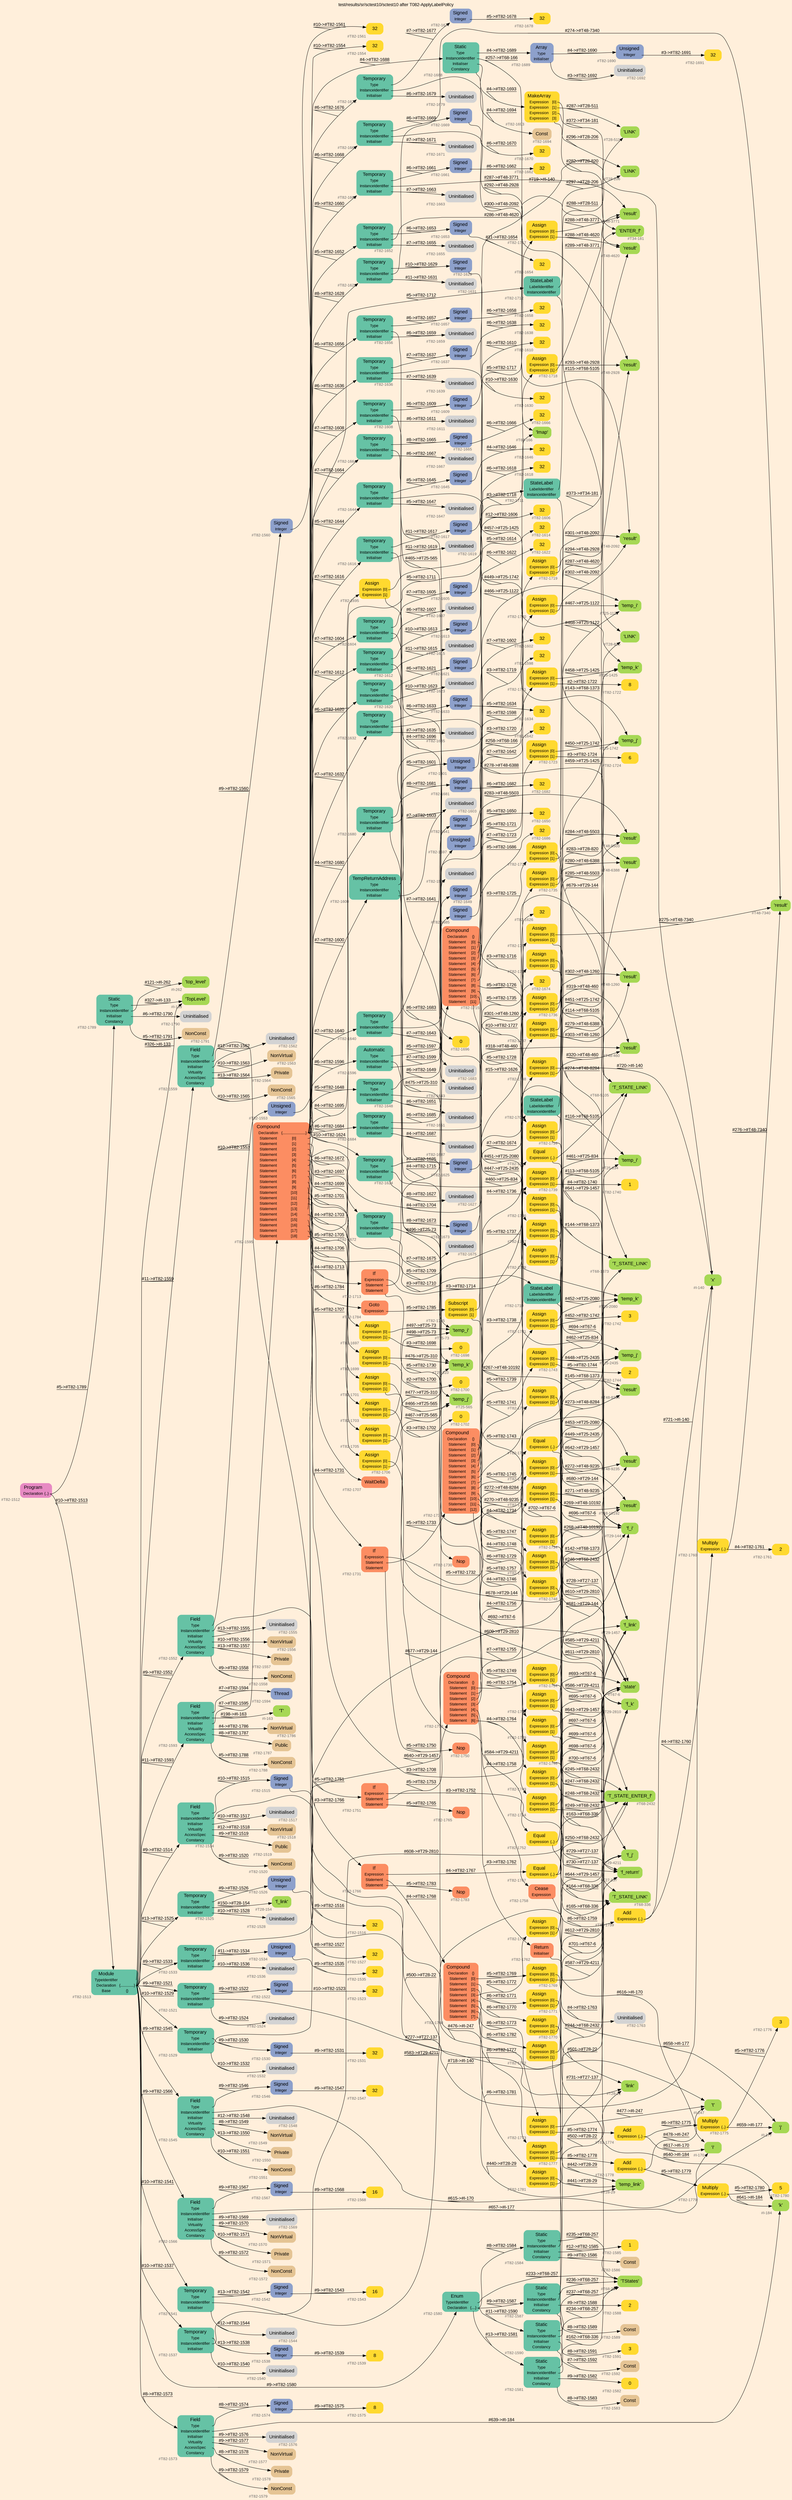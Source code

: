 digraph "test/results/sr/sctest10/sctest10 after T082-ApplyLabelPolicy" {
label = "test/results/sr/sctest10/sctest10 after T082-ApplyLabelPolicy"
labelloc = t
graph [
    rankdir = "LR"
    ranksep = 0.3
    bgcolor = antiquewhite1
    color = black
    fontcolor = black
    fontname = "Arial"
];
node [
    fontname = "Arial"
];
edge [
    fontname = "Arial"
];

// -------------------- node figure --------------------
// -------- block #T82-1512 ----------
"#T82-1512" [
    fillcolor = "/set28/4"
    xlabel = "#T82-1512"
    fontsize = "12"
    fontcolor = grey40
    shape = "plaintext"
    label = <<TABLE BORDER="0" CELLBORDER="0" CELLSPACING="0">
     <TR><TD><FONT COLOR="black" POINT-SIZE="15">Program</FONT></TD></TR>
     <TR><TD><FONT COLOR="black" POINT-SIZE="12">Declaration</FONT></TD><TD PORT="port0"><FONT COLOR="black" POINT-SIZE="12">{..}</FONT></TD></TR>
    </TABLE>>
    style = "rounded,filled"
];

// -------- block #T82-1513 ----------
"#T82-1513" [
    fillcolor = "/set28/1"
    xlabel = "#T82-1513"
    fontsize = "12"
    fontcolor = grey40
    shape = "plaintext"
    label = <<TABLE BORDER="0" CELLBORDER="0" CELLSPACING="0">
     <TR><TD><FONT COLOR="black" POINT-SIZE="15">Module</FONT></TD></TR>
     <TR><TD><FONT COLOR="black" POINT-SIZE="12">TypeIdentifier</FONT></TD><TD PORT="port0"></TD></TR>
     <TR><TD><FONT COLOR="black" POINT-SIZE="12">Declaration</FONT></TD><TD PORT="port1"><FONT COLOR="black" POINT-SIZE="12">{..............}</FONT></TD></TR>
     <TR><TD><FONT COLOR="black" POINT-SIZE="12">Base</FONT></TD><TD PORT="port2"><FONT COLOR="black" POINT-SIZE="12">{}</FONT></TD></TR>
    </TABLE>>
    style = "rounded,filled"
];

// -------- block #I-133 ----------
"#I-133" [
    fillcolor = "/set28/5"
    xlabel = "#I-133"
    fontsize = "12"
    fontcolor = grey40
    shape = "plaintext"
    label = <<TABLE BORDER="0" CELLBORDER="0" CELLSPACING="0">
     <TR><TD><FONT COLOR="black" POINT-SIZE="15">'TopLevel'</FONT></TD></TR>
    </TABLE>>
    style = "rounded,filled"
];

// -------- block #T82-1514 ----------
"#T82-1514" [
    fillcolor = "/set28/1"
    xlabel = "#T82-1514"
    fontsize = "12"
    fontcolor = grey40
    shape = "plaintext"
    label = <<TABLE BORDER="0" CELLBORDER="0" CELLSPACING="0">
     <TR><TD><FONT COLOR="black" POINT-SIZE="15">Field</FONT></TD></TR>
     <TR><TD><FONT COLOR="black" POINT-SIZE="12">Type</FONT></TD><TD PORT="port0"></TD></TR>
     <TR><TD><FONT COLOR="black" POINT-SIZE="12">InstanceIdentifier</FONT></TD><TD PORT="port1"></TD></TR>
     <TR><TD><FONT COLOR="black" POINT-SIZE="12">Initialiser</FONT></TD><TD PORT="port2"></TD></TR>
     <TR><TD><FONT COLOR="black" POINT-SIZE="12">Virtuality</FONT></TD><TD PORT="port3"></TD></TR>
     <TR><TD><FONT COLOR="black" POINT-SIZE="12">AccessSpec</FONT></TD><TD PORT="port4"></TD></TR>
     <TR><TD><FONT COLOR="black" POINT-SIZE="12">Constancy</FONT></TD><TD PORT="port5"></TD></TR>
    </TABLE>>
    style = "rounded,filled"
];

// -------- block #T82-1515 ----------
"#T82-1515" [
    fillcolor = "/set28/3"
    xlabel = "#T82-1515"
    fontsize = "12"
    fontcolor = grey40
    shape = "plaintext"
    label = <<TABLE BORDER="0" CELLBORDER="0" CELLSPACING="0">
     <TR><TD><FONT COLOR="black" POINT-SIZE="15">Signed</FONT></TD></TR>
     <TR><TD><FONT COLOR="black" POINT-SIZE="12">Integer</FONT></TD><TD PORT="port0"></TD></TR>
    </TABLE>>
    style = "rounded,filled"
];

// -------- block #T82-1516 ----------
"#T82-1516" [
    fillcolor = "/set28/6"
    xlabel = "#T82-1516"
    fontsize = "12"
    fontcolor = grey40
    shape = "plaintext"
    label = <<TABLE BORDER="0" CELLBORDER="0" CELLSPACING="0">
     <TR><TD><FONT COLOR="black" POINT-SIZE="15">32</FONT></TD></TR>
    </TABLE>>
    style = "rounded,filled"
];

// -------- block #I-140 ----------
"#I-140" [
    fillcolor = "/set28/5"
    xlabel = "#I-140"
    fontsize = "12"
    fontcolor = grey40
    shape = "plaintext"
    label = <<TABLE BORDER="0" CELLBORDER="0" CELLSPACING="0">
     <TR><TD><FONT COLOR="black" POINT-SIZE="15">'x'</FONT></TD></TR>
    </TABLE>>
    style = "rounded,filled"
];

// -------- block #T82-1517 ----------
"#T82-1517" [
    xlabel = "#T82-1517"
    fontsize = "12"
    fontcolor = grey40
    shape = "plaintext"
    label = <<TABLE BORDER="0" CELLBORDER="0" CELLSPACING="0">
     <TR><TD><FONT COLOR="black" POINT-SIZE="15">Uninitialised</FONT></TD></TR>
    </TABLE>>
    style = "rounded,filled"
];

// -------- block #T82-1518 ----------
"#T82-1518" [
    fillcolor = "/set28/7"
    xlabel = "#T82-1518"
    fontsize = "12"
    fontcolor = grey40
    shape = "plaintext"
    label = <<TABLE BORDER="0" CELLBORDER="0" CELLSPACING="0">
     <TR><TD><FONT COLOR="black" POINT-SIZE="15">NonVirtual</FONT></TD></TR>
    </TABLE>>
    style = "rounded,filled"
];

// -------- block #T82-1519 ----------
"#T82-1519" [
    fillcolor = "/set28/7"
    xlabel = "#T82-1519"
    fontsize = "12"
    fontcolor = grey40
    shape = "plaintext"
    label = <<TABLE BORDER="0" CELLBORDER="0" CELLSPACING="0">
     <TR><TD><FONT COLOR="black" POINT-SIZE="15">Public</FONT></TD></TR>
    </TABLE>>
    style = "rounded,filled"
];

// -------- block #T82-1520 ----------
"#T82-1520" [
    fillcolor = "/set28/7"
    xlabel = "#T82-1520"
    fontsize = "12"
    fontcolor = grey40
    shape = "plaintext"
    label = <<TABLE BORDER="0" CELLBORDER="0" CELLSPACING="0">
     <TR><TD><FONT COLOR="black" POINT-SIZE="15">NonConst</FONT></TD></TR>
    </TABLE>>
    style = "rounded,filled"
];

// -------- block #T82-1521 ----------
"#T82-1521" [
    fillcolor = "/set28/1"
    xlabel = "#T82-1521"
    fontsize = "12"
    fontcolor = grey40
    shape = "plaintext"
    label = <<TABLE BORDER="0" CELLBORDER="0" CELLSPACING="0">
     <TR><TD><FONT COLOR="black" POINT-SIZE="15">Temporary</FONT></TD></TR>
     <TR><TD><FONT COLOR="black" POINT-SIZE="12">Type</FONT></TD><TD PORT="port0"></TD></TR>
     <TR><TD><FONT COLOR="black" POINT-SIZE="12">InstanceIdentifier</FONT></TD><TD PORT="port1"></TD></TR>
     <TR><TD><FONT COLOR="black" POINT-SIZE="12">Initialiser</FONT></TD><TD PORT="port2"></TD></TR>
    </TABLE>>
    style = "rounded,filled"
];

// -------- block #T82-1522 ----------
"#T82-1522" [
    fillcolor = "/set28/3"
    xlabel = "#T82-1522"
    fontsize = "12"
    fontcolor = grey40
    shape = "plaintext"
    label = <<TABLE BORDER="0" CELLBORDER="0" CELLSPACING="0">
     <TR><TD><FONT COLOR="black" POINT-SIZE="15">Signed</FONT></TD></TR>
     <TR><TD><FONT COLOR="black" POINT-SIZE="12">Integer</FONT></TD><TD PORT="port0"></TD></TR>
    </TABLE>>
    style = "rounded,filled"
];

// -------- block #T82-1523 ----------
"#T82-1523" [
    fillcolor = "/set28/6"
    xlabel = "#T82-1523"
    fontsize = "12"
    fontcolor = grey40
    shape = "plaintext"
    label = <<TABLE BORDER="0" CELLBORDER="0" CELLSPACING="0">
     <TR><TD><FONT COLOR="black" POINT-SIZE="15">32</FONT></TD></TR>
    </TABLE>>
    style = "rounded,filled"
];

// -------- block #T27-137 ----------
"#T27-137" [
    fillcolor = "/set28/5"
    xlabel = "#T27-137"
    fontsize = "12"
    fontcolor = grey40
    shape = "plaintext"
    label = <<TABLE BORDER="0" CELLBORDER="0" CELLSPACING="0">
     <TR><TD><FONT COLOR="black" POINT-SIZE="15">'f_return'</FONT></TD></TR>
    </TABLE>>
    style = "rounded,filled"
];

// -------- block #T82-1524 ----------
"#T82-1524" [
    xlabel = "#T82-1524"
    fontsize = "12"
    fontcolor = grey40
    shape = "plaintext"
    label = <<TABLE BORDER="0" CELLBORDER="0" CELLSPACING="0">
     <TR><TD><FONT COLOR="black" POINT-SIZE="15">Uninitialised</FONT></TD></TR>
    </TABLE>>
    style = "rounded,filled"
];

// -------- block #T82-1525 ----------
"#T82-1525" [
    fillcolor = "/set28/1"
    xlabel = "#T82-1525"
    fontsize = "12"
    fontcolor = grey40
    shape = "plaintext"
    label = <<TABLE BORDER="0" CELLBORDER="0" CELLSPACING="0">
     <TR><TD><FONT COLOR="black" POINT-SIZE="15">Temporary</FONT></TD></TR>
     <TR><TD><FONT COLOR="black" POINT-SIZE="12">Type</FONT></TD><TD PORT="port0"></TD></TR>
     <TR><TD><FONT COLOR="black" POINT-SIZE="12">InstanceIdentifier</FONT></TD><TD PORT="port1"></TD></TR>
     <TR><TD><FONT COLOR="black" POINT-SIZE="12">Initialiser</FONT></TD><TD PORT="port2"></TD></TR>
    </TABLE>>
    style = "rounded,filled"
];

// -------- block #T82-1526 ----------
"#T82-1526" [
    fillcolor = "/set28/3"
    xlabel = "#T82-1526"
    fontsize = "12"
    fontcolor = grey40
    shape = "plaintext"
    label = <<TABLE BORDER="0" CELLBORDER="0" CELLSPACING="0">
     <TR><TD><FONT COLOR="black" POINT-SIZE="15">Unsigned</FONT></TD></TR>
     <TR><TD><FONT COLOR="black" POINT-SIZE="12">Integer</FONT></TD><TD PORT="port0"></TD></TR>
    </TABLE>>
    style = "rounded,filled"
];

// -------- block #T82-1527 ----------
"#T82-1527" [
    fillcolor = "/set28/6"
    xlabel = "#T82-1527"
    fontsize = "12"
    fontcolor = grey40
    shape = "plaintext"
    label = <<TABLE BORDER="0" CELLBORDER="0" CELLSPACING="0">
     <TR><TD><FONT COLOR="black" POINT-SIZE="15">32</FONT></TD></TR>
    </TABLE>>
    style = "rounded,filled"
];

// -------- block #T28-154 ----------
"#T28-154" [
    fillcolor = "/set28/5"
    xlabel = "#T28-154"
    fontsize = "12"
    fontcolor = grey40
    shape = "plaintext"
    label = <<TABLE BORDER="0" CELLBORDER="0" CELLSPACING="0">
     <TR><TD><FONT COLOR="black" POINT-SIZE="15">'f_link'</FONT></TD></TR>
    </TABLE>>
    style = "rounded,filled"
];

// -------- block #T82-1528 ----------
"#T82-1528" [
    xlabel = "#T82-1528"
    fontsize = "12"
    fontcolor = grey40
    shape = "plaintext"
    label = <<TABLE BORDER="0" CELLBORDER="0" CELLSPACING="0">
     <TR><TD><FONT COLOR="black" POINT-SIZE="15">Uninitialised</FONT></TD></TR>
    </TABLE>>
    style = "rounded,filled"
];

// -------- block #T82-1529 ----------
"#T82-1529" [
    fillcolor = "/set28/1"
    xlabel = "#T82-1529"
    fontsize = "12"
    fontcolor = grey40
    shape = "plaintext"
    label = <<TABLE BORDER="0" CELLBORDER="0" CELLSPACING="0">
     <TR><TD><FONT COLOR="black" POINT-SIZE="15">Temporary</FONT></TD></TR>
     <TR><TD><FONT COLOR="black" POINT-SIZE="12">Type</FONT></TD><TD PORT="port0"></TD></TR>
     <TR><TD><FONT COLOR="black" POINT-SIZE="12">InstanceIdentifier</FONT></TD><TD PORT="port1"></TD></TR>
     <TR><TD><FONT COLOR="black" POINT-SIZE="12">Initialiser</FONT></TD><TD PORT="port2"></TD></TR>
    </TABLE>>
    style = "rounded,filled"
];

// -------- block #T82-1530 ----------
"#T82-1530" [
    fillcolor = "/set28/3"
    xlabel = "#T82-1530"
    fontsize = "12"
    fontcolor = grey40
    shape = "plaintext"
    label = <<TABLE BORDER="0" CELLBORDER="0" CELLSPACING="0">
     <TR><TD><FONT COLOR="black" POINT-SIZE="15">Signed</FONT></TD></TR>
     <TR><TD><FONT COLOR="black" POINT-SIZE="12">Integer</FONT></TD><TD PORT="port0"></TD></TR>
    </TABLE>>
    style = "rounded,filled"
];

// -------- block #T82-1531 ----------
"#T82-1531" [
    fillcolor = "/set28/6"
    xlabel = "#T82-1531"
    fontsize = "12"
    fontcolor = grey40
    shape = "plaintext"
    label = <<TABLE BORDER="0" CELLBORDER="0" CELLSPACING="0">
     <TR><TD><FONT COLOR="black" POINT-SIZE="15">32</FONT></TD></TR>
    </TABLE>>
    style = "rounded,filled"
];

// -------- block #T29-144 ----------
"#T29-144" [
    fillcolor = "/set28/5"
    xlabel = "#T29-144"
    fontsize = "12"
    fontcolor = grey40
    shape = "plaintext"
    label = <<TABLE BORDER="0" CELLBORDER="0" CELLSPACING="0">
     <TR><TD><FONT COLOR="black" POINT-SIZE="15">'f_i'</FONT></TD></TR>
    </TABLE>>
    style = "rounded,filled"
];

// -------- block #T82-1532 ----------
"#T82-1532" [
    xlabel = "#T82-1532"
    fontsize = "12"
    fontcolor = grey40
    shape = "plaintext"
    label = <<TABLE BORDER="0" CELLBORDER="0" CELLSPACING="0">
     <TR><TD><FONT COLOR="black" POINT-SIZE="15">Uninitialised</FONT></TD></TR>
    </TABLE>>
    style = "rounded,filled"
];

// -------- block #T82-1533 ----------
"#T82-1533" [
    fillcolor = "/set28/1"
    xlabel = "#T82-1533"
    fontsize = "12"
    fontcolor = grey40
    shape = "plaintext"
    label = <<TABLE BORDER="0" CELLBORDER="0" CELLSPACING="0">
     <TR><TD><FONT COLOR="black" POINT-SIZE="15">Temporary</FONT></TD></TR>
     <TR><TD><FONT COLOR="black" POINT-SIZE="12">Type</FONT></TD><TD PORT="port0"></TD></TR>
     <TR><TD><FONT COLOR="black" POINT-SIZE="12">InstanceIdentifier</FONT></TD><TD PORT="port1"></TD></TR>
     <TR><TD><FONT COLOR="black" POINT-SIZE="12">Initialiser</FONT></TD><TD PORT="port2"></TD></TR>
    </TABLE>>
    style = "rounded,filled"
];

// -------- block #T82-1534 ----------
"#T82-1534" [
    fillcolor = "/set28/3"
    xlabel = "#T82-1534"
    fontsize = "12"
    fontcolor = grey40
    shape = "plaintext"
    label = <<TABLE BORDER="0" CELLBORDER="0" CELLSPACING="0">
     <TR><TD><FONT COLOR="black" POINT-SIZE="15">Unsigned</FONT></TD></TR>
     <TR><TD><FONT COLOR="black" POINT-SIZE="12">Integer</FONT></TD><TD PORT="port0"></TD></TR>
    </TABLE>>
    style = "rounded,filled"
];

// -------- block #T82-1535 ----------
"#T82-1535" [
    fillcolor = "/set28/6"
    xlabel = "#T82-1535"
    fontsize = "12"
    fontcolor = grey40
    shape = "plaintext"
    label = <<TABLE BORDER="0" CELLBORDER="0" CELLSPACING="0">
     <TR><TD><FONT COLOR="black" POINT-SIZE="15">32</FONT></TD></TR>
    </TABLE>>
    style = "rounded,filled"
];

// -------- block #T29-1457 ----------
"#T29-1457" [
    fillcolor = "/set28/5"
    xlabel = "#T29-1457"
    fontsize = "12"
    fontcolor = grey40
    shape = "plaintext"
    label = <<TABLE BORDER="0" CELLBORDER="0" CELLSPACING="0">
     <TR><TD><FONT COLOR="black" POINT-SIZE="15">'f_link'</FONT></TD></TR>
    </TABLE>>
    style = "rounded,filled"
];

// -------- block #T82-1536 ----------
"#T82-1536" [
    xlabel = "#T82-1536"
    fontsize = "12"
    fontcolor = grey40
    shape = "plaintext"
    label = <<TABLE BORDER="0" CELLBORDER="0" CELLSPACING="0">
     <TR><TD><FONT COLOR="black" POINT-SIZE="15">Uninitialised</FONT></TD></TR>
    </TABLE>>
    style = "rounded,filled"
];

// -------- block #T82-1537 ----------
"#T82-1537" [
    fillcolor = "/set28/1"
    xlabel = "#T82-1537"
    fontsize = "12"
    fontcolor = grey40
    shape = "plaintext"
    label = <<TABLE BORDER="0" CELLBORDER="0" CELLSPACING="0">
     <TR><TD><FONT COLOR="black" POINT-SIZE="15">Temporary</FONT></TD></TR>
     <TR><TD><FONT COLOR="black" POINT-SIZE="12">Type</FONT></TD><TD PORT="port0"></TD></TR>
     <TR><TD><FONT COLOR="black" POINT-SIZE="12">InstanceIdentifier</FONT></TD><TD PORT="port1"></TD></TR>
     <TR><TD><FONT COLOR="black" POINT-SIZE="12">Initialiser</FONT></TD><TD PORT="port2"></TD></TR>
    </TABLE>>
    style = "rounded,filled"
];

// -------- block #T82-1538 ----------
"#T82-1538" [
    fillcolor = "/set28/3"
    xlabel = "#T82-1538"
    fontsize = "12"
    fontcolor = grey40
    shape = "plaintext"
    label = <<TABLE BORDER="0" CELLBORDER="0" CELLSPACING="0">
     <TR><TD><FONT COLOR="black" POINT-SIZE="15">Signed</FONT></TD></TR>
     <TR><TD><FONT COLOR="black" POINT-SIZE="12">Integer</FONT></TD><TD PORT="port0"></TD></TR>
    </TABLE>>
    style = "rounded,filled"
];

// -------- block #T82-1539 ----------
"#T82-1539" [
    fillcolor = "/set28/6"
    xlabel = "#T82-1539"
    fontsize = "12"
    fontcolor = grey40
    shape = "plaintext"
    label = <<TABLE BORDER="0" CELLBORDER="0" CELLSPACING="0">
     <TR><TD><FONT COLOR="black" POINT-SIZE="15">8</FONT></TD></TR>
    </TABLE>>
    style = "rounded,filled"
];

// -------- block #T29-2810 ----------
"#T29-2810" [
    fillcolor = "/set28/5"
    xlabel = "#T29-2810"
    fontsize = "12"
    fontcolor = grey40
    shape = "plaintext"
    label = <<TABLE BORDER="0" CELLBORDER="0" CELLSPACING="0">
     <TR><TD><FONT COLOR="black" POINT-SIZE="15">'f_k'</FONT></TD></TR>
    </TABLE>>
    style = "rounded,filled"
];

// -------- block #T82-1540 ----------
"#T82-1540" [
    xlabel = "#T82-1540"
    fontsize = "12"
    fontcolor = grey40
    shape = "plaintext"
    label = <<TABLE BORDER="0" CELLBORDER="0" CELLSPACING="0">
     <TR><TD><FONT COLOR="black" POINT-SIZE="15">Uninitialised</FONT></TD></TR>
    </TABLE>>
    style = "rounded,filled"
];

// -------- block #T82-1541 ----------
"#T82-1541" [
    fillcolor = "/set28/1"
    xlabel = "#T82-1541"
    fontsize = "12"
    fontcolor = grey40
    shape = "plaintext"
    label = <<TABLE BORDER="0" CELLBORDER="0" CELLSPACING="0">
     <TR><TD><FONT COLOR="black" POINT-SIZE="15">Temporary</FONT></TD></TR>
     <TR><TD><FONT COLOR="black" POINT-SIZE="12">Type</FONT></TD><TD PORT="port0"></TD></TR>
     <TR><TD><FONT COLOR="black" POINT-SIZE="12">InstanceIdentifier</FONT></TD><TD PORT="port1"></TD></TR>
     <TR><TD><FONT COLOR="black" POINT-SIZE="12">Initialiser</FONT></TD><TD PORT="port2"></TD></TR>
    </TABLE>>
    style = "rounded,filled"
];

// -------- block #T82-1542 ----------
"#T82-1542" [
    fillcolor = "/set28/3"
    xlabel = "#T82-1542"
    fontsize = "12"
    fontcolor = grey40
    shape = "plaintext"
    label = <<TABLE BORDER="0" CELLBORDER="0" CELLSPACING="0">
     <TR><TD><FONT COLOR="black" POINT-SIZE="15">Signed</FONT></TD></TR>
     <TR><TD><FONT COLOR="black" POINT-SIZE="12">Integer</FONT></TD><TD PORT="port0"></TD></TR>
    </TABLE>>
    style = "rounded,filled"
];

// -------- block #T82-1543 ----------
"#T82-1543" [
    fillcolor = "/set28/6"
    xlabel = "#T82-1543"
    fontsize = "12"
    fontcolor = grey40
    shape = "plaintext"
    label = <<TABLE BORDER="0" CELLBORDER="0" CELLSPACING="0">
     <TR><TD><FONT COLOR="black" POINT-SIZE="15">16</FONT></TD></TR>
    </TABLE>>
    style = "rounded,filled"
];

// -------- block #T29-4211 ----------
"#T29-4211" [
    fillcolor = "/set28/5"
    xlabel = "#T29-4211"
    fontsize = "12"
    fontcolor = grey40
    shape = "plaintext"
    label = <<TABLE BORDER="0" CELLBORDER="0" CELLSPACING="0">
     <TR><TD><FONT COLOR="black" POINT-SIZE="15">'f_j'</FONT></TD></TR>
    </TABLE>>
    style = "rounded,filled"
];

// -------- block #T82-1544 ----------
"#T82-1544" [
    xlabel = "#T82-1544"
    fontsize = "12"
    fontcolor = grey40
    shape = "plaintext"
    label = <<TABLE BORDER="0" CELLBORDER="0" CELLSPACING="0">
     <TR><TD><FONT COLOR="black" POINT-SIZE="15">Uninitialised</FONT></TD></TR>
    </TABLE>>
    style = "rounded,filled"
];

// -------- block #T82-1545 ----------
"#T82-1545" [
    fillcolor = "/set28/1"
    xlabel = "#T82-1545"
    fontsize = "12"
    fontcolor = grey40
    shape = "plaintext"
    label = <<TABLE BORDER="0" CELLBORDER="0" CELLSPACING="0">
     <TR><TD><FONT COLOR="black" POINT-SIZE="15">Field</FONT></TD></TR>
     <TR><TD><FONT COLOR="black" POINT-SIZE="12">Type</FONT></TD><TD PORT="port0"></TD></TR>
     <TR><TD><FONT COLOR="black" POINT-SIZE="12">InstanceIdentifier</FONT></TD><TD PORT="port1"></TD></TR>
     <TR><TD><FONT COLOR="black" POINT-SIZE="12">Initialiser</FONT></TD><TD PORT="port2"></TD></TR>
     <TR><TD><FONT COLOR="black" POINT-SIZE="12">Virtuality</FONT></TD><TD PORT="port3"></TD></TR>
     <TR><TD><FONT COLOR="black" POINT-SIZE="12">AccessSpec</FONT></TD><TD PORT="port4"></TD></TR>
     <TR><TD><FONT COLOR="black" POINT-SIZE="12">Constancy</FONT></TD><TD PORT="port5"></TD></TR>
    </TABLE>>
    style = "rounded,filled"
];

// -------- block #T82-1546 ----------
"#T82-1546" [
    fillcolor = "/set28/3"
    xlabel = "#T82-1546"
    fontsize = "12"
    fontcolor = grey40
    shape = "plaintext"
    label = <<TABLE BORDER="0" CELLBORDER="0" CELLSPACING="0">
     <TR><TD><FONT COLOR="black" POINT-SIZE="15">Signed</FONT></TD></TR>
     <TR><TD><FONT COLOR="black" POINT-SIZE="12">Integer</FONT></TD><TD PORT="port0"></TD></TR>
    </TABLE>>
    style = "rounded,filled"
];

// -------- block #T82-1547 ----------
"#T82-1547" [
    fillcolor = "/set28/6"
    xlabel = "#T82-1547"
    fontsize = "12"
    fontcolor = grey40
    shape = "plaintext"
    label = <<TABLE BORDER="0" CELLBORDER="0" CELLSPACING="0">
     <TR><TD><FONT COLOR="black" POINT-SIZE="15">32</FONT></TD></TR>
    </TABLE>>
    style = "rounded,filled"
];

// -------- block #I-170 ----------
"#I-170" [
    fillcolor = "/set28/5"
    xlabel = "#I-170"
    fontsize = "12"
    fontcolor = grey40
    shape = "plaintext"
    label = <<TABLE BORDER="0" CELLBORDER="0" CELLSPACING="0">
     <TR><TD><FONT COLOR="black" POINT-SIZE="15">'i'</FONT></TD></TR>
    </TABLE>>
    style = "rounded,filled"
];

// -------- block #T82-1548 ----------
"#T82-1548" [
    xlabel = "#T82-1548"
    fontsize = "12"
    fontcolor = grey40
    shape = "plaintext"
    label = <<TABLE BORDER="0" CELLBORDER="0" CELLSPACING="0">
     <TR><TD><FONT COLOR="black" POINT-SIZE="15">Uninitialised</FONT></TD></TR>
    </TABLE>>
    style = "rounded,filled"
];

// -------- block #T82-1549 ----------
"#T82-1549" [
    fillcolor = "/set28/7"
    xlabel = "#T82-1549"
    fontsize = "12"
    fontcolor = grey40
    shape = "plaintext"
    label = <<TABLE BORDER="0" CELLBORDER="0" CELLSPACING="0">
     <TR><TD><FONT COLOR="black" POINT-SIZE="15">NonVirtual</FONT></TD></TR>
    </TABLE>>
    style = "rounded,filled"
];

// -------- block #T82-1550 ----------
"#T82-1550" [
    fillcolor = "/set28/7"
    xlabel = "#T82-1550"
    fontsize = "12"
    fontcolor = grey40
    shape = "plaintext"
    label = <<TABLE BORDER="0" CELLBORDER="0" CELLSPACING="0">
     <TR><TD><FONT COLOR="black" POINT-SIZE="15">Private</FONT></TD></TR>
    </TABLE>>
    style = "rounded,filled"
];

// -------- block #T82-1551 ----------
"#T82-1551" [
    fillcolor = "/set28/7"
    xlabel = "#T82-1551"
    fontsize = "12"
    fontcolor = grey40
    shape = "plaintext"
    label = <<TABLE BORDER="0" CELLBORDER="0" CELLSPACING="0">
     <TR><TD><FONT COLOR="black" POINT-SIZE="15">NonConst</FONT></TD></TR>
    </TABLE>>
    style = "rounded,filled"
];

// -------- block #T82-1552 ----------
"#T82-1552" [
    fillcolor = "/set28/1"
    xlabel = "#T82-1552"
    fontsize = "12"
    fontcolor = grey40
    shape = "plaintext"
    label = <<TABLE BORDER="0" CELLBORDER="0" CELLSPACING="0">
     <TR><TD><FONT COLOR="black" POINT-SIZE="15">Field</FONT></TD></TR>
     <TR><TD><FONT COLOR="black" POINT-SIZE="12">Type</FONT></TD><TD PORT="port0"></TD></TR>
     <TR><TD><FONT COLOR="black" POINT-SIZE="12">InstanceIdentifier</FONT></TD><TD PORT="port1"></TD></TR>
     <TR><TD><FONT COLOR="black" POINT-SIZE="12">Initialiser</FONT></TD><TD PORT="port2"></TD></TR>
     <TR><TD><FONT COLOR="black" POINT-SIZE="12">Virtuality</FONT></TD><TD PORT="port3"></TD></TR>
     <TR><TD><FONT COLOR="black" POINT-SIZE="12">AccessSpec</FONT></TD><TD PORT="port4"></TD></TR>
     <TR><TD><FONT COLOR="black" POINT-SIZE="12">Constancy</FONT></TD><TD PORT="port5"></TD></TR>
    </TABLE>>
    style = "rounded,filled"
];

// -------- block #T82-1553 ----------
"#T82-1553" [
    fillcolor = "/set28/3"
    xlabel = "#T82-1553"
    fontsize = "12"
    fontcolor = grey40
    shape = "plaintext"
    label = <<TABLE BORDER="0" CELLBORDER="0" CELLSPACING="0">
     <TR><TD><FONT COLOR="black" POINT-SIZE="15">Unsigned</FONT></TD></TR>
     <TR><TD><FONT COLOR="black" POINT-SIZE="12">Integer</FONT></TD><TD PORT="port0"></TD></TR>
    </TABLE>>
    style = "rounded,filled"
];

// -------- block #T82-1554 ----------
"#T82-1554" [
    fillcolor = "/set28/6"
    xlabel = "#T82-1554"
    fontsize = "12"
    fontcolor = grey40
    shape = "plaintext"
    label = <<TABLE BORDER="0" CELLBORDER="0" CELLSPACING="0">
     <TR><TD><FONT COLOR="black" POINT-SIZE="15">32</FONT></TD></TR>
    </TABLE>>
    style = "rounded,filled"
];

// -------- block #T28-22 ----------
"#T28-22" [
    fillcolor = "/set28/5"
    xlabel = "#T28-22"
    fontsize = "12"
    fontcolor = grey40
    shape = "plaintext"
    label = <<TABLE BORDER="0" CELLBORDER="0" CELLSPACING="0">
     <TR><TD><FONT COLOR="black" POINT-SIZE="15">'link'</FONT></TD></TR>
    </TABLE>>
    style = "rounded,filled"
];

// -------- block #T82-1555 ----------
"#T82-1555" [
    xlabel = "#T82-1555"
    fontsize = "12"
    fontcolor = grey40
    shape = "plaintext"
    label = <<TABLE BORDER="0" CELLBORDER="0" CELLSPACING="0">
     <TR><TD><FONT COLOR="black" POINT-SIZE="15">Uninitialised</FONT></TD></TR>
    </TABLE>>
    style = "rounded,filled"
];

// -------- block #T82-1556 ----------
"#T82-1556" [
    fillcolor = "/set28/7"
    xlabel = "#T82-1556"
    fontsize = "12"
    fontcolor = grey40
    shape = "plaintext"
    label = <<TABLE BORDER="0" CELLBORDER="0" CELLSPACING="0">
     <TR><TD><FONT COLOR="black" POINT-SIZE="15">NonVirtual</FONT></TD></TR>
    </TABLE>>
    style = "rounded,filled"
];

// -------- block #T82-1557 ----------
"#T82-1557" [
    fillcolor = "/set28/7"
    xlabel = "#T82-1557"
    fontsize = "12"
    fontcolor = grey40
    shape = "plaintext"
    label = <<TABLE BORDER="0" CELLBORDER="0" CELLSPACING="0">
     <TR><TD><FONT COLOR="black" POINT-SIZE="15">Private</FONT></TD></TR>
    </TABLE>>
    style = "rounded,filled"
];

// -------- block #T82-1558 ----------
"#T82-1558" [
    fillcolor = "/set28/7"
    xlabel = "#T82-1558"
    fontsize = "12"
    fontcolor = grey40
    shape = "plaintext"
    label = <<TABLE BORDER="0" CELLBORDER="0" CELLSPACING="0">
     <TR><TD><FONT COLOR="black" POINT-SIZE="15">NonConst</FONT></TD></TR>
    </TABLE>>
    style = "rounded,filled"
];

// -------- block #T82-1559 ----------
"#T82-1559" [
    fillcolor = "/set28/1"
    xlabel = "#T82-1559"
    fontsize = "12"
    fontcolor = grey40
    shape = "plaintext"
    label = <<TABLE BORDER="0" CELLBORDER="0" CELLSPACING="0">
     <TR><TD><FONT COLOR="black" POINT-SIZE="15">Field</FONT></TD></TR>
     <TR><TD><FONT COLOR="black" POINT-SIZE="12">Type</FONT></TD><TD PORT="port0"></TD></TR>
     <TR><TD><FONT COLOR="black" POINT-SIZE="12">InstanceIdentifier</FONT></TD><TD PORT="port1"></TD></TR>
     <TR><TD><FONT COLOR="black" POINT-SIZE="12">Initialiser</FONT></TD><TD PORT="port2"></TD></TR>
     <TR><TD><FONT COLOR="black" POINT-SIZE="12">Virtuality</FONT></TD><TD PORT="port3"></TD></TR>
     <TR><TD><FONT COLOR="black" POINT-SIZE="12">AccessSpec</FONT></TD><TD PORT="port4"></TD></TR>
     <TR><TD><FONT COLOR="black" POINT-SIZE="12">Constancy</FONT></TD><TD PORT="port5"></TD></TR>
    </TABLE>>
    style = "rounded,filled"
];

// -------- block #T82-1560 ----------
"#T82-1560" [
    fillcolor = "/set28/3"
    xlabel = "#T82-1560"
    fontsize = "12"
    fontcolor = grey40
    shape = "plaintext"
    label = <<TABLE BORDER="0" CELLBORDER="0" CELLSPACING="0">
     <TR><TD><FONT COLOR="black" POINT-SIZE="15">Signed</FONT></TD></TR>
     <TR><TD><FONT COLOR="black" POINT-SIZE="12">Integer</FONT></TD><TD PORT="port0"></TD></TR>
    </TABLE>>
    style = "rounded,filled"
];

// -------- block #T82-1561 ----------
"#T82-1561" [
    fillcolor = "/set28/6"
    xlabel = "#T82-1561"
    fontsize = "12"
    fontcolor = grey40
    shape = "plaintext"
    label = <<TABLE BORDER="0" CELLBORDER="0" CELLSPACING="0">
     <TR><TD><FONT COLOR="black" POINT-SIZE="15">32</FONT></TD></TR>
    </TABLE>>
    style = "rounded,filled"
];

// -------- block #I-247 ----------
"#I-247" [
    fillcolor = "/set28/5"
    xlabel = "#I-247"
    fontsize = "12"
    fontcolor = grey40
    shape = "plaintext"
    label = <<TABLE BORDER="0" CELLBORDER="0" CELLSPACING="0">
     <TR><TD><FONT COLOR="black" POINT-SIZE="15">'t'</FONT></TD></TR>
    </TABLE>>
    style = "rounded,filled"
];

// -------- block #T82-1562 ----------
"#T82-1562" [
    xlabel = "#T82-1562"
    fontsize = "12"
    fontcolor = grey40
    shape = "plaintext"
    label = <<TABLE BORDER="0" CELLBORDER="0" CELLSPACING="0">
     <TR><TD><FONT COLOR="black" POINT-SIZE="15">Uninitialised</FONT></TD></TR>
    </TABLE>>
    style = "rounded,filled"
];

// -------- block #T82-1563 ----------
"#T82-1563" [
    fillcolor = "/set28/7"
    xlabel = "#T82-1563"
    fontsize = "12"
    fontcolor = grey40
    shape = "plaintext"
    label = <<TABLE BORDER="0" CELLBORDER="0" CELLSPACING="0">
     <TR><TD><FONT COLOR="black" POINT-SIZE="15">NonVirtual</FONT></TD></TR>
    </TABLE>>
    style = "rounded,filled"
];

// -------- block #T82-1564 ----------
"#T82-1564" [
    fillcolor = "/set28/7"
    xlabel = "#T82-1564"
    fontsize = "12"
    fontcolor = grey40
    shape = "plaintext"
    label = <<TABLE BORDER="0" CELLBORDER="0" CELLSPACING="0">
     <TR><TD><FONT COLOR="black" POINT-SIZE="15">Private</FONT></TD></TR>
    </TABLE>>
    style = "rounded,filled"
];

// -------- block #T82-1565 ----------
"#T82-1565" [
    fillcolor = "/set28/7"
    xlabel = "#T82-1565"
    fontsize = "12"
    fontcolor = grey40
    shape = "plaintext"
    label = <<TABLE BORDER="0" CELLBORDER="0" CELLSPACING="0">
     <TR><TD><FONT COLOR="black" POINT-SIZE="15">NonConst</FONT></TD></TR>
    </TABLE>>
    style = "rounded,filled"
];

// -------- block #T82-1566 ----------
"#T82-1566" [
    fillcolor = "/set28/1"
    xlabel = "#T82-1566"
    fontsize = "12"
    fontcolor = grey40
    shape = "plaintext"
    label = <<TABLE BORDER="0" CELLBORDER="0" CELLSPACING="0">
     <TR><TD><FONT COLOR="black" POINT-SIZE="15">Field</FONT></TD></TR>
     <TR><TD><FONT COLOR="black" POINT-SIZE="12">Type</FONT></TD><TD PORT="port0"></TD></TR>
     <TR><TD><FONT COLOR="black" POINT-SIZE="12">InstanceIdentifier</FONT></TD><TD PORT="port1"></TD></TR>
     <TR><TD><FONT COLOR="black" POINT-SIZE="12">Initialiser</FONT></TD><TD PORT="port2"></TD></TR>
     <TR><TD><FONT COLOR="black" POINT-SIZE="12">Virtuality</FONT></TD><TD PORT="port3"></TD></TR>
     <TR><TD><FONT COLOR="black" POINT-SIZE="12">AccessSpec</FONT></TD><TD PORT="port4"></TD></TR>
     <TR><TD><FONT COLOR="black" POINT-SIZE="12">Constancy</FONT></TD><TD PORT="port5"></TD></TR>
    </TABLE>>
    style = "rounded,filled"
];

// -------- block #T82-1567 ----------
"#T82-1567" [
    fillcolor = "/set28/3"
    xlabel = "#T82-1567"
    fontsize = "12"
    fontcolor = grey40
    shape = "plaintext"
    label = <<TABLE BORDER="0" CELLBORDER="0" CELLSPACING="0">
     <TR><TD><FONT COLOR="black" POINT-SIZE="15">Signed</FONT></TD></TR>
     <TR><TD><FONT COLOR="black" POINT-SIZE="12">Integer</FONT></TD><TD PORT="port0"></TD></TR>
    </TABLE>>
    style = "rounded,filled"
];

// -------- block #T82-1568 ----------
"#T82-1568" [
    fillcolor = "/set28/6"
    xlabel = "#T82-1568"
    fontsize = "12"
    fontcolor = grey40
    shape = "plaintext"
    label = <<TABLE BORDER="0" CELLBORDER="0" CELLSPACING="0">
     <TR><TD><FONT COLOR="black" POINT-SIZE="15">16</FONT></TD></TR>
    </TABLE>>
    style = "rounded,filled"
];

// -------- block #I-177 ----------
"#I-177" [
    fillcolor = "/set28/5"
    xlabel = "#I-177"
    fontsize = "12"
    fontcolor = grey40
    shape = "plaintext"
    label = <<TABLE BORDER="0" CELLBORDER="0" CELLSPACING="0">
     <TR><TD><FONT COLOR="black" POINT-SIZE="15">'j'</FONT></TD></TR>
    </TABLE>>
    style = "rounded,filled"
];

// -------- block #T82-1569 ----------
"#T82-1569" [
    xlabel = "#T82-1569"
    fontsize = "12"
    fontcolor = grey40
    shape = "plaintext"
    label = <<TABLE BORDER="0" CELLBORDER="0" CELLSPACING="0">
     <TR><TD><FONT COLOR="black" POINT-SIZE="15">Uninitialised</FONT></TD></TR>
    </TABLE>>
    style = "rounded,filled"
];

// -------- block #T82-1570 ----------
"#T82-1570" [
    fillcolor = "/set28/7"
    xlabel = "#T82-1570"
    fontsize = "12"
    fontcolor = grey40
    shape = "plaintext"
    label = <<TABLE BORDER="0" CELLBORDER="0" CELLSPACING="0">
     <TR><TD><FONT COLOR="black" POINT-SIZE="15">NonVirtual</FONT></TD></TR>
    </TABLE>>
    style = "rounded,filled"
];

// -------- block #T82-1571 ----------
"#T82-1571" [
    fillcolor = "/set28/7"
    xlabel = "#T82-1571"
    fontsize = "12"
    fontcolor = grey40
    shape = "plaintext"
    label = <<TABLE BORDER="0" CELLBORDER="0" CELLSPACING="0">
     <TR><TD><FONT COLOR="black" POINT-SIZE="15">Private</FONT></TD></TR>
    </TABLE>>
    style = "rounded,filled"
];

// -------- block #T82-1572 ----------
"#T82-1572" [
    fillcolor = "/set28/7"
    xlabel = "#T82-1572"
    fontsize = "12"
    fontcolor = grey40
    shape = "plaintext"
    label = <<TABLE BORDER="0" CELLBORDER="0" CELLSPACING="0">
     <TR><TD><FONT COLOR="black" POINT-SIZE="15">NonConst</FONT></TD></TR>
    </TABLE>>
    style = "rounded,filled"
];

// -------- block #T82-1573 ----------
"#T82-1573" [
    fillcolor = "/set28/1"
    xlabel = "#T82-1573"
    fontsize = "12"
    fontcolor = grey40
    shape = "plaintext"
    label = <<TABLE BORDER="0" CELLBORDER="0" CELLSPACING="0">
     <TR><TD><FONT COLOR="black" POINT-SIZE="15">Field</FONT></TD></TR>
     <TR><TD><FONT COLOR="black" POINT-SIZE="12">Type</FONT></TD><TD PORT="port0"></TD></TR>
     <TR><TD><FONT COLOR="black" POINT-SIZE="12">InstanceIdentifier</FONT></TD><TD PORT="port1"></TD></TR>
     <TR><TD><FONT COLOR="black" POINT-SIZE="12">Initialiser</FONT></TD><TD PORT="port2"></TD></TR>
     <TR><TD><FONT COLOR="black" POINT-SIZE="12">Virtuality</FONT></TD><TD PORT="port3"></TD></TR>
     <TR><TD><FONT COLOR="black" POINT-SIZE="12">AccessSpec</FONT></TD><TD PORT="port4"></TD></TR>
     <TR><TD><FONT COLOR="black" POINT-SIZE="12">Constancy</FONT></TD><TD PORT="port5"></TD></TR>
    </TABLE>>
    style = "rounded,filled"
];

// -------- block #T82-1574 ----------
"#T82-1574" [
    fillcolor = "/set28/3"
    xlabel = "#T82-1574"
    fontsize = "12"
    fontcolor = grey40
    shape = "plaintext"
    label = <<TABLE BORDER="0" CELLBORDER="0" CELLSPACING="0">
     <TR><TD><FONT COLOR="black" POINT-SIZE="15">Signed</FONT></TD></TR>
     <TR><TD><FONT COLOR="black" POINT-SIZE="12">Integer</FONT></TD><TD PORT="port0"></TD></TR>
    </TABLE>>
    style = "rounded,filled"
];

// -------- block #T82-1575 ----------
"#T82-1575" [
    fillcolor = "/set28/6"
    xlabel = "#T82-1575"
    fontsize = "12"
    fontcolor = grey40
    shape = "plaintext"
    label = <<TABLE BORDER="0" CELLBORDER="0" CELLSPACING="0">
     <TR><TD><FONT COLOR="black" POINT-SIZE="15">8</FONT></TD></TR>
    </TABLE>>
    style = "rounded,filled"
];

// -------- block #I-184 ----------
"#I-184" [
    fillcolor = "/set28/5"
    xlabel = "#I-184"
    fontsize = "12"
    fontcolor = grey40
    shape = "plaintext"
    label = <<TABLE BORDER="0" CELLBORDER="0" CELLSPACING="0">
     <TR><TD><FONT COLOR="black" POINT-SIZE="15">'k'</FONT></TD></TR>
    </TABLE>>
    style = "rounded,filled"
];

// -------- block #T82-1576 ----------
"#T82-1576" [
    xlabel = "#T82-1576"
    fontsize = "12"
    fontcolor = grey40
    shape = "plaintext"
    label = <<TABLE BORDER="0" CELLBORDER="0" CELLSPACING="0">
     <TR><TD><FONT COLOR="black" POINT-SIZE="15">Uninitialised</FONT></TD></TR>
    </TABLE>>
    style = "rounded,filled"
];

// -------- block #T82-1577 ----------
"#T82-1577" [
    fillcolor = "/set28/7"
    xlabel = "#T82-1577"
    fontsize = "12"
    fontcolor = grey40
    shape = "plaintext"
    label = <<TABLE BORDER="0" CELLBORDER="0" CELLSPACING="0">
     <TR><TD><FONT COLOR="black" POINT-SIZE="15">NonVirtual</FONT></TD></TR>
    </TABLE>>
    style = "rounded,filled"
];

// -------- block #T82-1578 ----------
"#T82-1578" [
    fillcolor = "/set28/7"
    xlabel = "#T82-1578"
    fontsize = "12"
    fontcolor = grey40
    shape = "plaintext"
    label = <<TABLE BORDER="0" CELLBORDER="0" CELLSPACING="0">
     <TR><TD><FONT COLOR="black" POINT-SIZE="15">Private</FONT></TD></TR>
    </TABLE>>
    style = "rounded,filled"
];

// -------- block #T82-1579 ----------
"#T82-1579" [
    fillcolor = "/set28/7"
    xlabel = "#T82-1579"
    fontsize = "12"
    fontcolor = grey40
    shape = "plaintext"
    label = <<TABLE BORDER="0" CELLBORDER="0" CELLSPACING="0">
     <TR><TD><FONT COLOR="black" POINT-SIZE="15">NonConst</FONT></TD></TR>
    </TABLE>>
    style = "rounded,filled"
];

// -------- block #T82-1580 ----------
"#T82-1580" [
    fillcolor = "/set28/1"
    xlabel = "#T82-1580"
    fontsize = "12"
    fontcolor = grey40
    shape = "plaintext"
    label = <<TABLE BORDER="0" CELLBORDER="0" CELLSPACING="0">
     <TR><TD><FONT COLOR="black" POINT-SIZE="15">Enum</FONT></TD></TR>
     <TR><TD><FONT COLOR="black" POINT-SIZE="12">TypeIdentifier</FONT></TD><TD PORT="port0"></TD></TR>
     <TR><TD><FONT COLOR="black" POINT-SIZE="12">Declaration</FONT></TD><TD PORT="port1"><FONT COLOR="black" POINT-SIZE="12">{....}</FONT></TD></TR>
    </TABLE>>
    style = "rounded,filled"
];

// -------- block #T68-257 ----------
"#T68-257" [
    fillcolor = "/set28/5"
    xlabel = "#T68-257"
    fontsize = "12"
    fontcolor = grey40
    shape = "plaintext"
    label = <<TABLE BORDER="0" CELLBORDER="0" CELLSPACING="0">
     <TR><TD><FONT COLOR="black" POINT-SIZE="15">'TStates'</FONT></TD></TR>
    </TABLE>>
    style = "rounded,filled"
];

// -------- block #T82-1581 ----------
"#T82-1581" [
    fillcolor = "/set28/1"
    xlabel = "#T82-1581"
    fontsize = "12"
    fontcolor = grey40
    shape = "plaintext"
    label = <<TABLE BORDER="0" CELLBORDER="0" CELLSPACING="0">
     <TR><TD><FONT COLOR="black" POINT-SIZE="15">Static</FONT></TD></TR>
     <TR><TD><FONT COLOR="black" POINT-SIZE="12">Type</FONT></TD><TD PORT="port0"></TD></TR>
     <TR><TD><FONT COLOR="black" POINT-SIZE="12">InstanceIdentifier</FONT></TD><TD PORT="port1"></TD></TR>
     <TR><TD><FONT COLOR="black" POINT-SIZE="12">Initialiser</FONT></TD><TD PORT="port2"></TD></TR>
     <TR><TD><FONT COLOR="black" POINT-SIZE="12">Constancy</FONT></TD><TD PORT="port3"></TD></TR>
    </TABLE>>
    style = "rounded,filled"
];

// -------- block #T68-336 ----------
"#T68-336" [
    fillcolor = "/set28/5"
    xlabel = "#T68-336"
    fontsize = "12"
    fontcolor = grey40
    shape = "plaintext"
    label = <<TABLE BORDER="0" CELLBORDER="0" CELLSPACING="0">
     <TR><TD><FONT COLOR="black" POINT-SIZE="15">'T_STATE_LINK'</FONT></TD></TR>
    </TABLE>>
    style = "rounded,filled"
];

// -------- block #T82-1582 ----------
"#T82-1582" [
    fillcolor = "/set28/6"
    xlabel = "#T82-1582"
    fontsize = "12"
    fontcolor = grey40
    shape = "plaintext"
    label = <<TABLE BORDER="0" CELLBORDER="0" CELLSPACING="0">
     <TR><TD><FONT COLOR="black" POINT-SIZE="15">0</FONT></TD></TR>
    </TABLE>>
    style = "rounded,filled"
];

// -------- block #T82-1583 ----------
"#T82-1583" [
    fillcolor = "/set28/7"
    xlabel = "#T82-1583"
    fontsize = "12"
    fontcolor = grey40
    shape = "plaintext"
    label = <<TABLE BORDER="0" CELLBORDER="0" CELLSPACING="0">
     <TR><TD><FONT COLOR="black" POINT-SIZE="15">Const</FONT></TD></TR>
    </TABLE>>
    style = "rounded,filled"
];

// -------- block #T82-1584 ----------
"#T82-1584" [
    fillcolor = "/set28/1"
    xlabel = "#T82-1584"
    fontsize = "12"
    fontcolor = grey40
    shape = "plaintext"
    label = <<TABLE BORDER="0" CELLBORDER="0" CELLSPACING="0">
     <TR><TD><FONT COLOR="black" POINT-SIZE="15">Static</FONT></TD></TR>
     <TR><TD><FONT COLOR="black" POINT-SIZE="12">Type</FONT></TD><TD PORT="port0"></TD></TR>
     <TR><TD><FONT COLOR="black" POINT-SIZE="12">InstanceIdentifier</FONT></TD><TD PORT="port1"></TD></TR>
     <TR><TD><FONT COLOR="black" POINT-SIZE="12">Initialiser</FONT></TD><TD PORT="port2"></TD></TR>
     <TR><TD><FONT COLOR="black" POINT-SIZE="12">Constancy</FONT></TD><TD PORT="port3"></TD></TR>
    </TABLE>>
    style = "rounded,filled"
];

// -------- block #T68-1373 ----------
"#T68-1373" [
    fillcolor = "/set28/5"
    xlabel = "#T68-1373"
    fontsize = "12"
    fontcolor = grey40
    shape = "plaintext"
    label = <<TABLE BORDER="0" CELLBORDER="0" CELLSPACING="0">
     <TR><TD><FONT COLOR="black" POINT-SIZE="15">'T_STATE_LINK'</FONT></TD></TR>
    </TABLE>>
    style = "rounded,filled"
];

// -------- block #T82-1585 ----------
"#T82-1585" [
    fillcolor = "/set28/6"
    xlabel = "#T82-1585"
    fontsize = "12"
    fontcolor = grey40
    shape = "plaintext"
    label = <<TABLE BORDER="0" CELLBORDER="0" CELLSPACING="0">
     <TR><TD><FONT COLOR="black" POINT-SIZE="15">1</FONT></TD></TR>
    </TABLE>>
    style = "rounded,filled"
];

// -------- block #T82-1586 ----------
"#T82-1586" [
    fillcolor = "/set28/7"
    xlabel = "#T82-1586"
    fontsize = "12"
    fontcolor = grey40
    shape = "plaintext"
    label = <<TABLE BORDER="0" CELLBORDER="0" CELLSPACING="0">
     <TR><TD><FONT COLOR="black" POINT-SIZE="15">Const</FONT></TD></TR>
    </TABLE>>
    style = "rounded,filled"
];

// -------- block #T82-1587 ----------
"#T82-1587" [
    fillcolor = "/set28/1"
    xlabel = "#T82-1587"
    fontsize = "12"
    fontcolor = grey40
    shape = "plaintext"
    label = <<TABLE BORDER="0" CELLBORDER="0" CELLSPACING="0">
     <TR><TD><FONT COLOR="black" POINT-SIZE="15">Static</FONT></TD></TR>
     <TR><TD><FONT COLOR="black" POINT-SIZE="12">Type</FONT></TD><TD PORT="port0"></TD></TR>
     <TR><TD><FONT COLOR="black" POINT-SIZE="12">InstanceIdentifier</FONT></TD><TD PORT="port1"></TD></TR>
     <TR><TD><FONT COLOR="black" POINT-SIZE="12">Initialiser</FONT></TD><TD PORT="port2"></TD></TR>
     <TR><TD><FONT COLOR="black" POINT-SIZE="12">Constancy</FONT></TD><TD PORT="port3"></TD></TR>
    </TABLE>>
    style = "rounded,filled"
];

// -------- block #T68-2432 ----------
"#T68-2432" [
    fillcolor = "/set28/5"
    xlabel = "#T68-2432"
    fontsize = "12"
    fontcolor = grey40
    shape = "plaintext"
    label = <<TABLE BORDER="0" CELLBORDER="0" CELLSPACING="0">
     <TR><TD><FONT COLOR="black" POINT-SIZE="15">'T_STATE_ENTER_f'</FONT></TD></TR>
    </TABLE>>
    style = "rounded,filled"
];

// -------- block #T82-1588 ----------
"#T82-1588" [
    fillcolor = "/set28/6"
    xlabel = "#T82-1588"
    fontsize = "12"
    fontcolor = grey40
    shape = "plaintext"
    label = <<TABLE BORDER="0" CELLBORDER="0" CELLSPACING="0">
     <TR><TD><FONT COLOR="black" POINT-SIZE="15">2</FONT></TD></TR>
    </TABLE>>
    style = "rounded,filled"
];

// -------- block #T82-1589 ----------
"#T82-1589" [
    fillcolor = "/set28/7"
    xlabel = "#T82-1589"
    fontsize = "12"
    fontcolor = grey40
    shape = "plaintext"
    label = <<TABLE BORDER="0" CELLBORDER="0" CELLSPACING="0">
     <TR><TD><FONT COLOR="black" POINT-SIZE="15">Const</FONT></TD></TR>
    </TABLE>>
    style = "rounded,filled"
];

// -------- block #T82-1590 ----------
"#T82-1590" [
    fillcolor = "/set28/1"
    xlabel = "#T82-1590"
    fontsize = "12"
    fontcolor = grey40
    shape = "plaintext"
    label = <<TABLE BORDER="0" CELLBORDER="0" CELLSPACING="0">
     <TR><TD><FONT COLOR="black" POINT-SIZE="15">Static</FONT></TD></TR>
     <TR><TD><FONT COLOR="black" POINT-SIZE="12">Type</FONT></TD><TD PORT="port0"></TD></TR>
     <TR><TD><FONT COLOR="black" POINT-SIZE="12">InstanceIdentifier</FONT></TD><TD PORT="port1"></TD></TR>
     <TR><TD><FONT COLOR="black" POINT-SIZE="12">Initialiser</FONT></TD><TD PORT="port2"></TD></TR>
     <TR><TD><FONT COLOR="black" POINT-SIZE="12">Constancy</FONT></TD><TD PORT="port3"></TD></TR>
    </TABLE>>
    style = "rounded,filled"
];

// -------- block #T68-5105 ----------
"#T68-5105" [
    fillcolor = "/set28/5"
    xlabel = "#T68-5105"
    fontsize = "12"
    fontcolor = grey40
    shape = "plaintext"
    label = <<TABLE BORDER="0" CELLBORDER="0" CELLSPACING="0">
     <TR><TD><FONT COLOR="black" POINT-SIZE="15">'T_STATE_LINK'</FONT></TD></TR>
    </TABLE>>
    style = "rounded,filled"
];

// -------- block #T82-1591 ----------
"#T82-1591" [
    fillcolor = "/set28/6"
    xlabel = "#T82-1591"
    fontsize = "12"
    fontcolor = grey40
    shape = "plaintext"
    label = <<TABLE BORDER="0" CELLBORDER="0" CELLSPACING="0">
     <TR><TD><FONT COLOR="black" POINT-SIZE="15">3</FONT></TD></TR>
    </TABLE>>
    style = "rounded,filled"
];

// -------- block #T82-1592 ----------
"#T82-1592" [
    fillcolor = "/set28/7"
    xlabel = "#T82-1592"
    fontsize = "12"
    fontcolor = grey40
    shape = "plaintext"
    label = <<TABLE BORDER="0" CELLBORDER="0" CELLSPACING="0">
     <TR><TD><FONT COLOR="black" POINT-SIZE="15">Const</FONT></TD></TR>
    </TABLE>>
    style = "rounded,filled"
];

// -------- block #T82-1593 ----------
"#T82-1593" [
    fillcolor = "/set28/1"
    xlabel = "#T82-1593"
    fontsize = "12"
    fontcolor = grey40
    shape = "plaintext"
    label = <<TABLE BORDER="0" CELLBORDER="0" CELLSPACING="0">
     <TR><TD><FONT COLOR="black" POINT-SIZE="15">Field</FONT></TD></TR>
     <TR><TD><FONT COLOR="black" POINT-SIZE="12">Type</FONT></TD><TD PORT="port0"></TD></TR>
     <TR><TD><FONT COLOR="black" POINT-SIZE="12">InstanceIdentifier</FONT></TD><TD PORT="port1"></TD></TR>
     <TR><TD><FONT COLOR="black" POINT-SIZE="12">Initialiser</FONT></TD><TD PORT="port2"></TD></TR>
     <TR><TD><FONT COLOR="black" POINT-SIZE="12">Virtuality</FONT></TD><TD PORT="port3"></TD></TR>
     <TR><TD><FONT COLOR="black" POINT-SIZE="12">AccessSpec</FONT></TD><TD PORT="port4"></TD></TR>
     <TR><TD><FONT COLOR="black" POINT-SIZE="12">Constancy</FONT></TD><TD PORT="port5"></TD></TR>
    </TABLE>>
    style = "rounded,filled"
];

// -------- block #T82-1594 ----------
"#T82-1594" [
    fillcolor = "/set28/3"
    xlabel = "#T82-1594"
    fontsize = "12"
    fontcolor = grey40
    shape = "plaintext"
    label = <<TABLE BORDER="0" CELLBORDER="0" CELLSPACING="0">
     <TR><TD><FONT COLOR="black" POINT-SIZE="15">Thread</FONT></TD></TR>
    </TABLE>>
    style = "rounded,filled"
];

// -------- block #I-163 ----------
"#I-163" [
    fillcolor = "/set28/5"
    xlabel = "#I-163"
    fontsize = "12"
    fontcolor = grey40
    shape = "plaintext"
    label = <<TABLE BORDER="0" CELLBORDER="0" CELLSPACING="0">
     <TR><TD><FONT COLOR="black" POINT-SIZE="15">'T'</FONT></TD></TR>
    </TABLE>>
    style = "rounded,filled"
];

// -------- block #T82-1595 ----------
"#T82-1595" [
    fillcolor = "/set28/2"
    xlabel = "#T82-1595"
    fontsize = "12"
    fontcolor = grey40
    shape = "plaintext"
    label = <<TABLE BORDER="0" CELLBORDER="0" CELLSPACING="0">
     <TR><TD><FONT COLOR="black" POINT-SIZE="15">Compound</FONT></TD></TR>
     <TR><TD><FONT COLOR="black" POINT-SIZE="12">Declaration</FONT></TD><TD PORT="port0"><FONT COLOR="black" POINT-SIZE="12">{........................}</FONT></TD></TR>
     <TR><TD><FONT COLOR="black" POINT-SIZE="12">Statement</FONT></TD><TD PORT="port1"><FONT COLOR="black" POINT-SIZE="12">[0]</FONT></TD></TR>
     <TR><TD><FONT COLOR="black" POINT-SIZE="12">Statement</FONT></TD><TD PORT="port2"><FONT COLOR="black" POINT-SIZE="12">[1]</FONT></TD></TR>
     <TR><TD><FONT COLOR="black" POINT-SIZE="12">Statement</FONT></TD><TD PORT="port3"><FONT COLOR="black" POINT-SIZE="12">[2]</FONT></TD></TR>
     <TR><TD><FONT COLOR="black" POINT-SIZE="12">Statement</FONT></TD><TD PORT="port4"><FONT COLOR="black" POINT-SIZE="12">[3]</FONT></TD></TR>
     <TR><TD><FONT COLOR="black" POINT-SIZE="12">Statement</FONT></TD><TD PORT="port5"><FONT COLOR="black" POINT-SIZE="12">[4]</FONT></TD></TR>
     <TR><TD><FONT COLOR="black" POINT-SIZE="12">Statement</FONT></TD><TD PORT="port6"><FONT COLOR="black" POINT-SIZE="12">[5]</FONT></TD></TR>
     <TR><TD><FONT COLOR="black" POINT-SIZE="12">Statement</FONT></TD><TD PORT="port7"><FONT COLOR="black" POINT-SIZE="12">[6]</FONT></TD></TR>
     <TR><TD><FONT COLOR="black" POINT-SIZE="12">Statement</FONT></TD><TD PORT="port8"><FONT COLOR="black" POINT-SIZE="12">[7]</FONT></TD></TR>
     <TR><TD><FONT COLOR="black" POINT-SIZE="12">Statement</FONT></TD><TD PORT="port9"><FONT COLOR="black" POINT-SIZE="12">[8]</FONT></TD></TR>
     <TR><TD><FONT COLOR="black" POINT-SIZE="12">Statement</FONT></TD><TD PORT="port10"><FONT COLOR="black" POINT-SIZE="12">[9]</FONT></TD></TR>
     <TR><TD><FONT COLOR="black" POINT-SIZE="12">Statement</FONT></TD><TD PORT="port11"><FONT COLOR="black" POINT-SIZE="12">[10]</FONT></TD></TR>
     <TR><TD><FONT COLOR="black" POINT-SIZE="12">Statement</FONT></TD><TD PORT="port12"><FONT COLOR="black" POINT-SIZE="12">[11]</FONT></TD></TR>
     <TR><TD><FONT COLOR="black" POINT-SIZE="12">Statement</FONT></TD><TD PORT="port13"><FONT COLOR="black" POINT-SIZE="12">[12]</FONT></TD></TR>
     <TR><TD><FONT COLOR="black" POINT-SIZE="12">Statement</FONT></TD><TD PORT="port14"><FONT COLOR="black" POINT-SIZE="12">[13]</FONT></TD></TR>
     <TR><TD><FONT COLOR="black" POINT-SIZE="12">Statement</FONT></TD><TD PORT="port15"><FONT COLOR="black" POINT-SIZE="12">[14]</FONT></TD></TR>
     <TR><TD><FONT COLOR="black" POINT-SIZE="12">Statement</FONT></TD><TD PORT="port16"><FONT COLOR="black" POINT-SIZE="12">[15]</FONT></TD></TR>
     <TR><TD><FONT COLOR="black" POINT-SIZE="12">Statement</FONT></TD><TD PORT="port17"><FONT COLOR="black" POINT-SIZE="12">[16]</FONT></TD></TR>
     <TR><TD><FONT COLOR="black" POINT-SIZE="12">Statement</FONT></TD><TD PORT="port18"><FONT COLOR="black" POINT-SIZE="12">[17]</FONT></TD></TR>
     <TR><TD><FONT COLOR="black" POINT-SIZE="12">Statement</FONT></TD><TD PORT="port19"><FONT COLOR="black" POINT-SIZE="12">[18]</FONT></TD></TR>
    </TABLE>>
    style = "rounded,filled"
];

// -------- block #T82-1596 ----------
"#T82-1596" [
    fillcolor = "/set28/1"
    xlabel = "#T82-1596"
    fontsize = "12"
    fontcolor = grey40
    shape = "plaintext"
    label = <<TABLE BORDER="0" CELLBORDER="0" CELLSPACING="0">
     <TR><TD><FONT COLOR="black" POINT-SIZE="15">Automatic</FONT></TD></TR>
     <TR><TD><FONT COLOR="black" POINT-SIZE="12">Type</FONT></TD><TD PORT="port0"></TD></TR>
     <TR><TD><FONT COLOR="black" POINT-SIZE="12">InstanceIdentifier</FONT></TD><TD PORT="port1"></TD></TR>
     <TR><TD><FONT COLOR="black" POINT-SIZE="12">Initialiser</FONT></TD><TD PORT="port2"></TD></TR>
    </TABLE>>
    style = "rounded,filled"
];

// -------- block #T82-1597 ----------
"#T82-1597" [
    fillcolor = "/set28/3"
    xlabel = "#T82-1597"
    fontsize = "12"
    fontcolor = grey40
    shape = "plaintext"
    label = <<TABLE BORDER="0" CELLBORDER="0" CELLSPACING="0">
     <TR><TD><FONT COLOR="black" POINT-SIZE="15">Unsigned</FONT></TD></TR>
     <TR><TD><FONT COLOR="black" POINT-SIZE="12">Integer</FONT></TD><TD PORT="port0"></TD></TR>
    </TABLE>>
    style = "rounded,filled"
];

// -------- block #T82-1598 ----------
"#T82-1598" [
    fillcolor = "/set28/6"
    xlabel = "#T82-1598"
    fontsize = "12"
    fontcolor = grey40
    shape = "plaintext"
    label = <<TABLE BORDER="0" CELLBORDER="0" CELLSPACING="0">
     <TR><TD><FONT COLOR="black" POINT-SIZE="15">32</FONT></TD></TR>
    </TABLE>>
    style = "rounded,filled"
];

// -------- block #T67-6 ----------
"#T67-6" [
    fillcolor = "/set28/5"
    xlabel = "#T67-6"
    fontsize = "12"
    fontcolor = grey40
    shape = "plaintext"
    label = <<TABLE BORDER="0" CELLBORDER="0" CELLSPACING="0">
     <TR><TD><FONT COLOR="black" POINT-SIZE="15">'state'</FONT></TD></TR>
    </TABLE>>
    style = "rounded,filled"
];

// -------- block #T82-1599 ----------
"#T82-1599" [
    xlabel = "#T82-1599"
    fontsize = "12"
    fontcolor = grey40
    shape = "plaintext"
    label = <<TABLE BORDER="0" CELLBORDER="0" CELLSPACING="0">
     <TR><TD><FONT COLOR="black" POINT-SIZE="15">Uninitialised</FONT></TD></TR>
    </TABLE>>
    style = "rounded,filled"
];

// -------- block #T82-1600 ----------
"#T82-1600" [
    fillcolor = "/set28/1"
    xlabel = "#T82-1600"
    fontsize = "12"
    fontcolor = grey40
    shape = "plaintext"
    label = <<TABLE BORDER="0" CELLBORDER="0" CELLSPACING="0">
     <TR><TD><FONT COLOR="black" POINT-SIZE="15">TempReturnAddress</FONT></TD></TR>
     <TR><TD><FONT COLOR="black" POINT-SIZE="12">Type</FONT></TD><TD PORT="port0"></TD></TR>
     <TR><TD><FONT COLOR="black" POINT-SIZE="12">InstanceIdentifier</FONT></TD><TD PORT="port1"></TD></TR>
     <TR><TD><FONT COLOR="black" POINT-SIZE="12">Initialiser</FONT></TD><TD PORT="port2"></TD></TR>
    </TABLE>>
    style = "rounded,filled"
];

// -------- block #T82-1601 ----------
"#T82-1601" [
    fillcolor = "/set28/3"
    xlabel = "#T82-1601"
    fontsize = "12"
    fontcolor = grey40
    shape = "plaintext"
    label = <<TABLE BORDER="0" CELLBORDER="0" CELLSPACING="0">
     <TR><TD><FONT COLOR="black" POINT-SIZE="15">Unsigned</FONT></TD></TR>
     <TR><TD><FONT COLOR="black" POINT-SIZE="12">Integer</FONT></TD><TD PORT="port0"></TD></TR>
    </TABLE>>
    style = "rounded,filled"
];

// -------- block #T82-1602 ----------
"#T82-1602" [
    fillcolor = "/set28/6"
    xlabel = "#T82-1602"
    fontsize = "12"
    fontcolor = grey40
    shape = "plaintext"
    label = <<TABLE BORDER="0" CELLBORDER="0" CELLSPACING="0">
     <TR><TD><FONT COLOR="black" POINT-SIZE="15">32</FONT></TD></TR>
    </TABLE>>
    style = "rounded,filled"
];

// -------- block #T28-29 ----------
"#T28-29" [
    fillcolor = "/set28/5"
    xlabel = "#T28-29"
    fontsize = "12"
    fontcolor = grey40
    shape = "plaintext"
    label = <<TABLE BORDER="0" CELLBORDER="0" CELLSPACING="0">
     <TR><TD><FONT COLOR="black" POINT-SIZE="15">'temp_link'</FONT></TD></TR>
    </TABLE>>
    style = "rounded,filled"
];

// -------- block #T82-1603 ----------
"#T82-1603" [
    xlabel = "#T82-1603"
    fontsize = "12"
    fontcolor = grey40
    shape = "plaintext"
    label = <<TABLE BORDER="0" CELLBORDER="0" CELLSPACING="0">
     <TR><TD><FONT COLOR="black" POINT-SIZE="15">Uninitialised</FONT></TD></TR>
    </TABLE>>
    style = "rounded,filled"
];

// -------- block #T82-1604 ----------
"#T82-1604" [
    fillcolor = "/set28/1"
    xlabel = "#T82-1604"
    fontsize = "12"
    fontcolor = grey40
    shape = "plaintext"
    label = <<TABLE BORDER="0" CELLBORDER="0" CELLSPACING="0">
     <TR><TD><FONT COLOR="black" POINT-SIZE="15">Temporary</FONT></TD></TR>
     <TR><TD><FONT COLOR="black" POINT-SIZE="12">Type</FONT></TD><TD PORT="port0"></TD></TR>
     <TR><TD><FONT COLOR="black" POINT-SIZE="12">InstanceIdentifier</FONT></TD><TD PORT="port1"></TD></TR>
     <TR><TD><FONT COLOR="black" POINT-SIZE="12">Initialiser</FONT></TD><TD PORT="port2"></TD></TR>
    </TABLE>>
    style = "rounded,filled"
];

// -------- block #T82-1605 ----------
"#T82-1605" [
    fillcolor = "/set28/3"
    xlabel = "#T82-1605"
    fontsize = "12"
    fontcolor = grey40
    shape = "plaintext"
    label = <<TABLE BORDER="0" CELLBORDER="0" CELLSPACING="0">
     <TR><TD><FONT COLOR="black" POINT-SIZE="15">Signed</FONT></TD></TR>
     <TR><TD><FONT COLOR="black" POINT-SIZE="12">Integer</FONT></TD><TD PORT="port0"></TD></TR>
    </TABLE>>
    style = "rounded,filled"
];

// -------- block #T82-1606 ----------
"#T82-1606" [
    fillcolor = "/set28/6"
    xlabel = "#T82-1606"
    fontsize = "12"
    fontcolor = grey40
    shape = "plaintext"
    label = <<TABLE BORDER="0" CELLBORDER="0" CELLSPACING="0">
     <TR><TD><FONT COLOR="black" POINT-SIZE="15">32</FONT></TD></TR>
    </TABLE>>
    style = "rounded,filled"
];

// -------- block #T48-10192 ----------
"#T48-10192" [
    fillcolor = "/set28/5"
    xlabel = "#T48-10192"
    fontsize = "12"
    fontcolor = grey40
    shape = "plaintext"
    label = <<TABLE BORDER="0" CELLBORDER="0" CELLSPACING="0">
     <TR><TD><FONT COLOR="black" POINT-SIZE="15">'result'</FONT></TD></TR>
    </TABLE>>
    style = "rounded,filled"
];

// -------- block #T82-1607 ----------
"#T82-1607" [
    xlabel = "#T82-1607"
    fontsize = "12"
    fontcolor = grey40
    shape = "plaintext"
    label = <<TABLE BORDER="0" CELLBORDER="0" CELLSPACING="0">
     <TR><TD><FONT COLOR="black" POINT-SIZE="15">Uninitialised</FONT></TD></TR>
    </TABLE>>
    style = "rounded,filled"
];

// -------- block #T82-1608 ----------
"#T82-1608" [
    fillcolor = "/set28/1"
    xlabel = "#T82-1608"
    fontsize = "12"
    fontcolor = grey40
    shape = "plaintext"
    label = <<TABLE BORDER="0" CELLBORDER="0" CELLSPACING="0">
     <TR><TD><FONT COLOR="black" POINT-SIZE="15">Temporary</FONT></TD></TR>
     <TR><TD><FONT COLOR="black" POINT-SIZE="12">Type</FONT></TD><TD PORT="port0"></TD></TR>
     <TR><TD><FONT COLOR="black" POINT-SIZE="12">InstanceIdentifier</FONT></TD><TD PORT="port1"></TD></TR>
     <TR><TD><FONT COLOR="black" POINT-SIZE="12">Initialiser</FONT></TD><TD PORT="port2"></TD></TR>
    </TABLE>>
    style = "rounded,filled"
];

// -------- block #T82-1609 ----------
"#T82-1609" [
    fillcolor = "/set28/3"
    xlabel = "#T82-1609"
    fontsize = "12"
    fontcolor = grey40
    shape = "plaintext"
    label = <<TABLE BORDER="0" CELLBORDER="0" CELLSPACING="0">
     <TR><TD><FONT COLOR="black" POINT-SIZE="15">Signed</FONT></TD></TR>
     <TR><TD><FONT COLOR="black" POINT-SIZE="12">Integer</FONT></TD><TD PORT="port0"></TD></TR>
    </TABLE>>
    style = "rounded,filled"
];

// -------- block #T82-1610 ----------
"#T82-1610" [
    fillcolor = "/set28/6"
    xlabel = "#T82-1610"
    fontsize = "12"
    fontcolor = grey40
    shape = "plaintext"
    label = <<TABLE BORDER="0" CELLBORDER="0" CELLSPACING="0">
     <TR><TD><FONT COLOR="black" POINT-SIZE="15">32</FONT></TD></TR>
    </TABLE>>
    style = "rounded,filled"
];

// -------- block #T25-2435 ----------
"#T25-2435" [
    fillcolor = "/set28/5"
    xlabel = "#T25-2435"
    fontsize = "12"
    fontcolor = grey40
    shape = "plaintext"
    label = <<TABLE BORDER="0" CELLBORDER="0" CELLSPACING="0">
     <TR><TD><FONT COLOR="black" POINT-SIZE="15">'temp_j'</FONT></TD></TR>
    </TABLE>>
    style = "rounded,filled"
];

// -------- block #T82-1611 ----------
"#T82-1611" [
    xlabel = "#T82-1611"
    fontsize = "12"
    fontcolor = grey40
    shape = "plaintext"
    label = <<TABLE BORDER="0" CELLBORDER="0" CELLSPACING="0">
     <TR><TD><FONT COLOR="black" POINT-SIZE="15">Uninitialised</FONT></TD></TR>
    </TABLE>>
    style = "rounded,filled"
];

// -------- block #T82-1612 ----------
"#T82-1612" [
    fillcolor = "/set28/1"
    xlabel = "#T82-1612"
    fontsize = "12"
    fontcolor = grey40
    shape = "plaintext"
    label = <<TABLE BORDER="0" CELLBORDER="0" CELLSPACING="0">
     <TR><TD><FONT COLOR="black" POINT-SIZE="15">Temporary</FONT></TD></TR>
     <TR><TD><FONT COLOR="black" POINT-SIZE="12">Type</FONT></TD><TD PORT="port0"></TD></TR>
     <TR><TD><FONT COLOR="black" POINT-SIZE="12">InstanceIdentifier</FONT></TD><TD PORT="port1"></TD></TR>
     <TR><TD><FONT COLOR="black" POINT-SIZE="12">Initialiser</FONT></TD><TD PORT="port2"></TD></TR>
    </TABLE>>
    style = "rounded,filled"
];

// -------- block #T82-1613 ----------
"#T82-1613" [
    fillcolor = "/set28/3"
    xlabel = "#T82-1613"
    fontsize = "12"
    fontcolor = grey40
    shape = "plaintext"
    label = <<TABLE BORDER="0" CELLBORDER="0" CELLSPACING="0">
     <TR><TD><FONT COLOR="black" POINT-SIZE="15">Signed</FONT></TD></TR>
     <TR><TD><FONT COLOR="black" POINT-SIZE="12">Integer</FONT></TD><TD PORT="port0"></TD></TR>
    </TABLE>>
    style = "rounded,filled"
];

// -------- block #T82-1614 ----------
"#T82-1614" [
    fillcolor = "/set28/6"
    xlabel = "#T82-1614"
    fontsize = "12"
    fontcolor = grey40
    shape = "plaintext"
    label = <<TABLE BORDER="0" CELLBORDER="0" CELLSPACING="0">
     <TR><TD><FONT COLOR="black" POINT-SIZE="15">32</FONT></TD></TR>
    </TABLE>>
    style = "rounded,filled"
];

// -------- block #T48-9235 ----------
"#T48-9235" [
    fillcolor = "/set28/5"
    xlabel = "#T48-9235"
    fontsize = "12"
    fontcolor = grey40
    shape = "plaintext"
    label = <<TABLE BORDER="0" CELLBORDER="0" CELLSPACING="0">
     <TR><TD><FONT COLOR="black" POINT-SIZE="15">'result'</FONT></TD></TR>
    </TABLE>>
    style = "rounded,filled"
];

// -------- block #T82-1615 ----------
"#T82-1615" [
    xlabel = "#T82-1615"
    fontsize = "12"
    fontcolor = grey40
    shape = "plaintext"
    label = <<TABLE BORDER="0" CELLBORDER="0" CELLSPACING="0">
     <TR><TD><FONT COLOR="black" POINT-SIZE="15">Uninitialised</FONT></TD></TR>
    </TABLE>>
    style = "rounded,filled"
];

// -------- block #T82-1616 ----------
"#T82-1616" [
    fillcolor = "/set28/1"
    xlabel = "#T82-1616"
    fontsize = "12"
    fontcolor = grey40
    shape = "plaintext"
    label = <<TABLE BORDER="0" CELLBORDER="0" CELLSPACING="0">
     <TR><TD><FONT COLOR="black" POINT-SIZE="15">Temporary</FONT></TD></TR>
     <TR><TD><FONT COLOR="black" POINT-SIZE="12">Type</FONT></TD><TD PORT="port0"></TD></TR>
     <TR><TD><FONT COLOR="black" POINT-SIZE="12">InstanceIdentifier</FONT></TD><TD PORT="port1"></TD></TR>
     <TR><TD><FONT COLOR="black" POINT-SIZE="12">Initialiser</FONT></TD><TD PORT="port2"></TD></TR>
    </TABLE>>
    style = "rounded,filled"
];

// -------- block #T82-1617 ----------
"#T82-1617" [
    fillcolor = "/set28/3"
    xlabel = "#T82-1617"
    fontsize = "12"
    fontcolor = grey40
    shape = "plaintext"
    label = <<TABLE BORDER="0" CELLBORDER="0" CELLSPACING="0">
     <TR><TD><FONT COLOR="black" POINT-SIZE="15">Signed</FONT></TD></TR>
     <TR><TD><FONT COLOR="black" POINT-SIZE="12">Integer</FONT></TD><TD PORT="port0"></TD></TR>
    </TABLE>>
    style = "rounded,filled"
];

// -------- block #T82-1618 ----------
"#T82-1618" [
    fillcolor = "/set28/6"
    xlabel = "#T82-1618"
    fontsize = "12"
    fontcolor = grey40
    shape = "plaintext"
    label = <<TABLE BORDER="0" CELLBORDER="0" CELLSPACING="0">
     <TR><TD><FONT COLOR="black" POINT-SIZE="15">32</FONT></TD></TR>
    </TABLE>>
    style = "rounded,filled"
];

// -------- block #T25-2080 ----------
"#T25-2080" [
    fillcolor = "/set28/5"
    xlabel = "#T25-2080"
    fontsize = "12"
    fontcolor = grey40
    shape = "plaintext"
    label = <<TABLE BORDER="0" CELLBORDER="0" CELLSPACING="0">
     <TR><TD><FONT COLOR="black" POINT-SIZE="15">'temp_k'</FONT></TD></TR>
    </TABLE>>
    style = "rounded,filled"
];

// -------- block #T82-1619 ----------
"#T82-1619" [
    xlabel = "#T82-1619"
    fontsize = "12"
    fontcolor = grey40
    shape = "plaintext"
    label = <<TABLE BORDER="0" CELLBORDER="0" CELLSPACING="0">
     <TR><TD><FONT COLOR="black" POINT-SIZE="15">Uninitialised</FONT></TD></TR>
    </TABLE>>
    style = "rounded,filled"
];

// -------- block #T82-1620 ----------
"#T82-1620" [
    fillcolor = "/set28/1"
    xlabel = "#T82-1620"
    fontsize = "12"
    fontcolor = grey40
    shape = "plaintext"
    label = <<TABLE BORDER="0" CELLBORDER="0" CELLSPACING="0">
     <TR><TD><FONT COLOR="black" POINT-SIZE="15">Temporary</FONT></TD></TR>
     <TR><TD><FONT COLOR="black" POINT-SIZE="12">Type</FONT></TD><TD PORT="port0"></TD></TR>
     <TR><TD><FONT COLOR="black" POINT-SIZE="12">InstanceIdentifier</FONT></TD><TD PORT="port1"></TD></TR>
     <TR><TD><FONT COLOR="black" POINT-SIZE="12">Initialiser</FONT></TD><TD PORT="port2"></TD></TR>
    </TABLE>>
    style = "rounded,filled"
];

// -------- block #T82-1621 ----------
"#T82-1621" [
    fillcolor = "/set28/3"
    xlabel = "#T82-1621"
    fontsize = "12"
    fontcolor = grey40
    shape = "plaintext"
    label = <<TABLE BORDER="0" CELLBORDER="0" CELLSPACING="0">
     <TR><TD><FONT COLOR="black" POINT-SIZE="15">Signed</FONT></TD></TR>
     <TR><TD><FONT COLOR="black" POINT-SIZE="12">Integer</FONT></TD><TD PORT="port0"></TD></TR>
    </TABLE>>
    style = "rounded,filled"
];

// -------- block #T82-1622 ----------
"#T82-1622" [
    fillcolor = "/set28/6"
    xlabel = "#T82-1622"
    fontsize = "12"
    fontcolor = grey40
    shape = "plaintext"
    label = <<TABLE BORDER="0" CELLBORDER="0" CELLSPACING="0">
     <TR><TD><FONT COLOR="black" POINT-SIZE="15">32</FONT></TD></TR>
    </TABLE>>
    style = "rounded,filled"
];

// -------- block #T48-8284 ----------
"#T48-8284" [
    fillcolor = "/set28/5"
    xlabel = "#T48-8284"
    fontsize = "12"
    fontcolor = grey40
    shape = "plaintext"
    label = <<TABLE BORDER="0" CELLBORDER="0" CELLSPACING="0">
     <TR><TD><FONT COLOR="black" POINT-SIZE="15">'result'</FONT></TD></TR>
    </TABLE>>
    style = "rounded,filled"
];

// -------- block #T82-1623 ----------
"#T82-1623" [
    xlabel = "#T82-1623"
    fontsize = "12"
    fontcolor = grey40
    shape = "plaintext"
    label = <<TABLE BORDER="0" CELLBORDER="0" CELLSPACING="0">
     <TR><TD><FONT COLOR="black" POINT-SIZE="15">Uninitialised</FONT></TD></TR>
    </TABLE>>
    style = "rounded,filled"
];

// -------- block #T82-1624 ----------
"#T82-1624" [
    fillcolor = "/set28/1"
    xlabel = "#T82-1624"
    fontsize = "12"
    fontcolor = grey40
    shape = "plaintext"
    label = <<TABLE BORDER="0" CELLBORDER="0" CELLSPACING="0">
     <TR><TD><FONT COLOR="black" POINT-SIZE="15">Temporary</FONT></TD></TR>
     <TR><TD><FONT COLOR="black" POINT-SIZE="12">Type</FONT></TD><TD PORT="port0"></TD></TR>
     <TR><TD><FONT COLOR="black" POINT-SIZE="12">InstanceIdentifier</FONT></TD><TD PORT="port1"></TD></TR>
     <TR><TD><FONT COLOR="black" POINT-SIZE="12">Initialiser</FONT></TD><TD PORT="port2"></TD></TR>
    </TABLE>>
    style = "rounded,filled"
];

// -------- block #T82-1625 ----------
"#T82-1625" [
    fillcolor = "/set28/3"
    xlabel = "#T82-1625"
    fontsize = "12"
    fontcolor = grey40
    shape = "plaintext"
    label = <<TABLE BORDER="0" CELLBORDER="0" CELLSPACING="0">
     <TR><TD><FONT COLOR="black" POINT-SIZE="15">Signed</FONT></TD></TR>
     <TR><TD><FONT COLOR="black" POINT-SIZE="12">Integer</FONT></TD><TD PORT="port0"></TD></TR>
    </TABLE>>
    style = "rounded,filled"
];

// -------- block #T82-1626 ----------
"#T82-1626" [
    fillcolor = "/set28/6"
    xlabel = "#T82-1626"
    fontsize = "12"
    fontcolor = grey40
    shape = "plaintext"
    label = <<TABLE BORDER="0" CELLBORDER="0" CELLSPACING="0">
     <TR><TD><FONT COLOR="black" POINT-SIZE="15">32</FONT></TD></TR>
    </TABLE>>
    style = "rounded,filled"
];

// -------- block #T25-834 ----------
"#T25-834" [
    fillcolor = "/set28/5"
    xlabel = "#T25-834"
    fontsize = "12"
    fontcolor = grey40
    shape = "plaintext"
    label = <<TABLE BORDER="0" CELLBORDER="0" CELLSPACING="0">
     <TR><TD><FONT COLOR="black" POINT-SIZE="15">'temp_i'</FONT></TD></TR>
    </TABLE>>
    style = "rounded,filled"
];

// -------- block #T82-1627 ----------
"#T82-1627" [
    xlabel = "#T82-1627"
    fontsize = "12"
    fontcolor = grey40
    shape = "plaintext"
    label = <<TABLE BORDER="0" CELLBORDER="0" CELLSPACING="0">
     <TR><TD><FONT COLOR="black" POINT-SIZE="15">Uninitialised</FONT></TD></TR>
    </TABLE>>
    style = "rounded,filled"
];

// -------- block #T82-1628 ----------
"#T82-1628" [
    fillcolor = "/set28/1"
    xlabel = "#T82-1628"
    fontsize = "12"
    fontcolor = grey40
    shape = "plaintext"
    label = <<TABLE BORDER="0" CELLBORDER="0" CELLSPACING="0">
     <TR><TD><FONT COLOR="black" POINT-SIZE="15">Temporary</FONT></TD></TR>
     <TR><TD><FONT COLOR="black" POINT-SIZE="12">Type</FONT></TD><TD PORT="port0"></TD></TR>
     <TR><TD><FONT COLOR="black" POINT-SIZE="12">InstanceIdentifier</FONT></TD><TD PORT="port1"></TD></TR>
     <TR><TD><FONT COLOR="black" POINT-SIZE="12">Initialiser</FONT></TD><TD PORT="port2"></TD></TR>
    </TABLE>>
    style = "rounded,filled"
];

// -------- block #T82-1629 ----------
"#T82-1629" [
    fillcolor = "/set28/3"
    xlabel = "#T82-1629"
    fontsize = "12"
    fontcolor = grey40
    shape = "plaintext"
    label = <<TABLE BORDER="0" CELLBORDER="0" CELLSPACING="0">
     <TR><TD><FONT COLOR="black" POINT-SIZE="15">Signed</FONT></TD></TR>
     <TR><TD><FONT COLOR="black" POINT-SIZE="12">Integer</FONT></TD><TD PORT="port0"></TD></TR>
    </TABLE>>
    style = "rounded,filled"
];

// -------- block #T82-1630 ----------
"#T82-1630" [
    fillcolor = "/set28/6"
    xlabel = "#T82-1630"
    fontsize = "12"
    fontcolor = grey40
    shape = "plaintext"
    label = <<TABLE BORDER="0" CELLBORDER="0" CELLSPACING="0">
     <TR><TD><FONT COLOR="black" POINT-SIZE="15">32</FONT></TD></TR>
    </TABLE>>
    style = "rounded,filled"
];

// -------- block #T48-7340 ----------
"#T48-7340" [
    fillcolor = "/set28/5"
    xlabel = "#T48-7340"
    fontsize = "12"
    fontcolor = grey40
    shape = "plaintext"
    label = <<TABLE BORDER="0" CELLBORDER="0" CELLSPACING="0">
     <TR><TD><FONT COLOR="black" POINT-SIZE="15">'result'</FONT></TD></TR>
    </TABLE>>
    style = "rounded,filled"
];

// -------- block #T82-1631 ----------
"#T82-1631" [
    xlabel = "#T82-1631"
    fontsize = "12"
    fontcolor = grey40
    shape = "plaintext"
    label = <<TABLE BORDER="0" CELLBORDER="0" CELLSPACING="0">
     <TR><TD><FONT COLOR="black" POINT-SIZE="15">Uninitialised</FONT></TD></TR>
    </TABLE>>
    style = "rounded,filled"
];

// -------- block #T82-1632 ----------
"#T82-1632" [
    fillcolor = "/set28/1"
    xlabel = "#T82-1632"
    fontsize = "12"
    fontcolor = grey40
    shape = "plaintext"
    label = <<TABLE BORDER="0" CELLBORDER="0" CELLSPACING="0">
     <TR><TD><FONT COLOR="black" POINT-SIZE="15">Temporary</FONT></TD></TR>
     <TR><TD><FONT COLOR="black" POINT-SIZE="12">Type</FONT></TD><TD PORT="port0"></TD></TR>
     <TR><TD><FONT COLOR="black" POINT-SIZE="12">InstanceIdentifier</FONT></TD><TD PORT="port1"></TD></TR>
     <TR><TD><FONT COLOR="black" POINT-SIZE="12">Initialiser</FONT></TD><TD PORT="port2"></TD></TR>
    </TABLE>>
    style = "rounded,filled"
];

// -------- block #T82-1633 ----------
"#T82-1633" [
    fillcolor = "/set28/3"
    xlabel = "#T82-1633"
    fontsize = "12"
    fontcolor = grey40
    shape = "plaintext"
    label = <<TABLE BORDER="0" CELLBORDER="0" CELLSPACING="0">
     <TR><TD><FONT COLOR="black" POINT-SIZE="15">Signed</FONT></TD></TR>
     <TR><TD><FONT COLOR="black" POINT-SIZE="12">Integer</FONT></TD><TD PORT="port0"></TD></TR>
    </TABLE>>
    style = "rounded,filled"
];

// -------- block #T82-1634 ----------
"#T82-1634" [
    fillcolor = "/set28/6"
    xlabel = "#T82-1634"
    fontsize = "12"
    fontcolor = grey40
    shape = "plaintext"
    label = <<TABLE BORDER="0" CELLBORDER="0" CELLSPACING="0">
     <TR><TD><FONT COLOR="black" POINT-SIZE="15">32</FONT></TD></TR>
    </TABLE>>
    style = "rounded,filled"
];

// -------- block #T48-6388 ----------
"#T48-6388" [
    fillcolor = "/set28/5"
    xlabel = "#T48-6388"
    fontsize = "12"
    fontcolor = grey40
    shape = "plaintext"
    label = <<TABLE BORDER="0" CELLBORDER="0" CELLSPACING="0">
     <TR><TD><FONT COLOR="black" POINT-SIZE="15">'result'</FONT></TD></TR>
    </TABLE>>
    style = "rounded,filled"
];

// -------- block #T82-1635 ----------
"#T82-1635" [
    xlabel = "#T82-1635"
    fontsize = "12"
    fontcolor = grey40
    shape = "plaintext"
    label = <<TABLE BORDER="0" CELLBORDER="0" CELLSPACING="0">
     <TR><TD><FONT COLOR="black" POINT-SIZE="15">Uninitialised</FONT></TD></TR>
    </TABLE>>
    style = "rounded,filled"
];

// -------- block #T82-1636 ----------
"#T82-1636" [
    fillcolor = "/set28/1"
    xlabel = "#T82-1636"
    fontsize = "12"
    fontcolor = grey40
    shape = "plaintext"
    label = <<TABLE BORDER="0" CELLBORDER="0" CELLSPACING="0">
     <TR><TD><FONT COLOR="black" POINT-SIZE="15">Temporary</FONT></TD></TR>
     <TR><TD><FONT COLOR="black" POINT-SIZE="12">Type</FONT></TD><TD PORT="port0"></TD></TR>
     <TR><TD><FONT COLOR="black" POINT-SIZE="12">InstanceIdentifier</FONT></TD><TD PORT="port1"></TD></TR>
     <TR><TD><FONT COLOR="black" POINT-SIZE="12">Initialiser</FONT></TD><TD PORT="port2"></TD></TR>
    </TABLE>>
    style = "rounded,filled"
];

// -------- block #T82-1637 ----------
"#T82-1637" [
    fillcolor = "/set28/3"
    xlabel = "#T82-1637"
    fontsize = "12"
    fontcolor = grey40
    shape = "plaintext"
    label = <<TABLE BORDER="0" CELLBORDER="0" CELLSPACING="0">
     <TR><TD><FONT COLOR="black" POINT-SIZE="15">Signed</FONT></TD></TR>
     <TR><TD><FONT COLOR="black" POINT-SIZE="12">Integer</FONT></TD><TD PORT="port0"></TD></TR>
    </TABLE>>
    style = "rounded,filled"
];

// -------- block #T82-1638 ----------
"#T82-1638" [
    fillcolor = "/set28/6"
    xlabel = "#T82-1638"
    fontsize = "12"
    fontcolor = grey40
    shape = "plaintext"
    label = <<TABLE BORDER="0" CELLBORDER="0" CELLSPACING="0">
     <TR><TD><FONT COLOR="black" POINT-SIZE="15">32</FONT></TD></TR>
    </TABLE>>
    style = "rounded,filled"
];

// -------- block #T25-1742 ----------
"#T25-1742" [
    fillcolor = "/set28/5"
    xlabel = "#T25-1742"
    fontsize = "12"
    fontcolor = grey40
    shape = "plaintext"
    label = <<TABLE BORDER="0" CELLBORDER="0" CELLSPACING="0">
     <TR><TD><FONT COLOR="black" POINT-SIZE="15">'temp_j'</FONT></TD></TR>
    </TABLE>>
    style = "rounded,filled"
];

// -------- block #T82-1639 ----------
"#T82-1639" [
    xlabel = "#T82-1639"
    fontsize = "12"
    fontcolor = grey40
    shape = "plaintext"
    label = <<TABLE BORDER="0" CELLBORDER="0" CELLSPACING="0">
     <TR><TD><FONT COLOR="black" POINT-SIZE="15">Uninitialised</FONT></TD></TR>
    </TABLE>>
    style = "rounded,filled"
];

// -------- block #T82-1640 ----------
"#T82-1640" [
    fillcolor = "/set28/1"
    xlabel = "#T82-1640"
    fontsize = "12"
    fontcolor = grey40
    shape = "plaintext"
    label = <<TABLE BORDER="0" CELLBORDER="0" CELLSPACING="0">
     <TR><TD><FONT COLOR="black" POINT-SIZE="15">Temporary</FONT></TD></TR>
     <TR><TD><FONT COLOR="black" POINT-SIZE="12">Type</FONT></TD><TD PORT="port0"></TD></TR>
     <TR><TD><FONT COLOR="black" POINT-SIZE="12">InstanceIdentifier</FONT></TD><TD PORT="port1"></TD></TR>
     <TR><TD><FONT COLOR="black" POINT-SIZE="12">Initialiser</FONT></TD><TD PORT="port2"></TD></TR>
    </TABLE>>
    style = "rounded,filled"
];

// -------- block #T82-1641 ----------
"#T82-1641" [
    fillcolor = "/set28/3"
    xlabel = "#T82-1641"
    fontsize = "12"
    fontcolor = grey40
    shape = "plaintext"
    label = <<TABLE BORDER="0" CELLBORDER="0" CELLSPACING="0">
     <TR><TD><FONT COLOR="black" POINT-SIZE="15">Signed</FONT></TD></TR>
     <TR><TD><FONT COLOR="black" POINT-SIZE="12">Integer</FONT></TD><TD PORT="port0"></TD></TR>
    </TABLE>>
    style = "rounded,filled"
];

// -------- block #T82-1642 ----------
"#T82-1642" [
    fillcolor = "/set28/6"
    xlabel = "#T82-1642"
    fontsize = "12"
    fontcolor = grey40
    shape = "plaintext"
    label = <<TABLE BORDER="0" CELLBORDER="0" CELLSPACING="0">
     <TR><TD><FONT COLOR="black" POINT-SIZE="15">32</FONT></TD></TR>
    </TABLE>>
    style = "rounded,filled"
];

// -------- block #T48-5503 ----------
"#T48-5503" [
    fillcolor = "/set28/5"
    xlabel = "#T48-5503"
    fontsize = "12"
    fontcolor = grey40
    shape = "plaintext"
    label = <<TABLE BORDER="0" CELLBORDER="0" CELLSPACING="0">
     <TR><TD><FONT COLOR="black" POINT-SIZE="15">'result'</FONT></TD></TR>
    </TABLE>>
    style = "rounded,filled"
];

// -------- block #T82-1643 ----------
"#T82-1643" [
    xlabel = "#T82-1643"
    fontsize = "12"
    fontcolor = grey40
    shape = "plaintext"
    label = <<TABLE BORDER="0" CELLBORDER="0" CELLSPACING="0">
     <TR><TD><FONT COLOR="black" POINT-SIZE="15">Uninitialised</FONT></TD></TR>
    </TABLE>>
    style = "rounded,filled"
];

// -------- block #T82-1644 ----------
"#T82-1644" [
    fillcolor = "/set28/1"
    xlabel = "#T82-1644"
    fontsize = "12"
    fontcolor = grey40
    shape = "plaintext"
    label = <<TABLE BORDER="0" CELLBORDER="0" CELLSPACING="0">
     <TR><TD><FONT COLOR="black" POINT-SIZE="15">Temporary</FONT></TD></TR>
     <TR><TD><FONT COLOR="black" POINT-SIZE="12">Type</FONT></TD><TD PORT="port0"></TD></TR>
     <TR><TD><FONT COLOR="black" POINT-SIZE="12">InstanceIdentifier</FONT></TD><TD PORT="port1"></TD></TR>
     <TR><TD><FONT COLOR="black" POINT-SIZE="12">Initialiser</FONT></TD><TD PORT="port2"></TD></TR>
    </TABLE>>
    style = "rounded,filled"
];

// -------- block #T82-1645 ----------
"#T82-1645" [
    fillcolor = "/set28/3"
    xlabel = "#T82-1645"
    fontsize = "12"
    fontcolor = grey40
    shape = "plaintext"
    label = <<TABLE BORDER="0" CELLBORDER="0" CELLSPACING="0">
     <TR><TD><FONT COLOR="black" POINT-SIZE="15">Signed</FONT></TD></TR>
     <TR><TD><FONT COLOR="black" POINT-SIZE="12">Integer</FONT></TD><TD PORT="port0"></TD></TR>
    </TABLE>>
    style = "rounded,filled"
];

// -------- block #T82-1646 ----------
"#T82-1646" [
    fillcolor = "/set28/6"
    xlabel = "#T82-1646"
    fontsize = "12"
    fontcolor = grey40
    shape = "plaintext"
    label = <<TABLE BORDER="0" CELLBORDER="0" CELLSPACING="0">
     <TR><TD><FONT COLOR="black" POINT-SIZE="15">32</FONT></TD></TR>
    </TABLE>>
    style = "rounded,filled"
];

// -------- block #T25-1425 ----------
"#T25-1425" [
    fillcolor = "/set28/5"
    xlabel = "#T25-1425"
    fontsize = "12"
    fontcolor = grey40
    shape = "plaintext"
    label = <<TABLE BORDER="0" CELLBORDER="0" CELLSPACING="0">
     <TR><TD><FONT COLOR="black" POINT-SIZE="15">'temp_k'</FONT></TD></TR>
    </TABLE>>
    style = "rounded,filled"
];

// -------- block #T82-1647 ----------
"#T82-1647" [
    xlabel = "#T82-1647"
    fontsize = "12"
    fontcolor = grey40
    shape = "plaintext"
    label = <<TABLE BORDER="0" CELLBORDER="0" CELLSPACING="0">
     <TR><TD><FONT COLOR="black" POINT-SIZE="15">Uninitialised</FONT></TD></TR>
    </TABLE>>
    style = "rounded,filled"
];

// -------- block #T82-1648 ----------
"#T82-1648" [
    fillcolor = "/set28/1"
    xlabel = "#T82-1648"
    fontsize = "12"
    fontcolor = grey40
    shape = "plaintext"
    label = <<TABLE BORDER="0" CELLBORDER="0" CELLSPACING="0">
     <TR><TD><FONT COLOR="black" POINT-SIZE="15">Temporary</FONT></TD></TR>
     <TR><TD><FONT COLOR="black" POINT-SIZE="12">Type</FONT></TD><TD PORT="port0"></TD></TR>
     <TR><TD><FONT COLOR="black" POINT-SIZE="12">InstanceIdentifier</FONT></TD><TD PORT="port1"></TD></TR>
     <TR><TD><FONT COLOR="black" POINT-SIZE="12">Initialiser</FONT></TD><TD PORT="port2"></TD></TR>
    </TABLE>>
    style = "rounded,filled"
];

// -------- block #T82-1649 ----------
"#T82-1649" [
    fillcolor = "/set28/3"
    xlabel = "#T82-1649"
    fontsize = "12"
    fontcolor = grey40
    shape = "plaintext"
    label = <<TABLE BORDER="0" CELLBORDER="0" CELLSPACING="0">
     <TR><TD><FONT COLOR="black" POINT-SIZE="15">Signed</FONT></TD></TR>
     <TR><TD><FONT COLOR="black" POINT-SIZE="12">Integer</FONT></TD><TD PORT="port0"></TD></TR>
    </TABLE>>
    style = "rounded,filled"
];

// -------- block #T82-1650 ----------
"#T82-1650" [
    fillcolor = "/set28/6"
    xlabel = "#T82-1650"
    fontsize = "12"
    fontcolor = grey40
    shape = "plaintext"
    label = <<TABLE BORDER="0" CELLBORDER="0" CELLSPACING="0">
     <TR><TD><FONT COLOR="black" POINT-SIZE="15">32</FONT></TD></TR>
    </TABLE>>
    style = "rounded,filled"
];

// -------- block #T48-1260 ----------
"#T48-1260" [
    fillcolor = "/set28/5"
    xlabel = "#T48-1260"
    fontsize = "12"
    fontcolor = grey40
    shape = "plaintext"
    label = <<TABLE BORDER="0" CELLBORDER="0" CELLSPACING="0">
     <TR><TD><FONT COLOR="black" POINT-SIZE="15">'result'</FONT></TD></TR>
    </TABLE>>
    style = "rounded,filled"
];

// -------- block #T82-1651 ----------
"#T82-1651" [
    xlabel = "#T82-1651"
    fontsize = "12"
    fontcolor = grey40
    shape = "plaintext"
    label = <<TABLE BORDER="0" CELLBORDER="0" CELLSPACING="0">
     <TR><TD><FONT COLOR="black" POINT-SIZE="15">Uninitialised</FONT></TD></TR>
    </TABLE>>
    style = "rounded,filled"
];

// -------- block #T82-1652 ----------
"#T82-1652" [
    fillcolor = "/set28/1"
    xlabel = "#T82-1652"
    fontsize = "12"
    fontcolor = grey40
    shape = "plaintext"
    label = <<TABLE BORDER="0" CELLBORDER="0" CELLSPACING="0">
     <TR><TD><FONT COLOR="black" POINT-SIZE="15">Temporary</FONT></TD></TR>
     <TR><TD><FONT COLOR="black" POINT-SIZE="12">Type</FONT></TD><TD PORT="port0"></TD></TR>
     <TR><TD><FONT COLOR="black" POINT-SIZE="12">InstanceIdentifier</FONT></TD><TD PORT="port1"></TD></TR>
     <TR><TD><FONT COLOR="black" POINT-SIZE="12">Initialiser</FONT></TD><TD PORT="port2"></TD></TR>
    </TABLE>>
    style = "rounded,filled"
];

// -------- block #T82-1653 ----------
"#T82-1653" [
    fillcolor = "/set28/3"
    xlabel = "#T82-1653"
    fontsize = "12"
    fontcolor = grey40
    shape = "plaintext"
    label = <<TABLE BORDER="0" CELLBORDER="0" CELLSPACING="0">
     <TR><TD><FONT COLOR="black" POINT-SIZE="15">Signed</FONT></TD></TR>
     <TR><TD><FONT COLOR="black" POINT-SIZE="12">Integer</FONT></TD><TD PORT="port0"></TD></TR>
    </TABLE>>
    style = "rounded,filled"
];

// -------- block #T82-1654 ----------
"#T82-1654" [
    fillcolor = "/set28/6"
    xlabel = "#T82-1654"
    fontsize = "12"
    fontcolor = grey40
    shape = "plaintext"
    label = <<TABLE BORDER="0" CELLBORDER="0" CELLSPACING="0">
     <TR><TD><FONT COLOR="black" POINT-SIZE="15">32</FONT></TD></TR>
    </TABLE>>
    style = "rounded,filled"
];

// -------- block #T48-4620 ----------
"#T48-4620" [
    fillcolor = "/set28/5"
    xlabel = "#T48-4620"
    fontsize = "12"
    fontcolor = grey40
    shape = "plaintext"
    label = <<TABLE BORDER="0" CELLBORDER="0" CELLSPACING="0">
     <TR><TD><FONT COLOR="black" POINT-SIZE="15">'result'</FONT></TD></TR>
    </TABLE>>
    style = "rounded,filled"
];

// -------- block #T82-1655 ----------
"#T82-1655" [
    xlabel = "#T82-1655"
    fontsize = "12"
    fontcolor = grey40
    shape = "plaintext"
    label = <<TABLE BORDER="0" CELLBORDER="0" CELLSPACING="0">
     <TR><TD><FONT COLOR="black" POINT-SIZE="15">Uninitialised</FONT></TD></TR>
    </TABLE>>
    style = "rounded,filled"
];

// -------- block #T82-1656 ----------
"#T82-1656" [
    fillcolor = "/set28/1"
    xlabel = "#T82-1656"
    fontsize = "12"
    fontcolor = grey40
    shape = "plaintext"
    label = <<TABLE BORDER="0" CELLBORDER="0" CELLSPACING="0">
     <TR><TD><FONT COLOR="black" POINT-SIZE="15">Temporary</FONT></TD></TR>
     <TR><TD><FONT COLOR="black" POINT-SIZE="12">Type</FONT></TD><TD PORT="port0"></TD></TR>
     <TR><TD><FONT COLOR="black" POINT-SIZE="12">InstanceIdentifier</FONT></TD><TD PORT="port1"></TD></TR>
     <TR><TD><FONT COLOR="black" POINT-SIZE="12">Initialiser</FONT></TD><TD PORT="port2"></TD></TR>
    </TABLE>>
    style = "rounded,filled"
];

// -------- block #T82-1657 ----------
"#T82-1657" [
    fillcolor = "/set28/3"
    xlabel = "#T82-1657"
    fontsize = "12"
    fontcolor = grey40
    shape = "plaintext"
    label = <<TABLE BORDER="0" CELLBORDER="0" CELLSPACING="0">
     <TR><TD><FONT COLOR="black" POINT-SIZE="15">Signed</FONT></TD></TR>
     <TR><TD><FONT COLOR="black" POINT-SIZE="12">Integer</FONT></TD><TD PORT="port0"></TD></TR>
    </TABLE>>
    style = "rounded,filled"
];

// -------- block #T82-1658 ----------
"#T82-1658" [
    fillcolor = "/set28/6"
    xlabel = "#T82-1658"
    fontsize = "12"
    fontcolor = grey40
    shape = "plaintext"
    label = <<TABLE BORDER="0" CELLBORDER="0" CELLSPACING="0">
     <TR><TD><FONT COLOR="black" POINT-SIZE="15">32</FONT></TD></TR>
    </TABLE>>
    style = "rounded,filled"
];

// -------- block #T25-565 ----------
"#T25-565" [
    fillcolor = "/set28/5"
    xlabel = "#T25-565"
    fontsize = "12"
    fontcolor = grey40
    shape = "plaintext"
    label = <<TABLE BORDER="0" CELLBORDER="0" CELLSPACING="0">
     <TR><TD><FONT COLOR="black" POINT-SIZE="15">'temp_j'</FONT></TD></TR>
    </TABLE>>
    style = "rounded,filled"
];

// -------- block #T82-1659 ----------
"#T82-1659" [
    xlabel = "#T82-1659"
    fontsize = "12"
    fontcolor = grey40
    shape = "plaintext"
    label = <<TABLE BORDER="0" CELLBORDER="0" CELLSPACING="0">
     <TR><TD><FONT COLOR="black" POINT-SIZE="15">Uninitialised</FONT></TD></TR>
    </TABLE>>
    style = "rounded,filled"
];

// -------- block #T82-1660 ----------
"#T82-1660" [
    fillcolor = "/set28/1"
    xlabel = "#T82-1660"
    fontsize = "12"
    fontcolor = grey40
    shape = "plaintext"
    label = <<TABLE BORDER="0" CELLBORDER="0" CELLSPACING="0">
     <TR><TD><FONT COLOR="black" POINT-SIZE="15">Temporary</FONT></TD></TR>
     <TR><TD><FONT COLOR="black" POINT-SIZE="12">Type</FONT></TD><TD PORT="port0"></TD></TR>
     <TR><TD><FONT COLOR="black" POINT-SIZE="12">InstanceIdentifier</FONT></TD><TD PORT="port1"></TD></TR>
     <TR><TD><FONT COLOR="black" POINT-SIZE="12">Initialiser</FONT></TD><TD PORT="port2"></TD></TR>
    </TABLE>>
    style = "rounded,filled"
];

// -------- block #T82-1661 ----------
"#T82-1661" [
    fillcolor = "/set28/3"
    xlabel = "#T82-1661"
    fontsize = "12"
    fontcolor = grey40
    shape = "plaintext"
    label = <<TABLE BORDER="0" CELLBORDER="0" CELLSPACING="0">
     <TR><TD><FONT COLOR="black" POINT-SIZE="15">Signed</FONT></TD></TR>
     <TR><TD><FONT COLOR="black" POINT-SIZE="12">Integer</FONT></TD><TD PORT="port0"></TD></TR>
    </TABLE>>
    style = "rounded,filled"
];

// -------- block #T82-1662 ----------
"#T82-1662" [
    fillcolor = "/set28/6"
    xlabel = "#T82-1662"
    fontsize = "12"
    fontcolor = grey40
    shape = "plaintext"
    label = <<TABLE BORDER="0" CELLBORDER="0" CELLSPACING="0">
     <TR><TD><FONT COLOR="black" POINT-SIZE="15">32</FONT></TD></TR>
    </TABLE>>
    style = "rounded,filled"
];

// -------- block #T48-3771 ----------
"#T48-3771" [
    fillcolor = "/set28/5"
    xlabel = "#T48-3771"
    fontsize = "12"
    fontcolor = grey40
    shape = "plaintext"
    label = <<TABLE BORDER="0" CELLBORDER="0" CELLSPACING="0">
     <TR><TD><FONT COLOR="black" POINT-SIZE="15">'result'</FONT></TD></TR>
    </TABLE>>
    style = "rounded,filled"
];

// -------- block #T82-1663 ----------
"#T82-1663" [
    xlabel = "#T82-1663"
    fontsize = "12"
    fontcolor = grey40
    shape = "plaintext"
    label = <<TABLE BORDER="0" CELLBORDER="0" CELLSPACING="0">
     <TR><TD><FONT COLOR="black" POINT-SIZE="15">Uninitialised</FONT></TD></TR>
    </TABLE>>
    style = "rounded,filled"
];

// -------- block #T82-1664 ----------
"#T82-1664" [
    fillcolor = "/set28/1"
    xlabel = "#T82-1664"
    fontsize = "12"
    fontcolor = grey40
    shape = "plaintext"
    label = <<TABLE BORDER="0" CELLBORDER="0" CELLSPACING="0">
     <TR><TD><FONT COLOR="black" POINT-SIZE="15">Temporary</FONT></TD></TR>
     <TR><TD><FONT COLOR="black" POINT-SIZE="12">Type</FONT></TD><TD PORT="port0"></TD></TR>
     <TR><TD><FONT COLOR="black" POINT-SIZE="12">InstanceIdentifier</FONT></TD><TD PORT="port1"></TD></TR>
     <TR><TD><FONT COLOR="black" POINT-SIZE="12">Initialiser</FONT></TD><TD PORT="port2"></TD></TR>
    </TABLE>>
    style = "rounded,filled"
];

// -------- block #T82-1665 ----------
"#T82-1665" [
    fillcolor = "/set28/3"
    xlabel = "#T82-1665"
    fontsize = "12"
    fontcolor = grey40
    shape = "plaintext"
    label = <<TABLE BORDER="0" CELLBORDER="0" CELLSPACING="0">
     <TR><TD><FONT COLOR="black" POINT-SIZE="15">Signed</FONT></TD></TR>
     <TR><TD><FONT COLOR="black" POINT-SIZE="12">Integer</FONT></TD><TD PORT="port0"></TD></TR>
    </TABLE>>
    style = "rounded,filled"
];

// -------- block #T82-1666 ----------
"#T82-1666" [
    fillcolor = "/set28/6"
    xlabel = "#T82-1666"
    fontsize = "12"
    fontcolor = grey40
    shape = "plaintext"
    label = <<TABLE BORDER="0" CELLBORDER="0" CELLSPACING="0">
     <TR><TD><FONT COLOR="black" POINT-SIZE="15">32</FONT></TD></TR>
    </TABLE>>
    style = "rounded,filled"
];

// -------- block #T25-310 ----------
"#T25-310" [
    fillcolor = "/set28/5"
    xlabel = "#T25-310"
    fontsize = "12"
    fontcolor = grey40
    shape = "plaintext"
    label = <<TABLE BORDER="0" CELLBORDER="0" CELLSPACING="0">
     <TR><TD><FONT COLOR="black" POINT-SIZE="15">'temp_k'</FONT></TD></TR>
    </TABLE>>
    style = "rounded,filled"
];

// -------- block #T82-1667 ----------
"#T82-1667" [
    xlabel = "#T82-1667"
    fontsize = "12"
    fontcolor = grey40
    shape = "plaintext"
    label = <<TABLE BORDER="0" CELLBORDER="0" CELLSPACING="0">
     <TR><TD><FONT COLOR="black" POINT-SIZE="15">Uninitialised</FONT></TD></TR>
    </TABLE>>
    style = "rounded,filled"
];

// -------- block #T82-1668 ----------
"#T82-1668" [
    fillcolor = "/set28/1"
    xlabel = "#T82-1668"
    fontsize = "12"
    fontcolor = grey40
    shape = "plaintext"
    label = <<TABLE BORDER="0" CELLBORDER="0" CELLSPACING="0">
     <TR><TD><FONT COLOR="black" POINT-SIZE="15">Temporary</FONT></TD></TR>
     <TR><TD><FONT COLOR="black" POINT-SIZE="12">Type</FONT></TD><TD PORT="port0"></TD></TR>
     <TR><TD><FONT COLOR="black" POINT-SIZE="12">InstanceIdentifier</FONT></TD><TD PORT="port1"></TD></TR>
     <TR><TD><FONT COLOR="black" POINT-SIZE="12">Initialiser</FONT></TD><TD PORT="port2"></TD></TR>
    </TABLE>>
    style = "rounded,filled"
];

// -------- block #T82-1669 ----------
"#T82-1669" [
    fillcolor = "/set28/3"
    xlabel = "#T82-1669"
    fontsize = "12"
    fontcolor = grey40
    shape = "plaintext"
    label = <<TABLE BORDER="0" CELLBORDER="0" CELLSPACING="0">
     <TR><TD><FONT COLOR="black" POINT-SIZE="15">Signed</FONT></TD></TR>
     <TR><TD><FONT COLOR="black" POINT-SIZE="12">Integer</FONT></TD><TD PORT="port0"></TD></TR>
    </TABLE>>
    style = "rounded,filled"
];

// -------- block #T82-1670 ----------
"#T82-1670" [
    fillcolor = "/set28/6"
    xlabel = "#T82-1670"
    fontsize = "12"
    fontcolor = grey40
    shape = "plaintext"
    label = <<TABLE BORDER="0" CELLBORDER="0" CELLSPACING="0">
     <TR><TD><FONT COLOR="black" POINT-SIZE="15">32</FONT></TD></TR>
    </TABLE>>
    style = "rounded,filled"
];

// -------- block #T48-2928 ----------
"#T48-2928" [
    fillcolor = "/set28/5"
    xlabel = "#T48-2928"
    fontsize = "12"
    fontcolor = grey40
    shape = "plaintext"
    label = <<TABLE BORDER="0" CELLBORDER="0" CELLSPACING="0">
     <TR><TD><FONT COLOR="black" POINT-SIZE="15">'result'</FONT></TD></TR>
    </TABLE>>
    style = "rounded,filled"
];

// -------- block #T82-1671 ----------
"#T82-1671" [
    xlabel = "#T82-1671"
    fontsize = "12"
    fontcolor = grey40
    shape = "plaintext"
    label = <<TABLE BORDER="0" CELLBORDER="0" CELLSPACING="0">
     <TR><TD><FONT COLOR="black" POINT-SIZE="15">Uninitialised</FONT></TD></TR>
    </TABLE>>
    style = "rounded,filled"
];

// -------- block #T82-1672 ----------
"#T82-1672" [
    fillcolor = "/set28/1"
    xlabel = "#T82-1672"
    fontsize = "12"
    fontcolor = grey40
    shape = "plaintext"
    label = <<TABLE BORDER="0" CELLBORDER="0" CELLSPACING="0">
     <TR><TD><FONT COLOR="black" POINT-SIZE="15">Temporary</FONT></TD></TR>
     <TR><TD><FONT COLOR="black" POINT-SIZE="12">Type</FONT></TD><TD PORT="port0"></TD></TR>
     <TR><TD><FONT COLOR="black" POINT-SIZE="12">InstanceIdentifier</FONT></TD><TD PORT="port1"></TD></TR>
     <TR><TD><FONT COLOR="black" POINT-SIZE="12">Initialiser</FONT></TD><TD PORT="port2"></TD></TR>
    </TABLE>>
    style = "rounded,filled"
];

// -------- block #T82-1673 ----------
"#T82-1673" [
    fillcolor = "/set28/3"
    xlabel = "#T82-1673"
    fontsize = "12"
    fontcolor = grey40
    shape = "plaintext"
    label = <<TABLE BORDER="0" CELLBORDER="0" CELLSPACING="0">
     <TR><TD><FONT COLOR="black" POINT-SIZE="15">Signed</FONT></TD></TR>
     <TR><TD><FONT COLOR="black" POINT-SIZE="12">Integer</FONT></TD><TD PORT="port0"></TD></TR>
    </TABLE>>
    style = "rounded,filled"
];

// -------- block #T82-1674 ----------
"#T82-1674" [
    fillcolor = "/set28/6"
    xlabel = "#T82-1674"
    fontsize = "12"
    fontcolor = grey40
    shape = "plaintext"
    label = <<TABLE BORDER="0" CELLBORDER="0" CELLSPACING="0">
     <TR><TD><FONT COLOR="black" POINT-SIZE="15">32</FONT></TD></TR>
    </TABLE>>
    style = "rounded,filled"
];

// -------- block #T25-73 ----------
"#T25-73" [
    fillcolor = "/set28/5"
    xlabel = "#T25-73"
    fontsize = "12"
    fontcolor = grey40
    shape = "plaintext"
    label = <<TABLE BORDER="0" CELLBORDER="0" CELLSPACING="0">
     <TR><TD><FONT COLOR="black" POINT-SIZE="15">'temp_i'</FONT></TD></TR>
    </TABLE>>
    style = "rounded,filled"
];

// -------- block #T82-1675 ----------
"#T82-1675" [
    xlabel = "#T82-1675"
    fontsize = "12"
    fontcolor = grey40
    shape = "plaintext"
    label = <<TABLE BORDER="0" CELLBORDER="0" CELLSPACING="0">
     <TR><TD><FONT COLOR="black" POINT-SIZE="15">Uninitialised</FONT></TD></TR>
    </TABLE>>
    style = "rounded,filled"
];

// -------- block #T82-1676 ----------
"#T82-1676" [
    fillcolor = "/set28/1"
    xlabel = "#T82-1676"
    fontsize = "12"
    fontcolor = grey40
    shape = "plaintext"
    label = <<TABLE BORDER="0" CELLBORDER="0" CELLSPACING="0">
     <TR><TD><FONT COLOR="black" POINT-SIZE="15">Temporary</FONT></TD></TR>
     <TR><TD><FONT COLOR="black" POINT-SIZE="12">Type</FONT></TD><TD PORT="port0"></TD></TR>
     <TR><TD><FONT COLOR="black" POINT-SIZE="12">InstanceIdentifier</FONT></TD><TD PORT="port1"></TD></TR>
     <TR><TD><FONT COLOR="black" POINT-SIZE="12">Initialiser</FONT></TD><TD PORT="port2"></TD></TR>
    </TABLE>>
    style = "rounded,filled"
];

// -------- block #T82-1677 ----------
"#T82-1677" [
    fillcolor = "/set28/3"
    xlabel = "#T82-1677"
    fontsize = "12"
    fontcolor = grey40
    shape = "plaintext"
    label = <<TABLE BORDER="0" CELLBORDER="0" CELLSPACING="0">
     <TR><TD><FONT COLOR="black" POINT-SIZE="15">Signed</FONT></TD></TR>
     <TR><TD><FONT COLOR="black" POINT-SIZE="12">Integer</FONT></TD><TD PORT="port0"></TD></TR>
    </TABLE>>
    style = "rounded,filled"
];

// -------- block #T82-1678 ----------
"#T82-1678" [
    fillcolor = "/set28/6"
    xlabel = "#T82-1678"
    fontsize = "12"
    fontcolor = grey40
    shape = "plaintext"
    label = <<TABLE BORDER="0" CELLBORDER="0" CELLSPACING="0">
     <TR><TD><FONT COLOR="black" POINT-SIZE="15">32</FONT></TD></TR>
    </TABLE>>
    style = "rounded,filled"
];

// -------- block #T48-2092 ----------
"#T48-2092" [
    fillcolor = "/set28/5"
    xlabel = "#T48-2092"
    fontsize = "12"
    fontcolor = grey40
    shape = "plaintext"
    label = <<TABLE BORDER="0" CELLBORDER="0" CELLSPACING="0">
     <TR><TD><FONT COLOR="black" POINT-SIZE="15">'result'</FONT></TD></TR>
    </TABLE>>
    style = "rounded,filled"
];

// -------- block #T82-1679 ----------
"#T82-1679" [
    xlabel = "#T82-1679"
    fontsize = "12"
    fontcolor = grey40
    shape = "plaintext"
    label = <<TABLE BORDER="0" CELLBORDER="0" CELLSPACING="0">
     <TR><TD><FONT COLOR="black" POINT-SIZE="15">Uninitialised</FONT></TD></TR>
    </TABLE>>
    style = "rounded,filled"
];

// -------- block #T82-1680 ----------
"#T82-1680" [
    fillcolor = "/set28/1"
    xlabel = "#T82-1680"
    fontsize = "12"
    fontcolor = grey40
    shape = "plaintext"
    label = <<TABLE BORDER="0" CELLBORDER="0" CELLSPACING="0">
     <TR><TD><FONT COLOR="black" POINT-SIZE="15">Temporary</FONT></TD></TR>
     <TR><TD><FONT COLOR="black" POINT-SIZE="12">Type</FONT></TD><TD PORT="port0"></TD></TR>
     <TR><TD><FONT COLOR="black" POINT-SIZE="12">InstanceIdentifier</FONT></TD><TD PORT="port1"></TD></TR>
     <TR><TD><FONT COLOR="black" POINT-SIZE="12">Initialiser</FONT></TD><TD PORT="port2"></TD></TR>
    </TABLE>>
    style = "rounded,filled"
];

// -------- block #T82-1681 ----------
"#T82-1681" [
    fillcolor = "/set28/3"
    xlabel = "#T82-1681"
    fontsize = "12"
    fontcolor = grey40
    shape = "plaintext"
    label = <<TABLE BORDER="0" CELLBORDER="0" CELLSPACING="0">
     <TR><TD><FONT COLOR="black" POINT-SIZE="15">Signed</FONT></TD></TR>
     <TR><TD><FONT COLOR="black" POINT-SIZE="12">Integer</FONT></TD><TD PORT="port0"></TD></TR>
    </TABLE>>
    style = "rounded,filled"
];

// -------- block #T82-1682 ----------
"#T82-1682" [
    fillcolor = "/set28/6"
    xlabel = "#T82-1682"
    fontsize = "12"
    fontcolor = grey40
    shape = "plaintext"
    label = <<TABLE BORDER="0" CELLBORDER="0" CELLSPACING="0">
     <TR><TD><FONT COLOR="black" POINT-SIZE="15">32</FONT></TD></TR>
    </TABLE>>
    style = "rounded,filled"
];

// -------- block #T25-1122 ----------
"#T25-1122" [
    fillcolor = "/set28/5"
    xlabel = "#T25-1122"
    fontsize = "12"
    fontcolor = grey40
    shape = "plaintext"
    label = <<TABLE BORDER="0" CELLBORDER="0" CELLSPACING="0">
     <TR><TD><FONT COLOR="black" POINT-SIZE="15">'temp_i'</FONT></TD></TR>
    </TABLE>>
    style = "rounded,filled"
];

// -------- block #T82-1683 ----------
"#T82-1683" [
    xlabel = "#T82-1683"
    fontsize = "12"
    fontcolor = grey40
    shape = "plaintext"
    label = <<TABLE BORDER="0" CELLBORDER="0" CELLSPACING="0">
     <TR><TD><FONT COLOR="black" POINT-SIZE="15">Uninitialised</FONT></TD></TR>
    </TABLE>>
    style = "rounded,filled"
];

// -------- block #T82-1684 ----------
"#T82-1684" [
    fillcolor = "/set28/1"
    xlabel = "#T82-1684"
    fontsize = "12"
    fontcolor = grey40
    shape = "plaintext"
    label = <<TABLE BORDER="0" CELLBORDER="0" CELLSPACING="0">
     <TR><TD><FONT COLOR="black" POINT-SIZE="15">Temporary</FONT></TD></TR>
     <TR><TD><FONT COLOR="black" POINT-SIZE="12">Type</FONT></TD><TD PORT="port0"></TD></TR>
     <TR><TD><FONT COLOR="black" POINT-SIZE="12">InstanceIdentifier</FONT></TD><TD PORT="port1"></TD></TR>
     <TR><TD><FONT COLOR="black" POINT-SIZE="12">Initialiser</FONT></TD><TD PORT="port2"></TD></TR>
    </TABLE>>
    style = "rounded,filled"
];

// -------- block #T82-1685 ----------
"#T82-1685" [
    fillcolor = "/set28/3"
    xlabel = "#T82-1685"
    fontsize = "12"
    fontcolor = grey40
    shape = "plaintext"
    label = <<TABLE BORDER="0" CELLBORDER="0" CELLSPACING="0">
     <TR><TD><FONT COLOR="black" POINT-SIZE="15">Signed</FONT></TD></TR>
     <TR><TD><FONT COLOR="black" POINT-SIZE="12">Integer</FONT></TD><TD PORT="port0"></TD></TR>
    </TABLE>>
    style = "rounded,filled"
];

// -------- block #T82-1686 ----------
"#T82-1686" [
    fillcolor = "/set28/6"
    xlabel = "#T82-1686"
    fontsize = "12"
    fontcolor = grey40
    shape = "plaintext"
    label = <<TABLE BORDER="0" CELLBORDER="0" CELLSPACING="0">
     <TR><TD><FONT COLOR="black" POINT-SIZE="15">32</FONT></TD></TR>
    </TABLE>>
    style = "rounded,filled"
];

// -------- block #T48-460 ----------
"#T48-460" [
    fillcolor = "/set28/5"
    xlabel = "#T48-460"
    fontsize = "12"
    fontcolor = grey40
    shape = "plaintext"
    label = <<TABLE BORDER="0" CELLBORDER="0" CELLSPACING="0">
     <TR><TD><FONT COLOR="black" POINT-SIZE="15">'result'</FONT></TD></TR>
    </TABLE>>
    style = "rounded,filled"
];

// -------- block #T82-1687 ----------
"#T82-1687" [
    xlabel = "#T82-1687"
    fontsize = "12"
    fontcolor = grey40
    shape = "plaintext"
    label = <<TABLE BORDER="0" CELLBORDER="0" CELLSPACING="0">
     <TR><TD><FONT COLOR="black" POINT-SIZE="15">Uninitialised</FONT></TD></TR>
    </TABLE>>
    style = "rounded,filled"
];

// -------- block #T82-1688 ----------
"#T82-1688" [
    fillcolor = "/set28/1"
    xlabel = "#T82-1688"
    fontsize = "12"
    fontcolor = grey40
    shape = "plaintext"
    label = <<TABLE BORDER="0" CELLBORDER="0" CELLSPACING="0">
     <TR><TD><FONT COLOR="black" POINT-SIZE="15">Static</FONT></TD></TR>
     <TR><TD><FONT COLOR="black" POINT-SIZE="12">Type</FONT></TD><TD PORT="port0"></TD></TR>
     <TR><TD><FONT COLOR="black" POINT-SIZE="12">InstanceIdentifier</FONT></TD><TD PORT="port1"></TD></TR>
     <TR><TD><FONT COLOR="black" POINT-SIZE="12">Initialiser</FONT></TD><TD PORT="port2"></TD></TR>
     <TR><TD><FONT COLOR="black" POINT-SIZE="12">Constancy</FONT></TD><TD PORT="port3"></TD></TR>
    </TABLE>>
    style = "rounded,filled"
];

// -------- block #T82-1689 ----------
"#T82-1689" [
    fillcolor = "/set28/3"
    xlabel = "#T82-1689"
    fontsize = "12"
    fontcolor = grey40
    shape = "plaintext"
    label = <<TABLE BORDER="0" CELLBORDER="0" CELLSPACING="0">
     <TR><TD><FONT COLOR="black" POINT-SIZE="15">Array</FONT></TD></TR>
     <TR><TD><FONT COLOR="black" POINT-SIZE="12">Type</FONT></TD><TD PORT="port0"></TD></TR>
     <TR><TD><FONT COLOR="black" POINT-SIZE="12">Initialiser</FONT></TD><TD PORT="port1"></TD></TR>
    </TABLE>>
    style = "rounded,filled"
];

// -------- block #T82-1690 ----------
"#T82-1690" [
    fillcolor = "/set28/3"
    xlabel = "#T82-1690"
    fontsize = "12"
    fontcolor = grey40
    shape = "plaintext"
    label = <<TABLE BORDER="0" CELLBORDER="0" CELLSPACING="0">
     <TR><TD><FONT COLOR="black" POINT-SIZE="15">Unsigned</FONT></TD></TR>
     <TR><TD><FONT COLOR="black" POINT-SIZE="12">Integer</FONT></TD><TD PORT="port0"></TD></TR>
    </TABLE>>
    style = "rounded,filled"
];

// -------- block #T82-1691 ----------
"#T82-1691" [
    fillcolor = "/set28/6"
    xlabel = "#T82-1691"
    fontsize = "12"
    fontcolor = grey40
    shape = "plaintext"
    label = <<TABLE BORDER="0" CELLBORDER="0" CELLSPACING="0">
     <TR><TD><FONT COLOR="black" POINT-SIZE="15">32</FONT></TD></TR>
    </TABLE>>
    style = "rounded,filled"
];

// -------- block #T82-1692 ----------
"#T82-1692" [
    xlabel = "#T82-1692"
    fontsize = "12"
    fontcolor = grey40
    shape = "plaintext"
    label = <<TABLE BORDER="0" CELLBORDER="0" CELLSPACING="0">
     <TR><TD><FONT COLOR="black" POINT-SIZE="15">Uninitialised</FONT></TD></TR>
    </TABLE>>
    style = "rounded,filled"
];

// -------- block #T68-166 ----------
"#T68-166" [
    fillcolor = "/set28/5"
    xlabel = "#T68-166"
    fontsize = "12"
    fontcolor = grey40
    shape = "plaintext"
    label = <<TABLE BORDER="0" CELLBORDER="0" CELLSPACING="0">
     <TR><TD><FONT COLOR="black" POINT-SIZE="15">'lmap'</FONT></TD></TR>
    </TABLE>>
    style = "rounded,filled"
];

// -------- block #T82-1693 ----------
"#T82-1693" [
    fillcolor = "/set28/6"
    xlabel = "#T82-1693"
    fontsize = "12"
    fontcolor = grey40
    shape = "plaintext"
    label = <<TABLE BORDER="0" CELLBORDER="0" CELLSPACING="0">
     <TR><TD><FONT COLOR="black" POINT-SIZE="15">MakeArray</FONT></TD></TR>
     <TR><TD><FONT COLOR="black" POINT-SIZE="12">Expression</FONT></TD><TD PORT="port0"><FONT COLOR="black" POINT-SIZE="12">[0]</FONT></TD></TR>
     <TR><TD><FONT COLOR="black" POINT-SIZE="12">Expression</FONT></TD><TD PORT="port1"><FONT COLOR="black" POINT-SIZE="12">[1]</FONT></TD></TR>
     <TR><TD><FONT COLOR="black" POINT-SIZE="12">Expression</FONT></TD><TD PORT="port2"><FONT COLOR="black" POINT-SIZE="12">[2]</FONT></TD></TR>
     <TR><TD><FONT COLOR="black" POINT-SIZE="12">Expression</FONT></TD><TD PORT="port3"><FONT COLOR="black" POINT-SIZE="12">[3]</FONT></TD></TR>
    </TABLE>>
    style = "rounded,filled"
];

// -------- block #T28-820 ----------
"#T28-820" [
    fillcolor = "/set28/5"
    xlabel = "#T28-820"
    fontsize = "12"
    fontcolor = grey40
    shape = "plaintext"
    label = <<TABLE BORDER="0" CELLBORDER="0" CELLSPACING="0">
     <TR><TD><FONT COLOR="black" POINT-SIZE="15">'LINK'</FONT></TD></TR>
    </TABLE>>
    style = "rounded,filled"
];

// -------- block #T28-511 ----------
"#T28-511" [
    fillcolor = "/set28/5"
    xlabel = "#T28-511"
    fontsize = "12"
    fontcolor = grey40
    shape = "plaintext"
    label = <<TABLE BORDER="0" CELLBORDER="0" CELLSPACING="0">
     <TR><TD><FONT COLOR="black" POINT-SIZE="15">'LINK'</FONT></TD></TR>
    </TABLE>>
    style = "rounded,filled"
];

// -------- block #T34-181 ----------
"#T34-181" [
    fillcolor = "/set28/5"
    xlabel = "#T34-181"
    fontsize = "12"
    fontcolor = grey40
    shape = "plaintext"
    label = <<TABLE BORDER="0" CELLBORDER="0" CELLSPACING="0">
     <TR><TD><FONT COLOR="black" POINT-SIZE="15">'ENTER_f'</FONT></TD></TR>
    </TABLE>>
    style = "rounded,filled"
];

// -------- block #T28-206 ----------
"#T28-206" [
    fillcolor = "/set28/5"
    xlabel = "#T28-206"
    fontsize = "12"
    fontcolor = grey40
    shape = "plaintext"
    label = <<TABLE BORDER="0" CELLBORDER="0" CELLSPACING="0">
     <TR><TD><FONT COLOR="black" POINT-SIZE="15">'LINK'</FONT></TD></TR>
    </TABLE>>
    style = "rounded,filled"
];

// -------- block #T82-1694 ----------
"#T82-1694" [
    fillcolor = "/set28/7"
    xlabel = "#T82-1694"
    fontsize = "12"
    fontcolor = grey40
    shape = "plaintext"
    label = <<TABLE BORDER="0" CELLBORDER="0" CELLSPACING="0">
     <TR><TD><FONT COLOR="black" POINT-SIZE="15">Const</FONT></TD></TR>
    </TABLE>>
    style = "rounded,filled"
];

// -------- block #T82-1695 ----------
"#T82-1695" [
    fillcolor = "/set28/6"
    xlabel = "#T82-1695"
    fontsize = "12"
    fontcolor = grey40
    shape = "plaintext"
    label = <<TABLE BORDER="0" CELLBORDER="0" CELLSPACING="0">
     <TR><TD><FONT COLOR="black" POINT-SIZE="15">Assign</FONT></TD></TR>
     <TR><TD><FONT COLOR="black" POINT-SIZE="12">Expression</FONT></TD><TD PORT="port0"><FONT COLOR="black" POINT-SIZE="12">[0]</FONT></TD></TR>
     <TR><TD><FONT COLOR="black" POINT-SIZE="12">Expression</FONT></TD><TD PORT="port1"><FONT COLOR="black" POINT-SIZE="12">[1]</FONT></TD></TR>
    </TABLE>>
    style = "rounded,filled"
];

// -------- block #T82-1696 ----------
"#T82-1696" [
    fillcolor = "/set28/6"
    xlabel = "#T82-1696"
    fontsize = "12"
    fontcolor = grey40
    shape = "plaintext"
    label = <<TABLE BORDER="0" CELLBORDER="0" CELLSPACING="0">
     <TR><TD><FONT COLOR="black" POINT-SIZE="15">0</FONT></TD></TR>
    </TABLE>>
    style = "rounded,filled"
];

// -------- block #T82-1697 ----------
"#T82-1697" [
    fillcolor = "/set28/6"
    xlabel = "#T82-1697"
    fontsize = "12"
    fontcolor = grey40
    shape = "plaintext"
    label = <<TABLE BORDER="0" CELLBORDER="0" CELLSPACING="0">
     <TR><TD><FONT COLOR="black" POINT-SIZE="15">Assign</FONT></TD></TR>
     <TR><TD><FONT COLOR="black" POINT-SIZE="12">Expression</FONT></TD><TD PORT="port0"><FONT COLOR="black" POINT-SIZE="12">[0]</FONT></TD></TR>
     <TR><TD><FONT COLOR="black" POINT-SIZE="12">Expression</FONT></TD><TD PORT="port1"><FONT COLOR="black" POINT-SIZE="12">[1]</FONT></TD></TR>
    </TABLE>>
    style = "rounded,filled"
];

// -------- block #T82-1698 ----------
"#T82-1698" [
    fillcolor = "/set28/6"
    xlabel = "#T82-1698"
    fontsize = "12"
    fontcolor = grey40
    shape = "plaintext"
    label = <<TABLE BORDER="0" CELLBORDER="0" CELLSPACING="0">
     <TR><TD><FONT COLOR="black" POINT-SIZE="15">0</FONT></TD></TR>
    </TABLE>>
    style = "rounded,filled"
];

// -------- block #T82-1699 ----------
"#T82-1699" [
    fillcolor = "/set28/6"
    xlabel = "#T82-1699"
    fontsize = "12"
    fontcolor = grey40
    shape = "plaintext"
    label = <<TABLE BORDER="0" CELLBORDER="0" CELLSPACING="0">
     <TR><TD><FONT COLOR="black" POINT-SIZE="15">Assign</FONT></TD></TR>
     <TR><TD><FONT COLOR="black" POINT-SIZE="12">Expression</FONT></TD><TD PORT="port0"><FONT COLOR="black" POINT-SIZE="12">[0]</FONT></TD></TR>
     <TR><TD><FONT COLOR="black" POINT-SIZE="12">Expression</FONT></TD><TD PORT="port1"><FONT COLOR="black" POINT-SIZE="12">[1]</FONT></TD></TR>
    </TABLE>>
    style = "rounded,filled"
];

// -------- block #T82-1700 ----------
"#T82-1700" [
    fillcolor = "/set28/6"
    xlabel = "#T82-1700"
    fontsize = "12"
    fontcolor = grey40
    shape = "plaintext"
    label = <<TABLE BORDER="0" CELLBORDER="0" CELLSPACING="0">
     <TR><TD><FONT COLOR="black" POINT-SIZE="15">0</FONT></TD></TR>
    </TABLE>>
    style = "rounded,filled"
];

// -------- block #T82-1701 ----------
"#T82-1701" [
    fillcolor = "/set28/6"
    xlabel = "#T82-1701"
    fontsize = "12"
    fontcolor = grey40
    shape = "plaintext"
    label = <<TABLE BORDER="0" CELLBORDER="0" CELLSPACING="0">
     <TR><TD><FONT COLOR="black" POINT-SIZE="15">Assign</FONT></TD></TR>
     <TR><TD><FONT COLOR="black" POINT-SIZE="12">Expression</FONT></TD><TD PORT="port0"><FONT COLOR="black" POINT-SIZE="12">[0]</FONT></TD></TR>
     <TR><TD><FONT COLOR="black" POINT-SIZE="12">Expression</FONT></TD><TD PORT="port1"><FONT COLOR="black" POINT-SIZE="12">[1]</FONT></TD></TR>
    </TABLE>>
    style = "rounded,filled"
];

// -------- block #T82-1702 ----------
"#T82-1702" [
    fillcolor = "/set28/6"
    xlabel = "#T82-1702"
    fontsize = "12"
    fontcolor = grey40
    shape = "plaintext"
    label = <<TABLE BORDER="0" CELLBORDER="0" CELLSPACING="0">
     <TR><TD><FONT COLOR="black" POINT-SIZE="15">0</FONT></TD></TR>
    </TABLE>>
    style = "rounded,filled"
];

// -------- block #T82-1703 ----------
"#T82-1703" [
    fillcolor = "/set28/6"
    xlabel = "#T82-1703"
    fontsize = "12"
    fontcolor = grey40
    shape = "plaintext"
    label = <<TABLE BORDER="0" CELLBORDER="0" CELLSPACING="0">
     <TR><TD><FONT COLOR="black" POINT-SIZE="15">Assign</FONT></TD></TR>
     <TR><TD><FONT COLOR="black" POINT-SIZE="12">Expression</FONT></TD><TD PORT="port0"><FONT COLOR="black" POINT-SIZE="12">[0]</FONT></TD></TR>
     <TR><TD><FONT COLOR="black" POINT-SIZE="12">Expression</FONT></TD><TD PORT="port1"><FONT COLOR="black" POINT-SIZE="12">[1]</FONT></TD></TR>
    </TABLE>>
    style = "rounded,filled"
];

// -------- block #T82-1704 ----------
"#T82-1704" [
    fillcolor = "/set28/6"
    xlabel = "#T82-1704"
    fontsize = "12"
    fontcolor = grey40
    shape = "plaintext"
    label = <<TABLE BORDER="0" CELLBORDER="0" CELLSPACING="0">
     <TR><TD><FONT COLOR="black" POINT-SIZE="15">Assign</FONT></TD></TR>
     <TR><TD><FONT COLOR="black" POINT-SIZE="12">Expression</FONT></TD><TD PORT="port0"><FONT COLOR="black" POINT-SIZE="12">[0]</FONT></TD></TR>
     <TR><TD><FONT COLOR="black" POINT-SIZE="12">Expression</FONT></TD><TD PORT="port1"><FONT COLOR="black" POINT-SIZE="12">[1]</FONT></TD></TR>
    </TABLE>>
    style = "rounded,filled"
];

// -------- block #T82-1705 ----------
"#T82-1705" [
    fillcolor = "/set28/6"
    xlabel = "#T82-1705"
    fontsize = "12"
    fontcolor = grey40
    shape = "plaintext"
    label = <<TABLE BORDER="0" CELLBORDER="0" CELLSPACING="0">
     <TR><TD><FONT COLOR="black" POINT-SIZE="15">Assign</FONT></TD></TR>
     <TR><TD><FONT COLOR="black" POINT-SIZE="12">Expression</FONT></TD><TD PORT="port0"><FONT COLOR="black" POINT-SIZE="12">[0]</FONT></TD></TR>
     <TR><TD><FONT COLOR="black" POINT-SIZE="12">Expression</FONT></TD><TD PORT="port1"><FONT COLOR="black" POINT-SIZE="12">[1]</FONT></TD></TR>
    </TABLE>>
    style = "rounded,filled"
];

// -------- block #T82-1706 ----------
"#T82-1706" [
    fillcolor = "/set28/6"
    xlabel = "#T82-1706"
    fontsize = "12"
    fontcolor = grey40
    shape = "plaintext"
    label = <<TABLE BORDER="0" CELLBORDER="0" CELLSPACING="0">
     <TR><TD><FONT COLOR="black" POINT-SIZE="15">Assign</FONT></TD></TR>
     <TR><TD><FONT COLOR="black" POINT-SIZE="12">Expression</FONT></TD><TD PORT="port0"><FONT COLOR="black" POINT-SIZE="12">[0]</FONT></TD></TR>
     <TR><TD><FONT COLOR="black" POINT-SIZE="12">Expression</FONT></TD><TD PORT="port1"><FONT COLOR="black" POINT-SIZE="12">[1]</FONT></TD></TR>
    </TABLE>>
    style = "rounded,filled"
];

// -------- block #T82-1707 ----------
"#T82-1707" [
    fillcolor = "/set28/2"
    xlabel = "#T82-1707"
    fontsize = "12"
    fontcolor = grey40
    shape = "plaintext"
    label = <<TABLE BORDER="0" CELLBORDER="0" CELLSPACING="0">
     <TR><TD><FONT COLOR="black" POINT-SIZE="15">WaitDelta</FONT></TD></TR>
    </TABLE>>
    style = "rounded,filled"
];

// -------- block #T82-1708 ----------
"#T82-1708" [
    fillcolor = "/set28/6"
    xlabel = "#T82-1708"
    fontsize = "12"
    fontcolor = grey40
    shape = "plaintext"
    label = <<TABLE BORDER="0" CELLBORDER="0" CELLSPACING="0">
     <TR><TD><FONT COLOR="black" POINT-SIZE="15">Assign</FONT></TD></TR>
     <TR><TD><FONT COLOR="black" POINT-SIZE="12">Expression</FONT></TD><TD PORT="port0"><FONT COLOR="black" POINT-SIZE="12">[0]</FONT></TD></TR>
     <TR><TD><FONT COLOR="black" POINT-SIZE="12">Expression</FONT></TD><TD PORT="port1"><FONT COLOR="black" POINT-SIZE="12">[1]</FONT></TD></TR>
    </TABLE>>
    style = "rounded,filled"
];

// -------- block #T82-1709 ----------
"#T82-1709" [
    fillcolor = "/set28/1"
    xlabel = "#T82-1709"
    fontsize = "12"
    fontcolor = grey40
    shape = "plaintext"
    label = <<TABLE BORDER="0" CELLBORDER="0" CELLSPACING="0">
     <TR><TD><FONT COLOR="black" POINT-SIZE="15">StateLabel</FONT></TD></TR>
     <TR><TD><FONT COLOR="black" POINT-SIZE="12">LabelIdentifier</FONT></TD><TD PORT="port0"></TD></TR>
     <TR><TD><FONT COLOR="black" POINT-SIZE="12">InstanceIdentifier</FONT></TD><TD PORT="port1"></TD></TR>
    </TABLE>>
    style = "rounded,filled"
];

// -------- block #T82-1710 ----------
"#T82-1710" [
    fillcolor = "/set28/1"
    xlabel = "#T82-1710"
    fontsize = "12"
    fontcolor = grey40
    shape = "plaintext"
    label = <<TABLE BORDER="0" CELLBORDER="0" CELLSPACING="0">
     <TR><TD><FONT COLOR="black" POINT-SIZE="15">StateLabel</FONT></TD></TR>
     <TR><TD><FONT COLOR="black" POINT-SIZE="12">LabelIdentifier</FONT></TD><TD PORT="port0"></TD></TR>
     <TR><TD><FONT COLOR="black" POINT-SIZE="12">InstanceIdentifier</FONT></TD><TD PORT="port1"></TD></TR>
    </TABLE>>
    style = "rounded,filled"
];

// -------- block #T82-1711 ----------
"#T82-1711" [
    fillcolor = "/set28/1"
    xlabel = "#T82-1711"
    fontsize = "12"
    fontcolor = grey40
    shape = "plaintext"
    label = <<TABLE BORDER="0" CELLBORDER="0" CELLSPACING="0">
     <TR><TD><FONT COLOR="black" POINT-SIZE="15">StateLabel</FONT></TD></TR>
     <TR><TD><FONT COLOR="black" POINT-SIZE="12">LabelIdentifier</FONT></TD><TD PORT="port0"></TD></TR>
     <TR><TD><FONT COLOR="black" POINT-SIZE="12">InstanceIdentifier</FONT></TD><TD PORT="port1"></TD></TR>
    </TABLE>>
    style = "rounded,filled"
];

// -------- block #T82-1712 ----------
"#T82-1712" [
    fillcolor = "/set28/1"
    xlabel = "#T82-1712"
    fontsize = "12"
    fontcolor = grey40
    shape = "plaintext"
    label = <<TABLE BORDER="0" CELLBORDER="0" CELLSPACING="0">
     <TR><TD><FONT COLOR="black" POINT-SIZE="15">StateLabel</FONT></TD></TR>
     <TR><TD><FONT COLOR="black" POINT-SIZE="12">LabelIdentifier</FONT></TD><TD PORT="port0"></TD></TR>
     <TR><TD><FONT COLOR="black" POINT-SIZE="12">InstanceIdentifier</FONT></TD><TD PORT="port1"></TD></TR>
    </TABLE>>
    style = "rounded,filled"
];

// -------- block #T82-1713 ----------
"#T82-1713" [
    fillcolor = "/set28/2"
    xlabel = "#T82-1713"
    fontsize = "12"
    fontcolor = grey40
    shape = "plaintext"
    label = <<TABLE BORDER="0" CELLBORDER="0" CELLSPACING="0">
     <TR><TD><FONT COLOR="black" POINT-SIZE="15">If</FONT></TD></TR>
     <TR><TD><FONT COLOR="black" POINT-SIZE="12">Expression</FONT></TD><TD PORT="port0"></TD></TR>
     <TR><TD><FONT COLOR="black" POINT-SIZE="12">Statement</FONT></TD><TD PORT="port1"></TD></TR>
     <TR><TD><FONT COLOR="black" POINT-SIZE="12">Statement</FONT></TD><TD PORT="port2"></TD></TR>
    </TABLE>>
    style = "rounded,filled"
];

// -------- block #T82-1714 ----------
"#T82-1714" [
    fillcolor = "/set28/6"
    xlabel = "#T82-1714"
    fontsize = "12"
    fontcolor = grey40
    shape = "plaintext"
    label = <<TABLE BORDER="0" CELLBORDER="0" CELLSPACING="0">
     <TR><TD><FONT COLOR="black" POINT-SIZE="15">Equal</FONT></TD></TR>
     <TR><TD><FONT COLOR="black" POINT-SIZE="12">Expression</FONT></TD><TD PORT="port0"><FONT COLOR="black" POINT-SIZE="12">{..}</FONT></TD></TR>
    </TABLE>>
    style = "rounded,filled"
];

// -------- block #T82-1715 ----------
"#T82-1715" [
    fillcolor = "/set28/2"
    xlabel = "#T82-1715"
    fontsize = "12"
    fontcolor = grey40
    shape = "plaintext"
    label = <<TABLE BORDER="0" CELLBORDER="0" CELLSPACING="0">
     <TR><TD><FONT COLOR="black" POINT-SIZE="15">Compound</FONT></TD></TR>
     <TR><TD><FONT COLOR="black" POINT-SIZE="12">Declaration</FONT></TD><TD PORT="port0"><FONT COLOR="black" POINT-SIZE="12">{}</FONT></TD></TR>
     <TR><TD><FONT COLOR="black" POINT-SIZE="12">Statement</FONT></TD><TD PORT="port1"><FONT COLOR="black" POINT-SIZE="12">[0]</FONT></TD></TR>
     <TR><TD><FONT COLOR="black" POINT-SIZE="12">Statement</FONT></TD><TD PORT="port2"><FONT COLOR="black" POINT-SIZE="12">[1]</FONT></TD></TR>
     <TR><TD><FONT COLOR="black" POINT-SIZE="12">Statement</FONT></TD><TD PORT="port3"><FONT COLOR="black" POINT-SIZE="12">[2]</FONT></TD></TR>
     <TR><TD><FONT COLOR="black" POINT-SIZE="12">Statement</FONT></TD><TD PORT="port4"><FONT COLOR="black" POINT-SIZE="12">[3]</FONT></TD></TR>
     <TR><TD><FONT COLOR="black" POINT-SIZE="12">Statement</FONT></TD><TD PORT="port5"><FONT COLOR="black" POINT-SIZE="12">[4]</FONT></TD></TR>
     <TR><TD><FONT COLOR="black" POINT-SIZE="12">Statement</FONT></TD><TD PORT="port6"><FONT COLOR="black" POINT-SIZE="12">[5]</FONT></TD></TR>
     <TR><TD><FONT COLOR="black" POINT-SIZE="12">Statement</FONT></TD><TD PORT="port7"><FONT COLOR="black" POINT-SIZE="12">[6]</FONT></TD></TR>
     <TR><TD><FONT COLOR="black" POINT-SIZE="12">Statement</FONT></TD><TD PORT="port8"><FONT COLOR="black" POINT-SIZE="12">[7]</FONT></TD></TR>
     <TR><TD><FONT COLOR="black" POINT-SIZE="12">Statement</FONT></TD><TD PORT="port9"><FONT COLOR="black" POINT-SIZE="12">[8]</FONT></TD></TR>
     <TR><TD><FONT COLOR="black" POINT-SIZE="12">Statement</FONT></TD><TD PORT="port10"><FONT COLOR="black" POINT-SIZE="12">[9]</FONT></TD></TR>
     <TR><TD><FONT COLOR="black" POINT-SIZE="12">Statement</FONT></TD><TD PORT="port11"><FONT COLOR="black" POINT-SIZE="12">[10]</FONT></TD></TR>
     <TR><TD><FONT COLOR="black" POINT-SIZE="12">Statement</FONT></TD><TD PORT="port12"><FONT COLOR="black" POINT-SIZE="12">[11]</FONT></TD></TR>
    </TABLE>>
    style = "rounded,filled"
];

// -------- block #T82-1716 ----------
"#T82-1716" [
    fillcolor = "/set28/6"
    xlabel = "#T82-1716"
    fontsize = "12"
    fontcolor = grey40
    shape = "plaintext"
    label = <<TABLE BORDER="0" CELLBORDER="0" CELLSPACING="0">
     <TR><TD><FONT COLOR="black" POINT-SIZE="15">Assign</FONT></TD></TR>
     <TR><TD><FONT COLOR="black" POINT-SIZE="12">Expression</FONT></TD><TD PORT="port0"><FONT COLOR="black" POINT-SIZE="12">[0]</FONT></TD></TR>
     <TR><TD><FONT COLOR="black" POINT-SIZE="12">Expression</FONT></TD><TD PORT="port1"><FONT COLOR="black" POINT-SIZE="12">[1]</FONT></TD></TR>
    </TABLE>>
    style = "rounded,filled"
];

// -------- block #T82-1717 ----------
"#T82-1717" [
    fillcolor = "/set28/6"
    xlabel = "#T82-1717"
    fontsize = "12"
    fontcolor = grey40
    shape = "plaintext"
    label = <<TABLE BORDER="0" CELLBORDER="0" CELLSPACING="0">
     <TR><TD><FONT COLOR="black" POINT-SIZE="15">Assign</FONT></TD></TR>
     <TR><TD><FONT COLOR="black" POINT-SIZE="12">Expression</FONT></TD><TD PORT="port0"><FONT COLOR="black" POINT-SIZE="12">[0]</FONT></TD></TR>
     <TR><TD><FONT COLOR="black" POINT-SIZE="12">Expression</FONT></TD><TD PORT="port1"><FONT COLOR="black" POINT-SIZE="12">[1]</FONT></TD></TR>
    </TABLE>>
    style = "rounded,filled"
];

// -------- block #T82-1718 ----------
"#T82-1718" [
    fillcolor = "/set28/6"
    xlabel = "#T82-1718"
    fontsize = "12"
    fontcolor = grey40
    shape = "plaintext"
    label = <<TABLE BORDER="0" CELLBORDER="0" CELLSPACING="0">
     <TR><TD><FONT COLOR="black" POINT-SIZE="15">Assign</FONT></TD></TR>
     <TR><TD><FONT COLOR="black" POINT-SIZE="12">Expression</FONT></TD><TD PORT="port0"><FONT COLOR="black" POINT-SIZE="12">[0]</FONT></TD></TR>
     <TR><TD><FONT COLOR="black" POINT-SIZE="12">Expression</FONT></TD><TD PORT="port1"><FONT COLOR="black" POINT-SIZE="12">[1]</FONT></TD></TR>
    </TABLE>>
    style = "rounded,filled"
];

// -------- block #T82-1719 ----------
"#T82-1719" [
    fillcolor = "/set28/6"
    xlabel = "#T82-1719"
    fontsize = "12"
    fontcolor = grey40
    shape = "plaintext"
    label = <<TABLE BORDER="0" CELLBORDER="0" CELLSPACING="0">
     <TR><TD><FONT COLOR="black" POINT-SIZE="15">Assign</FONT></TD></TR>
     <TR><TD><FONT COLOR="black" POINT-SIZE="12">Expression</FONT></TD><TD PORT="port0"><FONT COLOR="black" POINT-SIZE="12">[0]</FONT></TD></TR>
     <TR><TD><FONT COLOR="black" POINT-SIZE="12">Expression</FONT></TD><TD PORT="port1"><FONT COLOR="black" POINT-SIZE="12">[1]</FONT></TD></TR>
    </TABLE>>
    style = "rounded,filled"
];

// -------- block #T82-1720 ----------
"#T82-1720" [
    fillcolor = "/set28/6"
    xlabel = "#T82-1720"
    fontsize = "12"
    fontcolor = grey40
    shape = "plaintext"
    label = <<TABLE BORDER="0" CELLBORDER="0" CELLSPACING="0">
     <TR><TD><FONT COLOR="black" POINT-SIZE="15">Assign</FONT></TD></TR>
     <TR><TD><FONT COLOR="black" POINT-SIZE="12">Expression</FONT></TD><TD PORT="port0"><FONT COLOR="black" POINT-SIZE="12">[0]</FONT></TD></TR>
     <TR><TD><FONT COLOR="black" POINT-SIZE="12">Expression</FONT></TD><TD PORT="port1"><FONT COLOR="black" POINT-SIZE="12">[1]</FONT></TD></TR>
    </TABLE>>
    style = "rounded,filled"
];

// -------- block #T82-1721 ----------
"#T82-1721" [
    fillcolor = "/set28/6"
    xlabel = "#T82-1721"
    fontsize = "12"
    fontcolor = grey40
    shape = "plaintext"
    label = <<TABLE BORDER="0" CELLBORDER="0" CELLSPACING="0">
     <TR><TD><FONT COLOR="black" POINT-SIZE="15">Assign</FONT></TD></TR>
     <TR><TD><FONT COLOR="black" POINT-SIZE="12">Expression</FONT></TD><TD PORT="port0"><FONT COLOR="black" POINT-SIZE="12">[0]</FONT></TD></TR>
     <TR><TD><FONT COLOR="black" POINT-SIZE="12">Expression</FONT></TD><TD PORT="port1"><FONT COLOR="black" POINT-SIZE="12">[1]</FONT></TD></TR>
    </TABLE>>
    style = "rounded,filled"
];

// -------- block #T82-1722 ----------
"#T82-1722" [
    fillcolor = "/set28/6"
    xlabel = "#T82-1722"
    fontsize = "12"
    fontcolor = grey40
    shape = "plaintext"
    label = <<TABLE BORDER="0" CELLBORDER="0" CELLSPACING="0">
     <TR><TD><FONT COLOR="black" POINT-SIZE="15">8</FONT></TD></TR>
    </TABLE>>
    style = "rounded,filled"
];

// -------- block #T82-1723 ----------
"#T82-1723" [
    fillcolor = "/set28/6"
    xlabel = "#T82-1723"
    fontsize = "12"
    fontcolor = grey40
    shape = "plaintext"
    label = <<TABLE BORDER="0" CELLBORDER="0" CELLSPACING="0">
     <TR><TD><FONT COLOR="black" POINT-SIZE="15">Assign</FONT></TD></TR>
     <TR><TD><FONT COLOR="black" POINT-SIZE="12">Expression</FONT></TD><TD PORT="port0"><FONT COLOR="black" POINT-SIZE="12">[0]</FONT></TD></TR>
     <TR><TD><FONT COLOR="black" POINT-SIZE="12">Expression</FONT></TD><TD PORT="port1"><FONT COLOR="black" POINT-SIZE="12">[1]</FONT></TD></TR>
    </TABLE>>
    style = "rounded,filled"
];

// -------- block #T82-1724 ----------
"#T82-1724" [
    fillcolor = "/set28/6"
    xlabel = "#T82-1724"
    fontsize = "12"
    fontcolor = grey40
    shape = "plaintext"
    label = <<TABLE BORDER="0" CELLBORDER="0" CELLSPACING="0">
     <TR><TD><FONT COLOR="black" POINT-SIZE="15">6</FONT></TD></TR>
    </TABLE>>
    style = "rounded,filled"
];

// -------- block #T82-1725 ----------
"#T82-1725" [
    fillcolor = "/set28/6"
    xlabel = "#T82-1725"
    fontsize = "12"
    fontcolor = grey40
    shape = "plaintext"
    label = <<TABLE BORDER="0" CELLBORDER="0" CELLSPACING="0">
     <TR><TD><FONT COLOR="black" POINT-SIZE="15">Assign</FONT></TD></TR>
     <TR><TD><FONT COLOR="black" POINT-SIZE="12">Expression</FONT></TD><TD PORT="port0"><FONT COLOR="black" POINT-SIZE="12">[0]</FONT></TD></TR>
     <TR><TD><FONT COLOR="black" POINT-SIZE="12">Expression</FONT></TD><TD PORT="port1"><FONT COLOR="black" POINT-SIZE="12">[1]</FONT></TD></TR>
    </TABLE>>
    style = "rounded,filled"
];

// -------- block #T82-1726 ----------
"#T82-1726" [
    fillcolor = "/set28/6"
    xlabel = "#T82-1726"
    fontsize = "12"
    fontcolor = grey40
    shape = "plaintext"
    label = <<TABLE BORDER="0" CELLBORDER="0" CELLSPACING="0">
     <TR><TD><FONT COLOR="black" POINT-SIZE="15">Assign</FONT></TD></TR>
     <TR><TD><FONT COLOR="black" POINT-SIZE="12">Expression</FONT></TD><TD PORT="port0"><FONT COLOR="black" POINT-SIZE="12">[0]</FONT></TD></TR>
     <TR><TD><FONT COLOR="black" POINT-SIZE="12">Expression</FONT></TD><TD PORT="port1"><FONT COLOR="black" POINT-SIZE="12">[1]</FONT></TD></TR>
    </TABLE>>
    style = "rounded,filled"
];

// -------- block #T82-1727 ----------
"#T82-1727" [
    fillcolor = "/set28/6"
    xlabel = "#T82-1727"
    fontsize = "12"
    fontcolor = grey40
    shape = "plaintext"
    label = <<TABLE BORDER="0" CELLBORDER="0" CELLSPACING="0">
     <TR><TD><FONT COLOR="black" POINT-SIZE="15">Assign</FONT></TD></TR>
     <TR><TD><FONT COLOR="black" POINT-SIZE="12">Expression</FONT></TD><TD PORT="port0"><FONT COLOR="black" POINT-SIZE="12">[0]</FONT></TD></TR>
     <TR><TD><FONT COLOR="black" POINT-SIZE="12">Expression</FONT></TD><TD PORT="port1"><FONT COLOR="black" POINT-SIZE="12">[1]</FONT></TD></TR>
    </TABLE>>
    style = "rounded,filled"
];

// -------- block #T82-1728 ----------
"#T82-1728" [
    fillcolor = "/set28/6"
    xlabel = "#T82-1728"
    fontsize = "12"
    fontcolor = grey40
    shape = "plaintext"
    label = <<TABLE BORDER="0" CELLBORDER="0" CELLSPACING="0">
     <TR><TD><FONT COLOR="black" POINT-SIZE="15">Assign</FONT></TD></TR>
     <TR><TD><FONT COLOR="black" POINT-SIZE="12">Expression</FONT></TD><TD PORT="port0"><FONT COLOR="black" POINT-SIZE="12">[0]</FONT></TD></TR>
     <TR><TD><FONT COLOR="black" POINT-SIZE="12">Expression</FONT></TD><TD PORT="port1"><FONT COLOR="black" POINT-SIZE="12">[1]</FONT></TD></TR>
    </TABLE>>
    style = "rounded,filled"
];

// -------- block #T82-1729 ----------
"#T82-1729" [
    fillcolor = "/set28/6"
    xlabel = "#T82-1729"
    fontsize = "12"
    fontcolor = grey40
    shape = "plaintext"
    label = <<TABLE BORDER="0" CELLBORDER="0" CELLSPACING="0">
     <TR><TD><FONT COLOR="black" POINT-SIZE="15">Assign</FONT></TD></TR>
     <TR><TD><FONT COLOR="black" POINT-SIZE="12">Expression</FONT></TD><TD PORT="port0"><FONT COLOR="black" POINT-SIZE="12">[0]</FONT></TD></TR>
     <TR><TD><FONT COLOR="black" POINT-SIZE="12">Expression</FONT></TD><TD PORT="port1"><FONT COLOR="black" POINT-SIZE="12">[1]</FONT></TD></TR>
    </TABLE>>
    style = "rounded,filled"
];

// -------- block #T82-1730 ----------
"#T82-1730" [
    fillcolor = "/set28/2"
    xlabel = "#T82-1730"
    fontsize = "12"
    fontcolor = grey40
    shape = "plaintext"
    label = <<TABLE BORDER="0" CELLBORDER="0" CELLSPACING="0">
     <TR><TD><FONT COLOR="black" POINT-SIZE="15">Nop</FONT></TD></TR>
    </TABLE>>
    style = "rounded,filled"
];

// -------- block #T82-1731 ----------
"#T82-1731" [
    fillcolor = "/set28/2"
    xlabel = "#T82-1731"
    fontsize = "12"
    fontcolor = grey40
    shape = "plaintext"
    label = <<TABLE BORDER="0" CELLBORDER="0" CELLSPACING="0">
     <TR><TD><FONT COLOR="black" POINT-SIZE="15">If</FONT></TD></TR>
     <TR><TD><FONT COLOR="black" POINT-SIZE="12">Expression</FONT></TD><TD PORT="port0"></TD></TR>
     <TR><TD><FONT COLOR="black" POINT-SIZE="12">Statement</FONT></TD><TD PORT="port1"></TD></TR>
     <TR><TD><FONT COLOR="black" POINT-SIZE="12">Statement</FONT></TD><TD PORT="port2"></TD></TR>
    </TABLE>>
    style = "rounded,filled"
];

// -------- block #T82-1732 ----------
"#T82-1732" [
    fillcolor = "/set28/6"
    xlabel = "#T82-1732"
    fontsize = "12"
    fontcolor = grey40
    shape = "plaintext"
    label = <<TABLE BORDER="0" CELLBORDER="0" CELLSPACING="0">
     <TR><TD><FONT COLOR="black" POINT-SIZE="15">Equal</FONT></TD></TR>
     <TR><TD><FONT COLOR="black" POINT-SIZE="12">Expression</FONT></TD><TD PORT="port0"><FONT COLOR="black" POINT-SIZE="12">{..}</FONT></TD></TR>
    </TABLE>>
    style = "rounded,filled"
];

// -------- block #T82-1733 ----------
"#T82-1733" [
    fillcolor = "/set28/2"
    xlabel = "#T82-1733"
    fontsize = "12"
    fontcolor = grey40
    shape = "plaintext"
    label = <<TABLE BORDER="0" CELLBORDER="0" CELLSPACING="0">
     <TR><TD><FONT COLOR="black" POINT-SIZE="15">Compound</FONT></TD></TR>
     <TR><TD><FONT COLOR="black" POINT-SIZE="12">Declaration</FONT></TD><TD PORT="port0"><FONT COLOR="black" POINT-SIZE="12">{}</FONT></TD></TR>
     <TR><TD><FONT COLOR="black" POINT-SIZE="12">Statement</FONT></TD><TD PORT="port1"><FONT COLOR="black" POINT-SIZE="12">[0]</FONT></TD></TR>
     <TR><TD><FONT COLOR="black" POINT-SIZE="12">Statement</FONT></TD><TD PORT="port2"><FONT COLOR="black" POINT-SIZE="12">[1]</FONT></TD></TR>
     <TR><TD><FONT COLOR="black" POINT-SIZE="12">Statement</FONT></TD><TD PORT="port3"><FONT COLOR="black" POINT-SIZE="12">[2]</FONT></TD></TR>
     <TR><TD><FONT COLOR="black" POINT-SIZE="12">Statement</FONT></TD><TD PORT="port4"><FONT COLOR="black" POINT-SIZE="12">[3]</FONT></TD></TR>
     <TR><TD><FONT COLOR="black" POINT-SIZE="12">Statement</FONT></TD><TD PORT="port5"><FONT COLOR="black" POINT-SIZE="12">[4]</FONT></TD></TR>
     <TR><TD><FONT COLOR="black" POINT-SIZE="12">Statement</FONT></TD><TD PORT="port6"><FONT COLOR="black" POINT-SIZE="12">[5]</FONT></TD></TR>
     <TR><TD><FONT COLOR="black" POINT-SIZE="12">Statement</FONT></TD><TD PORT="port7"><FONT COLOR="black" POINT-SIZE="12">[6]</FONT></TD></TR>
     <TR><TD><FONT COLOR="black" POINT-SIZE="12">Statement</FONT></TD><TD PORT="port8"><FONT COLOR="black" POINT-SIZE="12">[7]</FONT></TD></TR>
     <TR><TD><FONT COLOR="black" POINT-SIZE="12">Statement</FONT></TD><TD PORT="port9"><FONT COLOR="black" POINT-SIZE="12">[8]</FONT></TD></TR>
     <TR><TD><FONT COLOR="black" POINT-SIZE="12">Statement</FONT></TD><TD PORT="port10"><FONT COLOR="black" POINT-SIZE="12">[9]</FONT></TD></TR>
     <TR><TD><FONT COLOR="black" POINT-SIZE="12">Statement</FONT></TD><TD PORT="port11"><FONT COLOR="black" POINT-SIZE="12">[10]</FONT></TD></TR>
     <TR><TD><FONT COLOR="black" POINT-SIZE="12">Statement</FONT></TD><TD PORT="port12"><FONT COLOR="black" POINT-SIZE="12">[11]</FONT></TD></TR>
     <TR><TD><FONT COLOR="black" POINT-SIZE="12">Statement</FONT></TD><TD PORT="port13"><FONT COLOR="black" POINT-SIZE="12">[12]</FONT></TD></TR>
    </TABLE>>
    style = "rounded,filled"
];

// -------- block #T82-1734 ----------
"#T82-1734" [
    fillcolor = "/set28/6"
    xlabel = "#T82-1734"
    fontsize = "12"
    fontcolor = grey40
    shape = "plaintext"
    label = <<TABLE BORDER="0" CELLBORDER="0" CELLSPACING="0">
     <TR><TD><FONT COLOR="black" POINT-SIZE="15">Assign</FONT></TD></TR>
     <TR><TD><FONT COLOR="black" POINT-SIZE="12">Expression</FONT></TD><TD PORT="port0"><FONT COLOR="black" POINT-SIZE="12">[0]</FONT></TD></TR>
     <TR><TD><FONT COLOR="black" POINT-SIZE="12">Expression</FONT></TD><TD PORT="port1"><FONT COLOR="black" POINT-SIZE="12">[1]</FONT></TD></TR>
    </TABLE>>
    style = "rounded,filled"
];

// -------- block #T82-1735 ----------
"#T82-1735" [
    fillcolor = "/set28/6"
    xlabel = "#T82-1735"
    fontsize = "12"
    fontcolor = grey40
    shape = "plaintext"
    label = <<TABLE BORDER="0" CELLBORDER="0" CELLSPACING="0">
     <TR><TD><FONT COLOR="black" POINT-SIZE="15">Assign</FONT></TD></TR>
     <TR><TD><FONT COLOR="black" POINT-SIZE="12">Expression</FONT></TD><TD PORT="port0"><FONT COLOR="black" POINT-SIZE="12">[0]</FONT></TD></TR>
     <TR><TD><FONT COLOR="black" POINT-SIZE="12">Expression</FONT></TD><TD PORT="port1"><FONT COLOR="black" POINT-SIZE="12">[1]</FONT></TD></TR>
    </TABLE>>
    style = "rounded,filled"
];

// -------- block #T82-1736 ----------
"#T82-1736" [
    fillcolor = "/set28/6"
    xlabel = "#T82-1736"
    fontsize = "12"
    fontcolor = grey40
    shape = "plaintext"
    label = <<TABLE BORDER="0" CELLBORDER="0" CELLSPACING="0">
     <TR><TD><FONT COLOR="black" POINT-SIZE="15">Assign</FONT></TD></TR>
     <TR><TD><FONT COLOR="black" POINT-SIZE="12">Expression</FONT></TD><TD PORT="port0"><FONT COLOR="black" POINT-SIZE="12">[0]</FONT></TD></TR>
     <TR><TD><FONT COLOR="black" POINT-SIZE="12">Expression</FONT></TD><TD PORT="port1"><FONT COLOR="black" POINT-SIZE="12">[1]</FONT></TD></TR>
    </TABLE>>
    style = "rounded,filled"
];

// -------- block #T82-1737 ----------
"#T82-1737" [
    fillcolor = "/set28/6"
    xlabel = "#T82-1737"
    fontsize = "12"
    fontcolor = grey40
    shape = "plaintext"
    label = <<TABLE BORDER="0" CELLBORDER="0" CELLSPACING="0">
     <TR><TD><FONT COLOR="black" POINT-SIZE="15">Assign</FONT></TD></TR>
     <TR><TD><FONT COLOR="black" POINT-SIZE="12">Expression</FONT></TD><TD PORT="port0"><FONT COLOR="black" POINT-SIZE="12">[0]</FONT></TD></TR>
     <TR><TD><FONT COLOR="black" POINT-SIZE="12">Expression</FONT></TD><TD PORT="port1"><FONT COLOR="black" POINT-SIZE="12">[1]</FONT></TD></TR>
    </TABLE>>
    style = "rounded,filled"
];

// -------- block #T82-1738 ----------
"#T82-1738" [
    fillcolor = "/set28/6"
    xlabel = "#T82-1738"
    fontsize = "12"
    fontcolor = grey40
    shape = "plaintext"
    label = <<TABLE BORDER="0" CELLBORDER="0" CELLSPACING="0">
     <TR><TD><FONT COLOR="black" POINT-SIZE="15">Assign</FONT></TD></TR>
     <TR><TD><FONT COLOR="black" POINT-SIZE="12">Expression</FONT></TD><TD PORT="port0"><FONT COLOR="black" POINT-SIZE="12">[0]</FONT></TD></TR>
     <TR><TD><FONT COLOR="black" POINT-SIZE="12">Expression</FONT></TD><TD PORT="port1"><FONT COLOR="black" POINT-SIZE="12">[1]</FONT></TD></TR>
    </TABLE>>
    style = "rounded,filled"
];

// -------- block #T82-1739 ----------
"#T82-1739" [
    fillcolor = "/set28/6"
    xlabel = "#T82-1739"
    fontsize = "12"
    fontcolor = grey40
    shape = "plaintext"
    label = <<TABLE BORDER="0" CELLBORDER="0" CELLSPACING="0">
     <TR><TD><FONT COLOR="black" POINT-SIZE="15">Assign</FONT></TD></TR>
     <TR><TD><FONT COLOR="black" POINT-SIZE="12">Expression</FONT></TD><TD PORT="port0"><FONT COLOR="black" POINT-SIZE="12">[0]</FONT></TD></TR>
     <TR><TD><FONT COLOR="black" POINT-SIZE="12">Expression</FONT></TD><TD PORT="port1"><FONT COLOR="black" POINT-SIZE="12">[1]</FONT></TD></TR>
    </TABLE>>
    style = "rounded,filled"
];

// -------- block #T82-1740 ----------
"#T82-1740" [
    fillcolor = "/set28/6"
    xlabel = "#T82-1740"
    fontsize = "12"
    fontcolor = grey40
    shape = "plaintext"
    label = <<TABLE BORDER="0" CELLBORDER="0" CELLSPACING="0">
     <TR><TD><FONT COLOR="black" POINT-SIZE="15">1</FONT></TD></TR>
    </TABLE>>
    style = "rounded,filled"
];

// -------- block #T82-1741 ----------
"#T82-1741" [
    fillcolor = "/set28/6"
    xlabel = "#T82-1741"
    fontsize = "12"
    fontcolor = grey40
    shape = "plaintext"
    label = <<TABLE BORDER="0" CELLBORDER="0" CELLSPACING="0">
     <TR><TD><FONT COLOR="black" POINT-SIZE="15">Assign</FONT></TD></TR>
     <TR><TD><FONT COLOR="black" POINT-SIZE="12">Expression</FONT></TD><TD PORT="port0"><FONT COLOR="black" POINT-SIZE="12">[0]</FONT></TD></TR>
     <TR><TD><FONT COLOR="black" POINT-SIZE="12">Expression</FONT></TD><TD PORT="port1"><FONT COLOR="black" POINT-SIZE="12">[1]</FONT></TD></TR>
    </TABLE>>
    style = "rounded,filled"
];

// -------- block #T82-1742 ----------
"#T82-1742" [
    fillcolor = "/set28/6"
    xlabel = "#T82-1742"
    fontsize = "12"
    fontcolor = grey40
    shape = "plaintext"
    label = <<TABLE BORDER="0" CELLBORDER="0" CELLSPACING="0">
     <TR><TD><FONT COLOR="black" POINT-SIZE="15">3</FONT></TD></TR>
    </TABLE>>
    style = "rounded,filled"
];

// -------- block #T82-1743 ----------
"#T82-1743" [
    fillcolor = "/set28/6"
    xlabel = "#T82-1743"
    fontsize = "12"
    fontcolor = grey40
    shape = "plaintext"
    label = <<TABLE BORDER="0" CELLBORDER="0" CELLSPACING="0">
     <TR><TD><FONT COLOR="black" POINT-SIZE="15">Assign</FONT></TD></TR>
     <TR><TD><FONT COLOR="black" POINT-SIZE="12">Expression</FONT></TD><TD PORT="port0"><FONT COLOR="black" POINT-SIZE="12">[0]</FONT></TD></TR>
     <TR><TD><FONT COLOR="black" POINT-SIZE="12">Expression</FONT></TD><TD PORT="port1"><FONT COLOR="black" POINT-SIZE="12">[1]</FONT></TD></TR>
    </TABLE>>
    style = "rounded,filled"
];

// -------- block #T82-1744 ----------
"#T82-1744" [
    fillcolor = "/set28/6"
    xlabel = "#T82-1744"
    fontsize = "12"
    fontcolor = grey40
    shape = "plaintext"
    label = <<TABLE BORDER="0" CELLBORDER="0" CELLSPACING="0">
     <TR><TD><FONT COLOR="black" POINT-SIZE="15">2</FONT></TD></TR>
    </TABLE>>
    style = "rounded,filled"
];

// -------- block #T82-1745 ----------
"#T82-1745" [
    fillcolor = "/set28/6"
    xlabel = "#T82-1745"
    fontsize = "12"
    fontcolor = grey40
    shape = "plaintext"
    label = <<TABLE BORDER="0" CELLBORDER="0" CELLSPACING="0">
     <TR><TD><FONT COLOR="black" POINT-SIZE="15">Assign</FONT></TD></TR>
     <TR><TD><FONT COLOR="black" POINT-SIZE="12">Expression</FONT></TD><TD PORT="port0"><FONT COLOR="black" POINT-SIZE="12">[0]</FONT></TD></TR>
     <TR><TD><FONT COLOR="black" POINT-SIZE="12">Expression</FONT></TD><TD PORT="port1"><FONT COLOR="black" POINT-SIZE="12">[1]</FONT></TD></TR>
    </TABLE>>
    style = "rounded,filled"
];

// -------- block #T82-1746 ----------
"#T82-1746" [
    fillcolor = "/set28/6"
    xlabel = "#T82-1746"
    fontsize = "12"
    fontcolor = grey40
    shape = "plaintext"
    label = <<TABLE BORDER="0" CELLBORDER="0" CELLSPACING="0">
     <TR><TD><FONT COLOR="black" POINT-SIZE="15">Assign</FONT></TD></TR>
     <TR><TD><FONT COLOR="black" POINT-SIZE="12">Expression</FONT></TD><TD PORT="port0"><FONT COLOR="black" POINT-SIZE="12">[0]</FONT></TD></TR>
     <TR><TD><FONT COLOR="black" POINT-SIZE="12">Expression</FONT></TD><TD PORT="port1"><FONT COLOR="black" POINT-SIZE="12">[1]</FONT></TD></TR>
    </TABLE>>
    style = "rounded,filled"
];

// -------- block #T82-1747 ----------
"#T82-1747" [
    fillcolor = "/set28/6"
    xlabel = "#T82-1747"
    fontsize = "12"
    fontcolor = grey40
    shape = "plaintext"
    label = <<TABLE BORDER="0" CELLBORDER="0" CELLSPACING="0">
     <TR><TD><FONT COLOR="black" POINT-SIZE="15">Assign</FONT></TD></TR>
     <TR><TD><FONT COLOR="black" POINT-SIZE="12">Expression</FONT></TD><TD PORT="port0"><FONT COLOR="black" POINT-SIZE="12">[0]</FONT></TD></TR>
     <TR><TD><FONT COLOR="black" POINT-SIZE="12">Expression</FONT></TD><TD PORT="port1"><FONT COLOR="black" POINT-SIZE="12">[1]</FONT></TD></TR>
    </TABLE>>
    style = "rounded,filled"
];

// -------- block #T82-1748 ----------
"#T82-1748" [
    fillcolor = "/set28/6"
    xlabel = "#T82-1748"
    fontsize = "12"
    fontcolor = grey40
    shape = "plaintext"
    label = <<TABLE BORDER="0" CELLBORDER="0" CELLSPACING="0">
     <TR><TD><FONT COLOR="black" POINT-SIZE="15">Assign</FONT></TD></TR>
     <TR><TD><FONT COLOR="black" POINT-SIZE="12">Expression</FONT></TD><TD PORT="port0"><FONT COLOR="black" POINT-SIZE="12">[0]</FONT></TD></TR>
     <TR><TD><FONT COLOR="black" POINT-SIZE="12">Expression</FONT></TD><TD PORT="port1"><FONT COLOR="black" POINT-SIZE="12">[1]</FONT></TD></TR>
    </TABLE>>
    style = "rounded,filled"
];

// -------- block #T82-1749 ----------
"#T82-1749" [
    fillcolor = "/set28/6"
    xlabel = "#T82-1749"
    fontsize = "12"
    fontcolor = grey40
    shape = "plaintext"
    label = <<TABLE BORDER="0" CELLBORDER="0" CELLSPACING="0">
     <TR><TD><FONT COLOR="black" POINT-SIZE="15">Assign</FONT></TD></TR>
     <TR><TD><FONT COLOR="black" POINT-SIZE="12">Expression</FONT></TD><TD PORT="port0"><FONT COLOR="black" POINT-SIZE="12">[0]</FONT></TD></TR>
     <TR><TD><FONT COLOR="black" POINT-SIZE="12">Expression</FONT></TD><TD PORT="port1"><FONT COLOR="black" POINT-SIZE="12">[1]</FONT></TD></TR>
    </TABLE>>
    style = "rounded,filled"
];

// -------- block #T82-1750 ----------
"#T82-1750" [
    fillcolor = "/set28/2"
    xlabel = "#T82-1750"
    fontsize = "12"
    fontcolor = grey40
    shape = "plaintext"
    label = <<TABLE BORDER="0" CELLBORDER="0" CELLSPACING="0">
     <TR><TD><FONT COLOR="black" POINT-SIZE="15">Nop</FONT></TD></TR>
    </TABLE>>
    style = "rounded,filled"
];

// -------- block #T82-1751 ----------
"#T82-1751" [
    fillcolor = "/set28/2"
    xlabel = "#T82-1751"
    fontsize = "12"
    fontcolor = grey40
    shape = "plaintext"
    label = <<TABLE BORDER="0" CELLBORDER="0" CELLSPACING="0">
     <TR><TD><FONT COLOR="black" POINT-SIZE="15">If</FONT></TD></TR>
     <TR><TD><FONT COLOR="black" POINT-SIZE="12">Expression</FONT></TD><TD PORT="port0"></TD></TR>
     <TR><TD><FONT COLOR="black" POINT-SIZE="12">Statement</FONT></TD><TD PORT="port1"></TD></TR>
     <TR><TD><FONT COLOR="black" POINT-SIZE="12">Statement</FONT></TD><TD PORT="port2"></TD></TR>
    </TABLE>>
    style = "rounded,filled"
];

// -------- block #T82-1752 ----------
"#T82-1752" [
    fillcolor = "/set28/6"
    xlabel = "#T82-1752"
    fontsize = "12"
    fontcolor = grey40
    shape = "plaintext"
    label = <<TABLE BORDER="0" CELLBORDER="0" CELLSPACING="0">
     <TR><TD><FONT COLOR="black" POINT-SIZE="15">Equal</FONT></TD></TR>
     <TR><TD><FONT COLOR="black" POINT-SIZE="12">Expression</FONT></TD><TD PORT="port0"><FONT COLOR="black" POINT-SIZE="12">{..}</FONT></TD></TR>
    </TABLE>>
    style = "rounded,filled"
];

// -------- block #T82-1753 ----------
"#T82-1753" [
    fillcolor = "/set28/2"
    xlabel = "#T82-1753"
    fontsize = "12"
    fontcolor = grey40
    shape = "plaintext"
    label = <<TABLE BORDER="0" CELLBORDER="0" CELLSPACING="0">
     <TR><TD><FONT COLOR="black" POINT-SIZE="15">Compound</FONT></TD></TR>
     <TR><TD><FONT COLOR="black" POINT-SIZE="12">Declaration</FONT></TD><TD PORT="port0"><FONT COLOR="black" POINT-SIZE="12">{}</FONT></TD></TR>
     <TR><TD><FONT COLOR="black" POINT-SIZE="12">Statement</FONT></TD><TD PORT="port1"><FONT COLOR="black" POINT-SIZE="12">[0]</FONT></TD></TR>
     <TR><TD><FONT COLOR="black" POINT-SIZE="12">Statement</FONT></TD><TD PORT="port2"><FONT COLOR="black" POINT-SIZE="12">[1]</FONT></TD></TR>
     <TR><TD><FONT COLOR="black" POINT-SIZE="12">Statement</FONT></TD><TD PORT="port3"><FONT COLOR="black" POINT-SIZE="12">[2]</FONT></TD></TR>
     <TR><TD><FONT COLOR="black" POINT-SIZE="12">Statement</FONT></TD><TD PORT="port4"><FONT COLOR="black" POINT-SIZE="12">[3]</FONT></TD></TR>
     <TR><TD><FONT COLOR="black" POINT-SIZE="12">Statement</FONT></TD><TD PORT="port5"><FONT COLOR="black" POINT-SIZE="12">[4]</FONT></TD></TR>
     <TR><TD><FONT COLOR="black" POINT-SIZE="12">Statement</FONT></TD><TD PORT="port6"><FONT COLOR="black" POINT-SIZE="12">[5]</FONT></TD></TR>
     <TR><TD><FONT COLOR="black" POINT-SIZE="12">Statement</FONT></TD><TD PORT="port7"><FONT COLOR="black" POINT-SIZE="12">[6]</FONT></TD></TR>
    </TABLE>>
    style = "rounded,filled"
];

// -------- block #T82-1754 ----------
"#T82-1754" [
    fillcolor = "/set28/6"
    xlabel = "#T82-1754"
    fontsize = "12"
    fontcolor = grey40
    shape = "plaintext"
    label = <<TABLE BORDER="0" CELLBORDER="0" CELLSPACING="0">
     <TR><TD><FONT COLOR="black" POINT-SIZE="15">Assign</FONT></TD></TR>
     <TR><TD><FONT COLOR="black" POINT-SIZE="12">Expression</FONT></TD><TD PORT="port0"><FONT COLOR="black" POINT-SIZE="12">[0]</FONT></TD></TR>
     <TR><TD><FONT COLOR="black" POINT-SIZE="12">Expression</FONT></TD><TD PORT="port1"><FONT COLOR="black" POINT-SIZE="12">[1]</FONT></TD></TR>
    </TABLE>>
    style = "rounded,filled"
];

// -------- block #T82-1755 ----------
"#T82-1755" [
    fillcolor = "/set28/6"
    xlabel = "#T82-1755"
    fontsize = "12"
    fontcolor = grey40
    shape = "plaintext"
    label = <<TABLE BORDER="0" CELLBORDER="0" CELLSPACING="0">
     <TR><TD><FONT COLOR="black" POINT-SIZE="15">Assign</FONT></TD></TR>
     <TR><TD><FONT COLOR="black" POINT-SIZE="12">Expression</FONT></TD><TD PORT="port0"><FONT COLOR="black" POINT-SIZE="12">[0]</FONT></TD></TR>
     <TR><TD><FONT COLOR="black" POINT-SIZE="12">Expression</FONT></TD><TD PORT="port1"><FONT COLOR="black" POINT-SIZE="12">[1]</FONT></TD></TR>
    </TABLE>>
    style = "rounded,filled"
];

// -------- block #T82-1756 ----------
"#T82-1756" [
    fillcolor = "/set28/6"
    xlabel = "#T82-1756"
    fontsize = "12"
    fontcolor = grey40
    shape = "plaintext"
    label = <<TABLE BORDER="0" CELLBORDER="0" CELLSPACING="0">
     <TR><TD><FONT COLOR="black" POINT-SIZE="15">Assign</FONT></TD></TR>
     <TR><TD><FONT COLOR="black" POINT-SIZE="12">Expression</FONT></TD><TD PORT="port0"><FONT COLOR="black" POINT-SIZE="12">[0]</FONT></TD></TR>
     <TR><TD><FONT COLOR="black" POINT-SIZE="12">Expression</FONT></TD><TD PORT="port1"><FONT COLOR="black" POINT-SIZE="12">[1]</FONT></TD></TR>
    </TABLE>>
    style = "rounded,filled"
];

// -------- block #T82-1757 ----------
"#T82-1757" [
    fillcolor = "/set28/6"
    xlabel = "#T82-1757"
    fontsize = "12"
    fontcolor = grey40
    shape = "plaintext"
    label = <<TABLE BORDER="0" CELLBORDER="0" CELLSPACING="0">
     <TR><TD><FONT COLOR="black" POINT-SIZE="15">Assign</FONT></TD></TR>
     <TR><TD><FONT COLOR="black" POINT-SIZE="12">Expression</FONT></TD><TD PORT="port0"><FONT COLOR="black" POINT-SIZE="12">[0]</FONT></TD></TR>
     <TR><TD><FONT COLOR="black" POINT-SIZE="12">Expression</FONT></TD><TD PORT="port1"><FONT COLOR="black" POINT-SIZE="12">[1]</FONT></TD></TR>
    </TABLE>>
    style = "rounded,filled"
];

// -------- block #T82-1758 ----------
"#T82-1758" [
    fillcolor = "/set28/2"
    xlabel = "#T82-1758"
    fontsize = "12"
    fontcolor = grey40
    shape = "plaintext"
    label = <<TABLE BORDER="0" CELLBORDER="0" CELLSPACING="0">
     <TR><TD><FONT COLOR="black" POINT-SIZE="15">Cease</FONT></TD></TR>
     <TR><TD><FONT COLOR="black" POINT-SIZE="12">Expression</FONT></TD><TD PORT="port0"></TD></TR>
    </TABLE>>
    style = "rounded,filled"
];

// -------- block #T82-1759 ----------
"#T82-1759" [
    fillcolor = "/set28/6"
    xlabel = "#T82-1759"
    fontsize = "12"
    fontcolor = grey40
    shape = "plaintext"
    label = <<TABLE BORDER="0" CELLBORDER="0" CELLSPACING="0">
     <TR><TD><FONT COLOR="black" POINT-SIZE="15">Add</FONT></TD></TR>
     <TR><TD><FONT COLOR="black" POINT-SIZE="12">Expression</FONT></TD><TD PORT="port0"><FONT COLOR="black" POINT-SIZE="12">{..}</FONT></TD></TR>
    </TABLE>>
    style = "rounded,filled"
];

// -------- block #T82-1760 ----------
"#T82-1760" [
    fillcolor = "/set28/6"
    xlabel = "#T82-1760"
    fontsize = "12"
    fontcolor = grey40
    shape = "plaintext"
    label = <<TABLE BORDER="0" CELLBORDER="0" CELLSPACING="0">
     <TR><TD><FONT COLOR="black" POINT-SIZE="15">Multiply</FONT></TD></TR>
     <TR><TD><FONT COLOR="black" POINT-SIZE="12">Expression</FONT></TD><TD PORT="port0"><FONT COLOR="black" POINT-SIZE="12">{..}</FONT></TD></TR>
    </TABLE>>
    style = "rounded,filled"
];

// -------- block #T82-1761 ----------
"#T82-1761" [
    fillcolor = "/set28/6"
    xlabel = "#T82-1761"
    fontsize = "12"
    fontcolor = grey40
    shape = "plaintext"
    label = <<TABLE BORDER="0" CELLBORDER="0" CELLSPACING="0">
     <TR><TD><FONT COLOR="black" POINT-SIZE="15">2</FONT></TD></TR>
    </TABLE>>
    style = "rounded,filled"
];

// -------- block #T82-1762 ----------
"#T82-1762" [
    fillcolor = "/set28/2"
    xlabel = "#T82-1762"
    fontsize = "12"
    fontcolor = grey40
    shape = "plaintext"
    label = <<TABLE BORDER="0" CELLBORDER="0" CELLSPACING="0">
     <TR><TD><FONT COLOR="black" POINT-SIZE="15">Return</FONT></TD></TR>
     <TR><TD><FONT COLOR="black" POINT-SIZE="12">Initialiser</FONT></TD><TD PORT="port0"></TD></TR>
    </TABLE>>
    style = "rounded,filled"
];

// -------- block #T82-1763 ----------
"#T82-1763" [
    xlabel = "#T82-1763"
    fontsize = "12"
    fontcolor = grey40
    shape = "plaintext"
    label = <<TABLE BORDER="0" CELLBORDER="0" CELLSPACING="0">
     <TR><TD><FONT COLOR="black" POINT-SIZE="15">Uninitialised</FONT></TD></TR>
    </TABLE>>
    style = "rounded,filled"
];

// -------- block #T82-1764 ----------
"#T82-1764" [
    fillcolor = "/set28/6"
    xlabel = "#T82-1764"
    fontsize = "12"
    fontcolor = grey40
    shape = "plaintext"
    label = <<TABLE BORDER="0" CELLBORDER="0" CELLSPACING="0">
     <TR><TD><FONT COLOR="black" POINT-SIZE="15">Assign</FONT></TD></TR>
     <TR><TD><FONT COLOR="black" POINT-SIZE="12">Expression</FONT></TD><TD PORT="port0"><FONT COLOR="black" POINT-SIZE="12">[0]</FONT></TD></TR>
     <TR><TD><FONT COLOR="black" POINT-SIZE="12">Expression</FONT></TD><TD PORT="port1"><FONT COLOR="black" POINT-SIZE="12">[1]</FONT></TD></TR>
    </TABLE>>
    style = "rounded,filled"
];

// -------- block #T82-1765 ----------
"#T82-1765" [
    fillcolor = "/set28/2"
    xlabel = "#T82-1765"
    fontsize = "12"
    fontcolor = grey40
    shape = "plaintext"
    label = <<TABLE BORDER="0" CELLBORDER="0" CELLSPACING="0">
     <TR><TD><FONT COLOR="black" POINT-SIZE="15">Nop</FONT></TD></TR>
    </TABLE>>
    style = "rounded,filled"
];

// -------- block #T82-1766 ----------
"#T82-1766" [
    fillcolor = "/set28/2"
    xlabel = "#T82-1766"
    fontsize = "12"
    fontcolor = grey40
    shape = "plaintext"
    label = <<TABLE BORDER="0" CELLBORDER="0" CELLSPACING="0">
     <TR><TD><FONT COLOR="black" POINT-SIZE="15">If</FONT></TD></TR>
     <TR><TD><FONT COLOR="black" POINT-SIZE="12">Expression</FONT></TD><TD PORT="port0"></TD></TR>
     <TR><TD><FONT COLOR="black" POINT-SIZE="12">Statement</FONT></TD><TD PORT="port1"></TD></TR>
     <TR><TD><FONT COLOR="black" POINT-SIZE="12">Statement</FONT></TD><TD PORT="port2"></TD></TR>
    </TABLE>>
    style = "rounded,filled"
];

// -------- block #T82-1767 ----------
"#T82-1767" [
    fillcolor = "/set28/6"
    xlabel = "#T82-1767"
    fontsize = "12"
    fontcolor = grey40
    shape = "plaintext"
    label = <<TABLE BORDER="0" CELLBORDER="0" CELLSPACING="0">
     <TR><TD><FONT COLOR="black" POINT-SIZE="15">Equal</FONT></TD></TR>
     <TR><TD><FONT COLOR="black" POINT-SIZE="12">Expression</FONT></TD><TD PORT="port0"><FONT COLOR="black" POINT-SIZE="12">{..}</FONT></TD></TR>
    </TABLE>>
    style = "rounded,filled"
];

// -------- block #T82-1768 ----------
"#T82-1768" [
    fillcolor = "/set28/2"
    xlabel = "#T82-1768"
    fontsize = "12"
    fontcolor = grey40
    shape = "plaintext"
    label = <<TABLE BORDER="0" CELLBORDER="0" CELLSPACING="0">
     <TR><TD><FONT COLOR="black" POINT-SIZE="15">Compound</FONT></TD></TR>
     <TR><TD><FONT COLOR="black" POINT-SIZE="12">Declaration</FONT></TD><TD PORT="port0"><FONT COLOR="black" POINT-SIZE="12">{}</FONT></TD></TR>
     <TR><TD><FONT COLOR="black" POINT-SIZE="12">Statement</FONT></TD><TD PORT="port1"><FONT COLOR="black" POINT-SIZE="12">[0]</FONT></TD></TR>
     <TR><TD><FONT COLOR="black" POINT-SIZE="12">Statement</FONT></TD><TD PORT="port2"><FONT COLOR="black" POINT-SIZE="12">[1]</FONT></TD></TR>
     <TR><TD><FONT COLOR="black" POINT-SIZE="12">Statement</FONT></TD><TD PORT="port3"><FONT COLOR="black" POINT-SIZE="12">[2]</FONT></TD></TR>
     <TR><TD><FONT COLOR="black" POINT-SIZE="12">Statement</FONT></TD><TD PORT="port4"><FONT COLOR="black" POINT-SIZE="12">[3]</FONT></TD></TR>
     <TR><TD><FONT COLOR="black" POINT-SIZE="12">Statement</FONT></TD><TD PORT="port5"><FONT COLOR="black" POINT-SIZE="12">[4]</FONT></TD></TR>
     <TR><TD><FONT COLOR="black" POINT-SIZE="12">Statement</FONT></TD><TD PORT="port6"><FONT COLOR="black" POINT-SIZE="12">[5]</FONT></TD></TR>
     <TR><TD><FONT COLOR="black" POINT-SIZE="12">Statement</FONT></TD><TD PORT="port7"><FONT COLOR="black" POINT-SIZE="12">[6]</FONT></TD></TR>
     <TR><TD><FONT COLOR="black" POINT-SIZE="12">Statement</FONT></TD><TD PORT="port8"><FONT COLOR="black" POINT-SIZE="12">[7]</FONT></TD></TR>
    </TABLE>>
    style = "rounded,filled"
];

// -------- block #T82-1769 ----------
"#T82-1769" [
    fillcolor = "/set28/6"
    xlabel = "#T82-1769"
    fontsize = "12"
    fontcolor = grey40
    shape = "plaintext"
    label = <<TABLE BORDER="0" CELLBORDER="0" CELLSPACING="0">
     <TR><TD><FONT COLOR="black" POINT-SIZE="15">Assign</FONT></TD></TR>
     <TR><TD><FONT COLOR="black" POINT-SIZE="12">Expression</FONT></TD><TD PORT="port0"><FONT COLOR="black" POINT-SIZE="12">[0]</FONT></TD></TR>
     <TR><TD><FONT COLOR="black" POINT-SIZE="12">Expression</FONT></TD><TD PORT="port1"><FONT COLOR="black" POINT-SIZE="12">[1]</FONT></TD></TR>
    </TABLE>>
    style = "rounded,filled"
];

// -------- block #T82-1770 ----------
"#T82-1770" [
    fillcolor = "/set28/6"
    xlabel = "#T82-1770"
    fontsize = "12"
    fontcolor = grey40
    shape = "plaintext"
    label = <<TABLE BORDER="0" CELLBORDER="0" CELLSPACING="0">
     <TR><TD><FONT COLOR="black" POINT-SIZE="15">Assign</FONT></TD></TR>
     <TR><TD><FONT COLOR="black" POINT-SIZE="12">Expression</FONT></TD><TD PORT="port0"><FONT COLOR="black" POINT-SIZE="12">[0]</FONT></TD></TR>
     <TR><TD><FONT COLOR="black" POINT-SIZE="12">Expression</FONT></TD><TD PORT="port1"><FONT COLOR="black" POINT-SIZE="12">[1]</FONT></TD></TR>
    </TABLE>>
    style = "rounded,filled"
];

// -------- block #T82-1771 ----------
"#T82-1771" [
    fillcolor = "/set28/6"
    xlabel = "#T82-1771"
    fontsize = "12"
    fontcolor = grey40
    shape = "plaintext"
    label = <<TABLE BORDER="0" CELLBORDER="0" CELLSPACING="0">
     <TR><TD><FONT COLOR="black" POINT-SIZE="15">Assign</FONT></TD></TR>
     <TR><TD><FONT COLOR="black" POINT-SIZE="12">Expression</FONT></TD><TD PORT="port0"><FONT COLOR="black" POINT-SIZE="12">[0]</FONT></TD></TR>
     <TR><TD><FONT COLOR="black" POINT-SIZE="12">Expression</FONT></TD><TD PORT="port1"><FONT COLOR="black" POINT-SIZE="12">[1]</FONT></TD></TR>
    </TABLE>>
    style = "rounded,filled"
];

// -------- block #T82-1772 ----------
"#T82-1772" [
    fillcolor = "/set28/6"
    xlabel = "#T82-1772"
    fontsize = "12"
    fontcolor = grey40
    shape = "plaintext"
    label = <<TABLE BORDER="0" CELLBORDER="0" CELLSPACING="0">
     <TR><TD><FONT COLOR="black" POINT-SIZE="15">Assign</FONT></TD></TR>
     <TR><TD><FONT COLOR="black" POINT-SIZE="12">Expression</FONT></TD><TD PORT="port0"><FONT COLOR="black" POINT-SIZE="12">[0]</FONT></TD></TR>
     <TR><TD><FONT COLOR="black" POINT-SIZE="12">Expression</FONT></TD><TD PORT="port1"><FONT COLOR="black" POINT-SIZE="12">[1]</FONT></TD></TR>
    </TABLE>>
    style = "rounded,filled"
];

// -------- block #T82-1773 ----------
"#T82-1773" [
    fillcolor = "/set28/6"
    xlabel = "#T82-1773"
    fontsize = "12"
    fontcolor = grey40
    shape = "plaintext"
    label = <<TABLE BORDER="0" CELLBORDER="0" CELLSPACING="0">
     <TR><TD><FONT COLOR="black" POINT-SIZE="15">Assign</FONT></TD></TR>
     <TR><TD><FONT COLOR="black" POINT-SIZE="12">Expression</FONT></TD><TD PORT="port0"><FONT COLOR="black" POINT-SIZE="12">[0]</FONT></TD></TR>
     <TR><TD><FONT COLOR="black" POINT-SIZE="12">Expression</FONT></TD><TD PORT="port1"><FONT COLOR="black" POINT-SIZE="12">[1]</FONT></TD></TR>
    </TABLE>>
    style = "rounded,filled"
];

// -------- block #T82-1774 ----------
"#T82-1774" [
    fillcolor = "/set28/6"
    xlabel = "#T82-1774"
    fontsize = "12"
    fontcolor = grey40
    shape = "plaintext"
    label = <<TABLE BORDER="0" CELLBORDER="0" CELLSPACING="0">
     <TR><TD><FONT COLOR="black" POINT-SIZE="15">Add</FONT></TD></TR>
     <TR><TD><FONT COLOR="black" POINT-SIZE="12">Expression</FONT></TD><TD PORT="port0"><FONT COLOR="black" POINT-SIZE="12">{..}</FONT></TD></TR>
    </TABLE>>
    style = "rounded,filled"
];

// -------- block #T82-1775 ----------
"#T82-1775" [
    fillcolor = "/set28/6"
    xlabel = "#T82-1775"
    fontsize = "12"
    fontcolor = grey40
    shape = "plaintext"
    label = <<TABLE BORDER="0" CELLBORDER="0" CELLSPACING="0">
     <TR><TD><FONT COLOR="black" POINT-SIZE="15">Multiply</FONT></TD></TR>
     <TR><TD><FONT COLOR="black" POINT-SIZE="12">Expression</FONT></TD><TD PORT="port0"><FONT COLOR="black" POINT-SIZE="12">{..}</FONT></TD></TR>
    </TABLE>>
    style = "rounded,filled"
];

// -------- block #T82-1776 ----------
"#T82-1776" [
    fillcolor = "/set28/6"
    xlabel = "#T82-1776"
    fontsize = "12"
    fontcolor = grey40
    shape = "plaintext"
    label = <<TABLE BORDER="0" CELLBORDER="0" CELLSPACING="0">
     <TR><TD><FONT COLOR="black" POINT-SIZE="15">3</FONT></TD></TR>
    </TABLE>>
    style = "rounded,filled"
];

// -------- block #T82-1777 ----------
"#T82-1777" [
    fillcolor = "/set28/6"
    xlabel = "#T82-1777"
    fontsize = "12"
    fontcolor = grey40
    shape = "plaintext"
    label = <<TABLE BORDER="0" CELLBORDER="0" CELLSPACING="0">
     <TR><TD><FONT COLOR="black" POINT-SIZE="15">Assign</FONT></TD></TR>
     <TR><TD><FONT COLOR="black" POINT-SIZE="12">Expression</FONT></TD><TD PORT="port0"><FONT COLOR="black" POINT-SIZE="12">[0]</FONT></TD></TR>
     <TR><TD><FONT COLOR="black" POINT-SIZE="12">Expression</FONT></TD><TD PORT="port1"><FONT COLOR="black" POINT-SIZE="12">[1]</FONT></TD></TR>
    </TABLE>>
    style = "rounded,filled"
];

// -------- block #T82-1778 ----------
"#T82-1778" [
    fillcolor = "/set28/6"
    xlabel = "#T82-1778"
    fontsize = "12"
    fontcolor = grey40
    shape = "plaintext"
    label = <<TABLE BORDER="0" CELLBORDER="0" CELLSPACING="0">
     <TR><TD><FONT COLOR="black" POINT-SIZE="15">Add</FONT></TD></TR>
     <TR><TD><FONT COLOR="black" POINT-SIZE="12">Expression</FONT></TD><TD PORT="port0"><FONT COLOR="black" POINT-SIZE="12">{..}</FONT></TD></TR>
    </TABLE>>
    style = "rounded,filled"
];

// -------- block #T82-1779 ----------
"#T82-1779" [
    fillcolor = "/set28/6"
    xlabel = "#T82-1779"
    fontsize = "12"
    fontcolor = grey40
    shape = "plaintext"
    label = <<TABLE BORDER="0" CELLBORDER="0" CELLSPACING="0">
     <TR><TD><FONT COLOR="black" POINT-SIZE="15">Multiply</FONT></TD></TR>
     <TR><TD><FONT COLOR="black" POINT-SIZE="12">Expression</FONT></TD><TD PORT="port0"><FONT COLOR="black" POINT-SIZE="12">{..}</FONT></TD></TR>
    </TABLE>>
    style = "rounded,filled"
];

// -------- block #T82-1780 ----------
"#T82-1780" [
    fillcolor = "/set28/6"
    xlabel = "#T82-1780"
    fontsize = "12"
    fontcolor = grey40
    shape = "plaintext"
    label = <<TABLE BORDER="0" CELLBORDER="0" CELLSPACING="0">
     <TR><TD><FONT COLOR="black" POINT-SIZE="15">5</FONT></TD></TR>
    </TABLE>>
    style = "rounded,filled"
];

// -------- block #T82-1781 ----------
"#T82-1781" [
    fillcolor = "/set28/6"
    xlabel = "#T82-1781"
    fontsize = "12"
    fontcolor = grey40
    shape = "plaintext"
    label = <<TABLE BORDER="0" CELLBORDER="0" CELLSPACING="0">
     <TR><TD><FONT COLOR="black" POINT-SIZE="15">Assign</FONT></TD></TR>
     <TR><TD><FONT COLOR="black" POINT-SIZE="12">Expression</FONT></TD><TD PORT="port0"><FONT COLOR="black" POINT-SIZE="12">[0]</FONT></TD></TR>
     <TR><TD><FONT COLOR="black" POINT-SIZE="12">Expression</FONT></TD><TD PORT="port1"><FONT COLOR="black" POINT-SIZE="12">[1]</FONT></TD></TR>
    </TABLE>>
    style = "rounded,filled"
];

// -------- block #T82-1782 ----------
"#T82-1782" [
    fillcolor = "/set28/6"
    xlabel = "#T82-1782"
    fontsize = "12"
    fontcolor = grey40
    shape = "plaintext"
    label = <<TABLE BORDER="0" CELLBORDER="0" CELLSPACING="0">
     <TR><TD><FONT COLOR="black" POINT-SIZE="15">Assign</FONT></TD></TR>
     <TR><TD><FONT COLOR="black" POINT-SIZE="12">Expression</FONT></TD><TD PORT="port0"><FONT COLOR="black" POINT-SIZE="12">[0]</FONT></TD></TR>
     <TR><TD><FONT COLOR="black" POINT-SIZE="12">Expression</FONT></TD><TD PORT="port1"><FONT COLOR="black" POINT-SIZE="12">[1]</FONT></TD></TR>
    </TABLE>>
    style = "rounded,filled"
];

// -------- block #T82-1783 ----------
"#T82-1783" [
    fillcolor = "/set28/2"
    xlabel = "#T82-1783"
    fontsize = "12"
    fontcolor = grey40
    shape = "plaintext"
    label = <<TABLE BORDER="0" CELLBORDER="0" CELLSPACING="0">
     <TR><TD><FONT COLOR="black" POINT-SIZE="15">Nop</FONT></TD></TR>
    </TABLE>>
    style = "rounded,filled"
];

// -------- block #T82-1784 ----------
"#T82-1784" [
    fillcolor = "/set28/2"
    xlabel = "#T82-1784"
    fontsize = "12"
    fontcolor = grey40
    shape = "plaintext"
    label = <<TABLE BORDER="0" CELLBORDER="0" CELLSPACING="0">
     <TR><TD><FONT COLOR="black" POINT-SIZE="15">Goto</FONT></TD></TR>
     <TR><TD><FONT COLOR="black" POINT-SIZE="12">Expression</FONT></TD><TD PORT="port0"></TD></TR>
    </TABLE>>
    style = "rounded,filled"
];

// -------- block #T82-1785 ----------
"#T82-1785" [
    fillcolor = "/set28/6"
    xlabel = "#T82-1785"
    fontsize = "12"
    fontcolor = grey40
    shape = "plaintext"
    label = <<TABLE BORDER="0" CELLBORDER="0" CELLSPACING="0">
     <TR><TD><FONT COLOR="black" POINT-SIZE="15">Subscript</FONT></TD></TR>
     <TR><TD><FONT COLOR="black" POINT-SIZE="12">Expression</FONT></TD><TD PORT="port0"><FONT COLOR="black" POINT-SIZE="12">[0]</FONT></TD></TR>
     <TR><TD><FONT COLOR="black" POINT-SIZE="12">Expression</FONT></TD><TD PORT="port1"><FONT COLOR="black" POINT-SIZE="12">[1]</FONT></TD></TR>
    </TABLE>>
    style = "rounded,filled"
];

// -------- block #T82-1786 ----------
"#T82-1786" [
    fillcolor = "/set28/7"
    xlabel = "#T82-1786"
    fontsize = "12"
    fontcolor = grey40
    shape = "plaintext"
    label = <<TABLE BORDER="0" CELLBORDER="0" CELLSPACING="0">
     <TR><TD><FONT COLOR="black" POINT-SIZE="15">NonVirtual</FONT></TD></TR>
    </TABLE>>
    style = "rounded,filled"
];

// -------- block #T82-1787 ----------
"#T82-1787" [
    fillcolor = "/set28/7"
    xlabel = "#T82-1787"
    fontsize = "12"
    fontcolor = grey40
    shape = "plaintext"
    label = <<TABLE BORDER="0" CELLBORDER="0" CELLSPACING="0">
     <TR><TD><FONT COLOR="black" POINT-SIZE="15">Public</FONT></TD></TR>
    </TABLE>>
    style = "rounded,filled"
];

// -------- block #T82-1788 ----------
"#T82-1788" [
    fillcolor = "/set28/7"
    xlabel = "#T82-1788"
    fontsize = "12"
    fontcolor = grey40
    shape = "plaintext"
    label = <<TABLE BORDER="0" CELLBORDER="0" CELLSPACING="0">
     <TR><TD><FONT COLOR="black" POINT-SIZE="15">NonConst</FONT></TD></TR>
    </TABLE>>
    style = "rounded,filled"
];

// -------- block #T82-1789 ----------
"#T82-1789" [
    fillcolor = "/set28/1"
    xlabel = "#T82-1789"
    fontsize = "12"
    fontcolor = grey40
    shape = "plaintext"
    label = <<TABLE BORDER="0" CELLBORDER="0" CELLSPACING="0">
     <TR><TD><FONT COLOR="black" POINT-SIZE="15">Static</FONT></TD></TR>
     <TR><TD><FONT COLOR="black" POINT-SIZE="12">Type</FONT></TD><TD PORT="port0"></TD></TR>
     <TR><TD><FONT COLOR="black" POINT-SIZE="12">InstanceIdentifier</FONT></TD><TD PORT="port1"></TD></TR>
     <TR><TD><FONT COLOR="black" POINT-SIZE="12">Initialiser</FONT></TD><TD PORT="port2"></TD></TR>
     <TR><TD><FONT COLOR="black" POINT-SIZE="12">Constancy</FONT></TD><TD PORT="port3"></TD></TR>
    </TABLE>>
    style = "rounded,filled"
];

// -------- block #I-262 ----------
"#I-262" [
    fillcolor = "/set28/5"
    xlabel = "#I-262"
    fontsize = "12"
    fontcolor = grey40
    shape = "plaintext"
    label = <<TABLE BORDER="0" CELLBORDER="0" CELLSPACING="0">
     <TR><TD><FONT COLOR="black" POINT-SIZE="15">'top_level'</FONT></TD></TR>
    </TABLE>>
    style = "rounded,filled"
];

// -------- block #T82-1790 ----------
"#T82-1790" [
    xlabel = "#T82-1790"
    fontsize = "12"
    fontcolor = grey40
    shape = "plaintext"
    label = <<TABLE BORDER="0" CELLBORDER="0" CELLSPACING="0">
     <TR><TD><FONT COLOR="black" POINT-SIZE="15">Uninitialised</FONT></TD></TR>
    </TABLE>>
    style = "rounded,filled"
];

// -------- block #T82-1791 ----------
"#T82-1791" [
    fillcolor = "/set28/7"
    xlabel = "#T82-1791"
    fontsize = "12"
    fontcolor = grey40
    shape = "plaintext"
    label = <<TABLE BORDER="0" CELLBORDER="0" CELLSPACING="0">
     <TR><TD><FONT COLOR="black" POINT-SIZE="15">NonConst</FONT></TD></TR>
    </TABLE>>
    style = "rounded,filled"
];

"#T82-1512":port0 -> "#T82-1513" [
    label = "#10-&gt;#T82-1513"
    decorate = true
    color = black
    fontcolor = black
];

"#T82-1512":port0 -> "#T82-1789" [
    label = "#5-&gt;#T82-1789"
    decorate = true
    color = black
    fontcolor = black
];

"#T82-1513":port0 -> "#I-133" [
    label = "#326-&gt;#I-133"
    decorate = true
    color = black
    fontcolor = black
];

"#T82-1513":port1 -> "#T82-1514" [
    label = "#9-&gt;#T82-1514"
    decorate = true
    color = black
    fontcolor = black
];

"#T82-1513":port1 -> "#T82-1521" [
    label = "#9-&gt;#T82-1521"
    decorate = true
    color = black
    fontcolor = black
];

"#T82-1513":port1 -> "#T82-1525" [
    label = "#13-&gt;#T82-1525"
    decorate = true
    color = black
    fontcolor = black
];

"#T82-1513":port1 -> "#T82-1529" [
    label = "#10-&gt;#T82-1529"
    decorate = true
    color = black
    fontcolor = black
];

"#T82-1513":port1 -> "#T82-1533" [
    label = "#9-&gt;#T82-1533"
    decorate = true
    color = black
    fontcolor = black
];

"#T82-1513":port1 -> "#T82-1537" [
    label = "#10-&gt;#T82-1537"
    decorate = true
    color = black
    fontcolor = black
];

"#T82-1513":port1 -> "#T82-1541" [
    label = "#10-&gt;#T82-1541"
    decorate = true
    color = black
    fontcolor = black
];

"#T82-1513":port1 -> "#T82-1545" [
    label = "#9-&gt;#T82-1545"
    decorate = true
    color = black
    fontcolor = black
];

"#T82-1513":port1 -> "#T82-1552" [
    label = "#9-&gt;#T82-1552"
    decorate = true
    color = black
    fontcolor = black
];

"#T82-1513":port1 -> "#T82-1559" [
    label = "#11-&gt;#T82-1559"
    decorate = true
    color = black
    fontcolor = black
];

"#T82-1513":port1 -> "#T82-1566" [
    label = "#9-&gt;#T82-1566"
    decorate = true
    color = black
    fontcolor = black
];

"#T82-1513":port1 -> "#T82-1573" [
    label = "#8-&gt;#T82-1573"
    decorate = true
    color = black
    fontcolor = black
];

"#T82-1513":port1 -> "#T82-1580" [
    label = "#9-&gt;#T82-1580"
    decorate = true
    color = black
    fontcolor = black
];

"#T82-1513":port1 -> "#T82-1593" [
    label = "#11-&gt;#T82-1593"
    decorate = true
    color = black
    fontcolor = black
];

"#T82-1514":port0 -> "#T82-1515" [
    label = "#10-&gt;#T82-1515"
    decorate = true
    color = black
    fontcolor = black
];

"#T82-1514":port1 -> "#I-140" [
    label = "#718-&gt;#I-140"
    decorate = true
    color = black
    fontcolor = black
];

"#T82-1514":port2 -> "#T82-1517" [
    label = "#10-&gt;#T82-1517"
    decorate = true
    color = black
    fontcolor = black
];

"#T82-1514":port3 -> "#T82-1518" [
    label = "#12-&gt;#T82-1518"
    decorate = true
    color = black
    fontcolor = black
];

"#T82-1514":port4 -> "#T82-1519" [
    label = "#9-&gt;#T82-1519"
    decorate = true
    color = black
    fontcolor = black
];

"#T82-1514":port5 -> "#T82-1520" [
    label = "#9-&gt;#T82-1520"
    decorate = true
    color = black
    fontcolor = black
];

"#T82-1515":port0 -> "#T82-1516" [
    label = "#9-&gt;#T82-1516"
    decorate = true
    color = black
    fontcolor = black
];

"#T82-1521":port0 -> "#T82-1522" [
    label = "#9-&gt;#T82-1522"
    decorate = true
    color = black
    fontcolor = black
];

"#T82-1521":port1 -> "#T27-137" [
    label = "#727-&gt;#T27-137"
    decorate = true
    color = black
    fontcolor = black
];

"#T82-1521":port2 -> "#T82-1524" [
    label = "#9-&gt;#T82-1524"
    decorate = true
    color = black
    fontcolor = black
];

"#T82-1522":port0 -> "#T82-1523" [
    label = "#10-&gt;#T82-1523"
    decorate = true
    color = black
    fontcolor = black
];

"#T82-1525":port0 -> "#T82-1526" [
    label = "#9-&gt;#T82-1526"
    decorate = true
    color = black
    fontcolor = black
];

"#T82-1525":port1 -> "#T28-154" [
    label = "#150-&gt;#T28-154"
    decorate = true
    color = black
    fontcolor = black
];

"#T82-1525":port2 -> "#T82-1528" [
    label = "#10-&gt;#T82-1528"
    decorate = true
    color = black
    fontcolor = black
];

"#T82-1526":port0 -> "#T82-1527" [
    label = "#8-&gt;#T82-1527"
    decorate = true
    color = black
    fontcolor = black
];

"#T82-1529":port0 -> "#T82-1530" [
    label = "#9-&gt;#T82-1530"
    decorate = true
    color = black
    fontcolor = black
];

"#T82-1529":port1 -> "#T29-144" [
    label = "#677-&gt;#T29-144"
    decorate = true
    color = black
    fontcolor = black
];

"#T82-1529":port2 -> "#T82-1532" [
    label = "#10-&gt;#T82-1532"
    decorate = true
    color = black
    fontcolor = black
];

"#T82-1530":port0 -> "#T82-1531" [
    label = "#9-&gt;#T82-1531"
    decorate = true
    color = black
    fontcolor = black
];

"#T82-1533":port0 -> "#T82-1534" [
    label = "#11-&gt;#T82-1534"
    decorate = true
    color = black
    fontcolor = black
];

"#T82-1533":port1 -> "#T29-1457" [
    label = "#640-&gt;#T29-1457"
    decorate = true
    color = black
    fontcolor = black
];

"#T82-1533":port2 -> "#T82-1536" [
    label = "#10-&gt;#T82-1536"
    decorate = true
    color = black
    fontcolor = black
];

"#T82-1534":port0 -> "#T82-1535" [
    label = "#9-&gt;#T82-1535"
    decorate = true
    color = black
    fontcolor = black
];

"#T82-1537":port0 -> "#T82-1538" [
    label = "#13-&gt;#T82-1538"
    decorate = true
    color = black
    fontcolor = black
];

"#T82-1537":port1 -> "#T29-2810" [
    label = "#608-&gt;#T29-2810"
    decorate = true
    color = black
    fontcolor = black
];

"#T82-1537":port2 -> "#T82-1540" [
    label = "#10-&gt;#T82-1540"
    decorate = true
    color = black
    fontcolor = black
];

"#T82-1538":port0 -> "#T82-1539" [
    label = "#9-&gt;#T82-1539"
    decorate = true
    color = black
    fontcolor = black
];

"#T82-1541":port0 -> "#T82-1542" [
    label = "#13-&gt;#T82-1542"
    decorate = true
    color = black
    fontcolor = black
];

"#T82-1541":port1 -> "#T29-4211" [
    label = "#583-&gt;#T29-4211"
    decorate = true
    color = black
    fontcolor = black
];

"#T82-1541":port2 -> "#T82-1544" [
    label = "#12-&gt;#T82-1544"
    decorate = true
    color = black
    fontcolor = black
];

"#T82-1542":port0 -> "#T82-1543" [
    label = "#9-&gt;#T82-1543"
    decorate = true
    color = black
    fontcolor = black
];

"#T82-1545":port0 -> "#T82-1546" [
    label = "#9-&gt;#T82-1546"
    decorate = true
    color = black
    fontcolor = black
];

"#T82-1545":port1 -> "#I-170" [
    label = "#615-&gt;#I-170"
    decorate = true
    color = black
    fontcolor = black
];

"#T82-1545":port2 -> "#T82-1548" [
    label = "#12-&gt;#T82-1548"
    decorate = true
    color = black
    fontcolor = black
];

"#T82-1545":port3 -> "#T82-1549" [
    label = "#8-&gt;#T82-1549"
    decorate = true
    color = black
    fontcolor = black
];

"#T82-1545":port4 -> "#T82-1550" [
    label = "#13-&gt;#T82-1550"
    decorate = true
    color = black
    fontcolor = black
];

"#T82-1545":port5 -> "#T82-1551" [
    label = "#10-&gt;#T82-1551"
    decorate = true
    color = black
    fontcolor = black
];

"#T82-1546":port0 -> "#T82-1547" [
    label = "#9-&gt;#T82-1547"
    decorate = true
    color = black
    fontcolor = black
];

"#T82-1552":port0 -> "#T82-1553" [
    label = "#10-&gt;#T82-1553"
    decorate = true
    color = black
    fontcolor = black
];

"#T82-1552":port1 -> "#T28-22" [
    label = "#500-&gt;#T28-22"
    decorate = true
    color = black
    fontcolor = black
];

"#T82-1552":port2 -> "#T82-1555" [
    label = "#13-&gt;#T82-1555"
    decorate = true
    color = black
    fontcolor = black
];

"#T82-1552":port3 -> "#T82-1556" [
    label = "#10-&gt;#T82-1556"
    decorate = true
    color = black
    fontcolor = black
];

"#T82-1552":port4 -> "#T82-1557" [
    label = "#13-&gt;#T82-1557"
    decorate = true
    color = black
    fontcolor = black
];

"#T82-1552":port5 -> "#T82-1558" [
    label = "#9-&gt;#T82-1558"
    decorate = true
    color = black
    fontcolor = black
];

"#T82-1553":port0 -> "#T82-1554" [
    label = "#10-&gt;#T82-1554"
    decorate = true
    color = black
    fontcolor = black
];

"#T82-1559":port0 -> "#T82-1560" [
    label = "#9-&gt;#T82-1560"
    decorate = true
    color = black
    fontcolor = black
];

"#T82-1559":port1 -> "#I-247" [
    label = "#476-&gt;#I-247"
    decorate = true
    color = black
    fontcolor = black
];

"#T82-1559":port2 -> "#T82-1562" [
    label = "#12-&gt;#T82-1562"
    decorate = true
    color = black
    fontcolor = black
];

"#T82-1559":port3 -> "#T82-1563" [
    label = "#10-&gt;#T82-1563"
    decorate = true
    color = black
    fontcolor = black
];

"#T82-1559":port4 -> "#T82-1564" [
    label = "#13-&gt;#T82-1564"
    decorate = true
    color = black
    fontcolor = black
];

"#T82-1559":port5 -> "#T82-1565" [
    label = "#10-&gt;#T82-1565"
    decorate = true
    color = black
    fontcolor = black
];

"#T82-1560":port0 -> "#T82-1561" [
    label = "#10-&gt;#T82-1561"
    decorate = true
    color = black
    fontcolor = black
];

"#T82-1566":port0 -> "#T82-1567" [
    label = "#9-&gt;#T82-1567"
    decorate = true
    color = black
    fontcolor = black
];

"#T82-1566":port1 -> "#I-177" [
    label = "#657-&gt;#I-177"
    decorate = true
    color = black
    fontcolor = black
];

"#T82-1566":port2 -> "#T82-1569" [
    label = "#9-&gt;#T82-1569"
    decorate = true
    color = black
    fontcolor = black
];

"#T82-1566":port3 -> "#T82-1570" [
    label = "#9-&gt;#T82-1570"
    decorate = true
    color = black
    fontcolor = black
];

"#T82-1566":port4 -> "#T82-1571" [
    label = "#10-&gt;#T82-1571"
    decorate = true
    color = black
    fontcolor = black
];

"#T82-1566":port5 -> "#T82-1572" [
    label = "#9-&gt;#T82-1572"
    decorate = true
    color = black
    fontcolor = black
];

"#T82-1567":port0 -> "#T82-1568" [
    label = "#9-&gt;#T82-1568"
    decorate = true
    color = black
    fontcolor = black
];

"#T82-1573":port0 -> "#T82-1574" [
    label = "#8-&gt;#T82-1574"
    decorate = true
    color = black
    fontcolor = black
];

"#T82-1573":port1 -> "#I-184" [
    label = "#639-&gt;#I-184"
    decorate = true
    color = black
    fontcolor = black
];

"#T82-1573":port2 -> "#T82-1576" [
    label = "#9-&gt;#T82-1576"
    decorate = true
    color = black
    fontcolor = black
];

"#T82-1573":port3 -> "#T82-1577" [
    label = "#9-&gt;#T82-1577"
    decorate = true
    color = black
    fontcolor = black
];

"#T82-1573":port4 -> "#T82-1578" [
    label = "#8-&gt;#T82-1578"
    decorate = true
    color = black
    fontcolor = black
];

"#T82-1573":port5 -> "#T82-1579" [
    label = "#9-&gt;#T82-1579"
    decorate = true
    color = black
    fontcolor = black
];

"#T82-1574":port0 -> "#T82-1575" [
    label = "#9-&gt;#T82-1575"
    decorate = true
    color = black
    fontcolor = black
];

"#T82-1580":port0 -> "#T68-257" [
    label = "#233-&gt;#T68-257"
    decorate = true
    color = black
    fontcolor = black
];

"#T82-1580":port1 -> "#T82-1581" [
    label = "#13-&gt;#T82-1581"
    decorate = true
    color = black
    fontcolor = black
];

"#T82-1580":port1 -> "#T82-1584" [
    label = "#8-&gt;#T82-1584"
    decorate = true
    color = black
    fontcolor = black
];

"#T82-1580":port1 -> "#T82-1587" [
    label = "#9-&gt;#T82-1587"
    decorate = true
    color = black
    fontcolor = black
];

"#T82-1580":port1 -> "#T82-1590" [
    label = "#11-&gt;#T82-1590"
    decorate = true
    color = black
    fontcolor = black
];

"#T82-1581":port0 -> "#T68-257" [
    label = "#234-&gt;#T68-257"
    decorate = true
    color = black
    fontcolor = black
];

"#T82-1581":port1 -> "#T68-336" [
    label = "#162-&gt;#T68-336"
    decorate = true
    color = black
    fontcolor = black
];

"#T82-1581":port2 -> "#T82-1582" [
    label = "#9-&gt;#T82-1582"
    decorate = true
    color = black
    fontcolor = black
];

"#T82-1581":port3 -> "#T82-1583" [
    label = "#8-&gt;#T82-1583"
    decorate = true
    color = black
    fontcolor = black
];

"#T82-1584":port0 -> "#T68-257" [
    label = "#235-&gt;#T68-257"
    decorate = true
    color = black
    fontcolor = black
];

"#T82-1584":port1 -> "#T68-1373" [
    label = "#142-&gt;#T68-1373"
    decorate = true
    color = black
    fontcolor = black
];

"#T82-1584":port2 -> "#T82-1585" [
    label = "#12-&gt;#T82-1585"
    decorate = true
    color = black
    fontcolor = black
];

"#T82-1584":port3 -> "#T82-1586" [
    label = "#9-&gt;#T82-1586"
    decorate = true
    color = black
    fontcolor = black
];

"#T82-1587":port0 -> "#T68-257" [
    label = "#236-&gt;#T68-257"
    decorate = true
    color = black
    fontcolor = black
];

"#T82-1587":port1 -> "#T68-2432" [
    label = "#244-&gt;#T68-2432"
    decorate = true
    color = black
    fontcolor = black
];

"#T82-1587":port2 -> "#T82-1588" [
    label = "#9-&gt;#T82-1588"
    decorate = true
    color = black
    fontcolor = black
];

"#T82-1587":port3 -> "#T82-1589" [
    label = "#8-&gt;#T82-1589"
    decorate = true
    color = black
    fontcolor = black
];

"#T82-1590":port0 -> "#T68-257" [
    label = "#237-&gt;#T68-257"
    decorate = true
    color = black
    fontcolor = black
];

"#T82-1590":port1 -> "#T68-5105" [
    label = "#113-&gt;#T68-5105"
    decorate = true
    color = black
    fontcolor = black
];

"#T82-1590":port2 -> "#T82-1591" [
    label = "#8-&gt;#T82-1591"
    decorate = true
    color = black
    fontcolor = black
];

"#T82-1590":port3 -> "#T82-1592" [
    label = "#7-&gt;#T82-1592"
    decorate = true
    color = black
    fontcolor = black
];

"#T82-1593":port0 -> "#T82-1594" [
    label = "#7-&gt;#T82-1594"
    decorate = true
    color = black
    fontcolor = black
];

"#T82-1593":port1 -> "#I-163" [
    label = "#198-&gt;#I-163"
    decorate = true
    color = black
    fontcolor = black
];

"#T82-1593":port2 -> "#T82-1595" [
    label = "#7-&gt;#T82-1595"
    decorate = true
    color = black
    fontcolor = black
];

"#T82-1593":port3 -> "#T82-1786" [
    label = "#4-&gt;#T82-1786"
    decorate = true
    color = black
    fontcolor = black
];

"#T82-1593":port4 -> "#T82-1787" [
    label = "#8-&gt;#T82-1787"
    decorate = true
    color = black
    fontcolor = black
];

"#T82-1593":port5 -> "#T82-1788" [
    label = "#5-&gt;#T82-1788"
    decorate = true
    color = black
    fontcolor = black
];

"#T82-1595":port0 -> "#T82-1596" [
    label = "#6-&gt;#T82-1596"
    decorate = true
    color = black
    fontcolor = black
];

"#T82-1595":port0 -> "#T82-1600" [
    label = "#7-&gt;#T82-1600"
    decorate = true
    color = black
    fontcolor = black
];

"#T82-1595":port0 -> "#T82-1604" [
    label = "#7-&gt;#T82-1604"
    decorate = true
    color = black
    fontcolor = black
];

"#T82-1595":port0 -> "#T82-1608" [
    label = "#7-&gt;#T82-1608"
    decorate = true
    color = black
    fontcolor = black
];

"#T82-1595":port0 -> "#T82-1612" [
    label = "#7-&gt;#T82-1612"
    decorate = true
    color = black
    fontcolor = black
];

"#T82-1595":port0 -> "#T82-1616" [
    label = "#7-&gt;#T82-1616"
    decorate = true
    color = black
    fontcolor = black
];

"#T82-1595":port0 -> "#T82-1620" [
    label = "#6-&gt;#T82-1620"
    decorate = true
    color = black
    fontcolor = black
];

"#T82-1595":port0 -> "#T82-1624" [
    label = "#10-&gt;#T82-1624"
    decorate = true
    color = black
    fontcolor = black
];

"#T82-1595":port0 -> "#T82-1628" [
    label = "#8-&gt;#T82-1628"
    decorate = true
    color = black
    fontcolor = black
];

"#T82-1595":port0 -> "#T82-1632" [
    label = "#7-&gt;#T82-1632"
    decorate = true
    color = black
    fontcolor = black
];

"#T82-1595":port0 -> "#T82-1636" [
    label = "#6-&gt;#T82-1636"
    decorate = true
    color = black
    fontcolor = black
];

"#T82-1595":port0 -> "#T82-1640" [
    label = "#7-&gt;#T82-1640"
    decorate = true
    color = black
    fontcolor = black
];

"#T82-1595":port0 -> "#T82-1644" [
    label = "#5-&gt;#T82-1644"
    decorate = true
    color = black
    fontcolor = black
];

"#T82-1595":port0 -> "#T82-1648" [
    label = "#5-&gt;#T82-1648"
    decorate = true
    color = black
    fontcolor = black
];

"#T82-1595":port0 -> "#T82-1652" [
    label = "#5-&gt;#T82-1652"
    decorate = true
    color = black
    fontcolor = black
];

"#T82-1595":port0 -> "#T82-1656" [
    label = "#6-&gt;#T82-1656"
    decorate = true
    color = black
    fontcolor = black
];

"#T82-1595":port0 -> "#T82-1660" [
    label = "#9-&gt;#T82-1660"
    decorate = true
    color = black
    fontcolor = black
];

"#T82-1595":port0 -> "#T82-1664" [
    label = "#7-&gt;#T82-1664"
    decorate = true
    color = black
    fontcolor = black
];

"#T82-1595":port0 -> "#T82-1668" [
    label = "#6-&gt;#T82-1668"
    decorate = true
    color = black
    fontcolor = black
];

"#T82-1595":port0 -> "#T82-1672" [
    label = "#6-&gt;#T82-1672"
    decorate = true
    color = black
    fontcolor = black
];

"#T82-1595":port0 -> "#T82-1676" [
    label = "#6-&gt;#T82-1676"
    decorate = true
    color = black
    fontcolor = black
];

"#T82-1595":port0 -> "#T82-1680" [
    label = "#4-&gt;#T82-1680"
    decorate = true
    color = black
    fontcolor = black
];

"#T82-1595":port0 -> "#T82-1684" [
    label = "#6-&gt;#T82-1684"
    decorate = true
    color = black
    fontcolor = black
];

"#T82-1595":port0 -> "#T82-1688" [
    label = "#4-&gt;#T82-1688"
    decorate = true
    color = black
    fontcolor = black
];

"#T82-1595":port1 -> "#T82-1695" [
    label = "#4-&gt;#T82-1695"
    decorate = true
    color = black
    fontcolor = black
];

"#T82-1595":port2 -> "#T82-1697" [
    label = "#3-&gt;#T82-1697"
    decorate = true
    color = black
    fontcolor = black
];

"#T82-1595":port3 -> "#T82-1699" [
    label = "#4-&gt;#T82-1699"
    decorate = true
    color = black
    fontcolor = black
];

"#T82-1595":port4 -> "#T82-1701" [
    label = "#5-&gt;#T82-1701"
    decorate = true
    color = black
    fontcolor = black
];

"#T82-1595":port5 -> "#T82-1703" [
    label = "#4-&gt;#T82-1703"
    decorate = true
    color = black
    fontcolor = black
];

"#T82-1595":port6 -> "#T82-1704" [
    label = "#4-&gt;#T82-1704"
    decorate = true
    color = black
    fontcolor = black
];

"#T82-1595":port7 -> "#T82-1705" [
    label = "#5-&gt;#T82-1705"
    decorate = true
    color = black
    fontcolor = black
];

"#T82-1595":port8 -> "#T82-1706" [
    label = "#4-&gt;#T82-1706"
    decorate = true
    color = black
    fontcolor = black
];

"#T82-1595":port9 -> "#T82-1707" [
    label = "#5-&gt;#T82-1707"
    decorate = true
    color = black
    fontcolor = black
];

"#T82-1595":port10 -> "#T82-1708" [
    label = "#3-&gt;#T82-1708"
    decorate = true
    color = black
    fontcolor = black
];

"#T82-1595":port11 -> "#T82-1709" [
    label = "#5-&gt;#T82-1709"
    decorate = true
    color = black
    fontcolor = black
];

"#T82-1595":port12 -> "#T82-1710" [
    label = "#3-&gt;#T82-1710"
    decorate = true
    color = black
    fontcolor = black
];

"#T82-1595":port13 -> "#T82-1711" [
    label = "#5-&gt;#T82-1711"
    decorate = true
    color = black
    fontcolor = black
];

"#T82-1595":port14 -> "#T82-1712" [
    label = "#5-&gt;#T82-1712"
    decorate = true
    color = black
    fontcolor = black
];

"#T82-1595":port15 -> "#T82-1713" [
    label = "#4-&gt;#T82-1713"
    decorate = true
    color = black
    fontcolor = black
];

"#T82-1595":port16 -> "#T82-1731" [
    label = "#4-&gt;#T82-1731"
    decorate = true
    color = black
    fontcolor = black
];

"#T82-1595":port17 -> "#T82-1751" [
    label = "#5-&gt;#T82-1751"
    decorate = true
    color = black
    fontcolor = black
];

"#T82-1595":port18 -> "#T82-1766" [
    label = "#3-&gt;#T82-1766"
    decorate = true
    color = black
    fontcolor = black
];

"#T82-1595":port19 -> "#T82-1784" [
    label = "#6-&gt;#T82-1784"
    decorate = true
    color = black
    fontcolor = black
];

"#T82-1596":port0 -> "#T82-1597" [
    label = "#5-&gt;#T82-1597"
    decorate = true
    color = black
    fontcolor = black
];

"#T82-1596":port1 -> "#T67-6" [
    label = "#692-&gt;#T67-6"
    decorate = true
    color = black
    fontcolor = black
];

"#T82-1596":port2 -> "#T82-1599" [
    label = "#7-&gt;#T82-1599"
    decorate = true
    color = black
    fontcolor = black
];

"#T82-1597":port0 -> "#T82-1598" [
    label = "#5-&gt;#T82-1598"
    decorate = true
    color = black
    fontcolor = black
];

"#T82-1600":port0 -> "#T82-1601" [
    label = "#5-&gt;#T82-1601"
    decorate = true
    color = black
    fontcolor = black
];

"#T82-1600":port1 -> "#T28-29" [
    label = "#440-&gt;#T28-29"
    decorate = true
    color = black
    fontcolor = black
];

"#T82-1600":port2 -> "#T82-1603" [
    label = "#7-&gt;#T82-1603"
    decorate = true
    color = black
    fontcolor = black
];

"#T82-1601":port0 -> "#T82-1602" [
    label = "#7-&gt;#T82-1602"
    decorate = true
    color = black
    fontcolor = black
];

"#T82-1604":port0 -> "#T82-1605" [
    label = "#7-&gt;#T82-1605"
    decorate = true
    color = black
    fontcolor = black
];

"#T82-1604":port1 -> "#T48-10192" [
    label = "#267-&gt;#T48-10192"
    decorate = true
    color = black
    fontcolor = black
];

"#T82-1604":port2 -> "#T82-1607" [
    label = "#6-&gt;#T82-1607"
    decorate = true
    color = black
    fontcolor = black
];

"#T82-1605":port0 -> "#T82-1606" [
    label = "#12-&gt;#T82-1606"
    decorate = true
    color = black
    fontcolor = black
];

"#T82-1608":port0 -> "#T82-1609" [
    label = "#6-&gt;#T82-1609"
    decorate = true
    color = black
    fontcolor = black
];

"#T82-1608":port1 -> "#T25-2435" [
    label = "#447-&gt;#T25-2435"
    decorate = true
    color = black
    fontcolor = black
];

"#T82-1608":port2 -> "#T82-1611" [
    label = "#6-&gt;#T82-1611"
    decorate = true
    color = black
    fontcolor = black
];

"#T82-1609":port0 -> "#T82-1610" [
    label = "#6-&gt;#T82-1610"
    decorate = true
    color = black
    fontcolor = black
];

"#T82-1612":port0 -> "#T82-1613" [
    label = "#10-&gt;#T82-1613"
    decorate = true
    color = black
    fontcolor = black
];

"#T82-1612":port1 -> "#T48-9235" [
    label = "#270-&gt;#T48-9235"
    decorate = true
    color = black
    fontcolor = black
];

"#T82-1612":port2 -> "#T82-1615" [
    label = "#11-&gt;#T82-1615"
    decorate = true
    color = black
    fontcolor = black
];

"#T82-1613":port0 -> "#T82-1614" [
    label = "#5-&gt;#T82-1614"
    decorate = true
    color = black
    fontcolor = black
];

"#T82-1616":port0 -> "#T82-1617" [
    label = "#11-&gt;#T82-1617"
    decorate = true
    color = black
    fontcolor = black
];

"#T82-1616":port1 -> "#T25-2080" [
    label = "#451-&gt;#T25-2080"
    decorate = true
    color = black
    fontcolor = black
];

"#T82-1616":port2 -> "#T82-1619" [
    label = "#11-&gt;#T82-1619"
    decorate = true
    color = black
    fontcolor = black
];

"#T82-1617":port0 -> "#T82-1618" [
    label = "#6-&gt;#T82-1618"
    decorate = true
    color = black
    fontcolor = black
];

"#T82-1620":port0 -> "#T82-1621" [
    label = "#6-&gt;#T82-1621"
    decorate = true
    color = black
    fontcolor = black
];

"#T82-1620":port1 -> "#T48-8284" [
    label = "#272-&gt;#T48-8284"
    decorate = true
    color = black
    fontcolor = black
];

"#T82-1620":port2 -> "#T82-1623" [
    label = "#10-&gt;#T82-1623"
    decorate = true
    color = black
    fontcolor = black
];

"#T82-1621":port0 -> "#T82-1622" [
    label = "#6-&gt;#T82-1622"
    decorate = true
    color = black
    fontcolor = black
];

"#T82-1624":port0 -> "#T82-1625" [
    label = "#7-&gt;#T82-1625"
    decorate = true
    color = black
    fontcolor = black
];

"#T82-1624":port1 -> "#T25-834" [
    label = "#460-&gt;#T25-834"
    decorate = true
    color = black
    fontcolor = black
];

"#T82-1624":port2 -> "#T82-1627" [
    label = "#8-&gt;#T82-1627"
    decorate = true
    color = black
    fontcolor = black
];

"#T82-1625":port0 -> "#T82-1626" [
    label = "#15-&gt;#T82-1626"
    decorate = true
    color = black
    fontcolor = black
];

"#T82-1628":port0 -> "#T82-1629" [
    label = "#10-&gt;#T82-1629"
    decorate = true
    color = black
    fontcolor = black
];

"#T82-1628":port1 -> "#T48-7340" [
    label = "#274-&gt;#T48-7340"
    decorate = true
    color = black
    fontcolor = black
];

"#T82-1628":port2 -> "#T82-1631" [
    label = "#11-&gt;#T82-1631"
    decorate = true
    color = black
    fontcolor = black
];

"#T82-1629":port0 -> "#T82-1630" [
    label = "#10-&gt;#T82-1630"
    decorate = true
    color = black
    fontcolor = black
];

"#T82-1632":port0 -> "#T82-1633" [
    label = "#6-&gt;#T82-1633"
    decorate = true
    color = black
    fontcolor = black
];

"#T82-1632":port1 -> "#T48-6388" [
    label = "#278-&gt;#T48-6388"
    decorate = true
    color = black
    fontcolor = black
];

"#T82-1632":port2 -> "#T82-1635" [
    label = "#7-&gt;#T82-1635"
    decorate = true
    color = black
    fontcolor = black
];

"#T82-1633":port0 -> "#T82-1634" [
    label = "#5-&gt;#T82-1634"
    decorate = true
    color = black
    fontcolor = black
];

"#T82-1636":port0 -> "#T82-1637" [
    label = "#7-&gt;#T82-1637"
    decorate = true
    color = black
    fontcolor = black
];

"#T82-1636":port1 -> "#T25-1742" [
    label = "#449-&gt;#T25-1742"
    decorate = true
    color = black
    fontcolor = black
];

"#T82-1636":port2 -> "#T82-1639" [
    label = "#7-&gt;#T82-1639"
    decorate = true
    color = black
    fontcolor = black
];

"#T82-1637":port0 -> "#T82-1638" [
    label = "#6-&gt;#T82-1638"
    decorate = true
    color = black
    fontcolor = black
];

"#T82-1640":port0 -> "#T82-1641" [
    label = "#7-&gt;#T82-1641"
    decorate = true
    color = black
    fontcolor = black
];

"#T82-1640":port1 -> "#T48-5503" [
    label = "#283-&gt;#T48-5503"
    decorate = true
    color = black
    fontcolor = black
];

"#T82-1640":port2 -> "#T82-1643" [
    label = "#7-&gt;#T82-1643"
    decorate = true
    color = black
    fontcolor = black
];

"#T82-1641":port0 -> "#T82-1642" [
    label = "#7-&gt;#T82-1642"
    decorate = true
    color = black
    fontcolor = black
];

"#T82-1644":port0 -> "#T82-1645" [
    label = "#5-&gt;#T82-1645"
    decorate = true
    color = black
    fontcolor = black
];

"#T82-1644":port1 -> "#T25-1425" [
    label = "#457-&gt;#T25-1425"
    decorate = true
    color = black
    fontcolor = black
];

"#T82-1644":port2 -> "#T82-1647" [
    label = "#5-&gt;#T82-1647"
    decorate = true
    color = black
    fontcolor = black
];

"#T82-1645":port0 -> "#T82-1646" [
    label = "#4-&gt;#T82-1646"
    decorate = true
    color = black
    fontcolor = black
];

"#T82-1648":port0 -> "#T82-1649" [
    label = "#6-&gt;#T82-1649"
    decorate = true
    color = black
    fontcolor = black
];

"#T82-1648":port1 -> "#T48-1260" [
    label = "#301-&gt;#T48-1260"
    decorate = true
    color = black
    fontcolor = black
];

"#T82-1648":port2 -> "#T82-1651" [
    label = "#6-&gt;#T82-1651"
    decorate = true
    color = black
    fontcolor = black
];

"#T82-1649":port0 -> "#T82-1650" [
    label = "#5-&gt;#T82-1650"
    decorate = true
    color = black
    fontcolor = black
];

"#T82-1652":port0 -> "#T82-1653" [
    label = "#6-&gt;#T82-1653"
    decorate = true
    color = black
    fontcolor = black
];

"#T82-1652":port1 -> "#T48-4620" [
    label = "#286-&gt;#T48-4620"
    decorate = true
    color = black
    fontcolor = black
];

"#T82-1652":port2 -> "#T82-1655" [
    label = "#7-&gt;#T82-1655"
    decorate = true
    color = black
    fontcolor = black
];

"#T82-1653":port0 -> "#T82-1654" [
    label = "#11-&gt;#T82-1654"
    decorate = true
    color = black
    fontcolor = black
];

"#T82-1656":port0 -> "#T82-1657" [
    label = "#6-&gt;#T82-1657"
    decorate = true
    color = black
    fontcolor = black
];

"#T82-1656":port1 -> "#T25-565" [
    label = "#465-&gt;#T25-565"
    decorate = true
    color = black
    fontcolor = black
];

"#T82-1656":port2 -> "#T82-1659" [
    label = "#6-&gt;#T82-1659"
    decorate = true
    color = black
    fontcolor = black
];

"#T82-1657":port0 -> "#T82-1658" [
    label = "#6-&gt;#T82-1658"
    decorate = true
    color = black
    fontcolor = black
];

"#T82-1660":port0 -> "#T82-1661" [
    label = "#6-&gt;#T82-1661"
    decorate = true
    color = black
    fontcolor = black
];

"#T82-1660":port1 -> "#T48-3771" [
    label = "#287-&gt;#T48-3771"
    decorate = true
    color = black
    fontcolor = black
];

"#T82-1660":port2 -> "#T82-1663" [
    label = "#7-&gt;#T82-1663"
    decorate = true
    color = black
    fontcolor = black
];

"#T82-1661":port0 -> "#T82-1662" [
    label = "#6-&gt;#T82-1662"
    decorate = true
    color = black
    fontcolor = black
];

"#T82-1664":port0 -> "#T82-1665" [
    label = "#8-&gt;#T82-1665"
    decorate = true
    color = black
    fontcolor = black
];

"#T82-1664":port1 -> "#T25-310" [
    label = "#475-&gt;#T25-310"
    decorate = true
    color = black
    fontcolor = black
];

"#T82-1664":port2 -> "#T82-1667" [
    label = "#6-&gt;#T82-1667"
    decorate = true
    color = black
    fontcolor = black
];

"#T82-1665":port0 -> "#T82-1666" [
    label = "#6-&gt;#T82-1666"
    decorate = true
    color = black
    fontcolor = black
];

"#T82-1668":port0 -> "#T82-1669" [
    label = "#6-&gt;#T82-1669"
    decorate = true
    color = black
    fontcolor = black
];

"#T82-1668":port1 -> "#T48-2928" [
    label = "#292-&gt;#T48-2928"
    decorate = true
    color = black
    fontcolor = black
];

"#T82-1668":port2 -> "#T82-1671" [
    label = "#7-&gt;#T82-1671"
    decorate = true
    color = black
    fontcolor = black
];

"#T82-1669":port0 -> "#T82-1670" [
    label = "#6-&gt;#T82-1670"
    decorate = true
    color = black
    fontcolor = black
];

"#T82-1672":port0 -> "#T82-1673" [
    label = "#8-&gt;#T82-1673"
    decorate = true
    color = black
    fontcolor = black
];

"#T82-1672":port1 -> "#T25-73" [
    label = "#496-&gt;#T25-73"
    decorate = true
    color = black
    fontcolor = black
];

"#T82-1672":port2 -> "#T82-1675" [
    label = "#7-&gt;#T82-1675"
    decorate = true
    color = black
    fontcolor = black
];

"#T82-1673":port0 -> "#T82-1674" [
    label = "#7-&gt;#T82-1674"
    decorate = true
    color = black
    fontcolor = black
];

"#T82-1676":port0 -> "#T82-1677" [
    label = "#7-&gt;#T82-1677"
    decorate = true
    color = black
    fontcolor = black
];

"#T82-1676":port1 -> "#T48-2092" [
    label = "#300-&gt;#T48-2092"
    decorate = true
    color = black
    fontcolor = black
];

"#T82-1676":port2 -> "#T82-1679" [
    label = "#6-&gt;#T82-1679"
    decorate = true
    color = black
    fontcolor = black
];

"#T82-1677":port0 -> "#T82-1678" [
    label = "#5-&gt;#T82-1678"
    decorate = true
    color = black
    fontcolor = black
];

"#T82-1680":port0 -> "#T82-1681" [
    label = "#8-&gt;#T82-1681"
    decorate = true
    color = black
    fontcolor = black
];

"#T82-1680":port1 -> "#T25-1122" [
    label = "#466-&gt;#T25-1122"
    decorate = true
    color = black
    fontcolor = black
];

"#T82-1680":port2 -> "#T82-1683" [
    label = "#6-&gt;#T82-1683"
    decorate = true
    color = black
    fontcolor = black
];

"#T82-1681":port0 -> "#T82-1682" [
    label = "#6-&gt;#T82-1682"
    decorate = true
    color = black
    fontcolor = black
];

"#T82-1684":port0 -> "#T82-1685" [
    label = "#6-&gt;#T82-1685"
    decorate = true
    color = black
    fontcolor = black
];

"#T82-1684":port1 -> "#T48-460" [
    label = "#318-&gt;#T48-460"
    decorate = true
    color = black
    fontcolor = black
];

"#T82-1684":port2 -> "#T82-1687" [
    label = "#4-&gt;#T82-1687"
    decorate = true
    color = black
    fontcolor = black
];

"#T82-1685":port0 -> "#T82-1686" [
    label = "#5-&gt;#T82-1686"
    decorate = true
    color = black
    fontcolor = black
];

"#T82-1688":port0 -> "#T82-1689" [
    label = "#4-&gt;#T82-1689"
    decorate = true
    color = black
    fontcolor = black
];

"#T82-1688":port1 -> "#T68-166" [
    label = "#257-&gt;#T68-166"
    decorate = true
    color = black
    fontcolor = black
];

"#T82-1688":port2 -> "#T82-1693" [
    label = "#4-&gt;#T82-1693"
    decorate = true
    color = black
    fontcolor = black
];

"#T82-1688":port3 -> "#T82-1694" [
    label = "#4-&gt;#T82-1694"
    decorate = true
    color = black
    fontcolor = black
];

"#T82-1689":port0 -> "#T82-1690" [
    label = "#4-&gt;#T82-1690"
    decorate = true
    color = black
    fontcolor = black
];

"#T82-1689":port1 -> "#T82-1692" [
    label = "#3-&gt;#T82-1692"
    decorate = true
    color = black
    fontcolor = black
];

"#T82-1690":port0 -> "#T82-1691" [
    label = "#3-&gt;#T82-1691"
    decorate = true
    color = black
    fontcolor = black
];

"#T82-1693":port0 -> "#T28-820" [
    label = "#282-&gt;#T28-820"
    decorate = true
    color = black
    fontcolor = black
];

"#T82-1693":port1 -> "#T28-511" [
    label = "#287-&gt;#T28-511"
    decorate = true
    color = black
    fontcolor = black
];

"#T82-1693":port2 -> "#T34-181" [
    label = "#372-&gt;#T34-181"
    decorate = true
    color = black
    fontcolor = black
];

"#T82-1693":port3 -> "#T28-206" [
    label = "#296-&gt;#T28-206"
    decorate = true
    color = black
    fontcolor = black
];

"#T82-1695":port0 -> "#I-140" [
    label = "#719-&gt;#I-140"
    decorate = true
    color = black
    fontcolor = black
];

"#T82-1695":port1 -> "#T82-1696" [
    label = "#4-&gt;#T82-1696"
    decorate = true
    color = black
    fontcolor = black
];

"#T82-1697":port0 -> "#T25-73" [
    label = "#497-&gt;#T25-73"
    decorate = true
    color = black
    fontcolor = black
];

"#T82-1697":port1 -> "#T82-1698" [
    label = "#3-&gt;#T82-1698"
    decorate = true
    color = black
    fontcolor = black
];

"#T82-1699":port0 -> "#T25-310" [
    label = "#476-&gt;#T25-310"
    decorate = true
    color = black
    fontcolor = black
];

"#T82-1699":port1 -> "#T82-1700" [
    label = "#2-&gt;#T82-1700"
    decorate = true
    color = black
    fontcolor = black
];

"#T82-1701":port0 -> "#T25-565" [
    label = "#466-&gt;#T25-565"
    decorate = true
    color = black
    fontcolor = black
];

"#T82-1701":port1 -> "#T82-1702" [
    label = "#3-&gt;#T82-1702"
    decorate = true
    color = black
    fontcolor = black
];

"#T82-1703":port0 -> "#T29-144" [
    label = "#678-&gt;#T29-144"
    decorate = true
    color = black
    fontcolor = black
];

"#T82-1703":port1 -> "#T25-73" [
    label = "#498-&gt;#T25-73"
    decorate = true
    color = black
    fontcolor = black
];

"#T82-1704":port0 -> "#T29-1457" [
    label = "#641-&gt;#T29-1457"
    decorate = true
    color = black
    fontcolor = black
];

"#T82-1704":port1 -> "#T68-5105" [
    label = "#114-&gt;#T68-5105"
    decorate = true
    color = black
    fontcolor = black
];

"#T82-1705":port0 -> "#T29-2810" [
    label = "#609-&gt;#T29-2810"
    decorate = true
    color = black
    fontcolor = black
];

"#T82-1705":port1 -> "#T25-310" [
    label = "#477-&gt;#T25-310"
    decorate = true
    color = black
    fontcolor = black
];

"#T82-1706":port0 -> "#T29-4211" [
    label = "#584-&gt;#T29-4211"
    decorate = true
    color = black
    fontcolor = black
];

"#T82-1706":port1 -> "#T25-565" [
    label = "#467-&gt;#T25-565"
    decorate = true
    color = black
    fontcolor = black
];

"#T82-1708":port0 -> "#T67-6" [
    label = "#693-&gt;#T67-6"
    decorate = true
    color = black
    fontcolor = black
];

"#T82-1708":port1 -> "#T68-2432" [
    label = "#245-&gt;#T68-2432"
    decorate = true
    color = black
    fontcolor = black
];

"#T82-1709":port0 -> "#T34-181" [
    label = "#373-&gt;#T34-181"
    decorate = true
    color = black
    fontcolor = black
];

"#T82-1709":port1 -> "#T68-2432" [
    label = "#246-&gt;#T68-2432"
    decorate = true
    color = black
    fontcolor = black
];

"#T82-1710":port0 -> "#T28-820" [
    label = "#283-&gt;#T28-820"
    decorate = true
    color = black
    fontcolor = black
];

"#T82-1710":port1 -> "#T68-336" [
    label = "#163-&gt;#T68-336"
    decorate = true
    color = black
    fontcolor = black
];

"#T82-1711":port0 -> "#T28-511" [
    label = "#288-&gt;#T28-511"
    decorate = true
    color = black
    fontcolor = black
];

"#T82-1711":port1 -> "#T68-1373" [
    label = "#143-&gt;#T68-1373"
    decorate = true
    color = black
    fontcolor = black
];

"#T82-1712":port0 -> "#T28-206" [
    label = "#297-&gt;#T28-206"
    decorate = true
    color = black
    fontcolor = black
];

"#T82-1712":port1 -> "#T68-5105" [
    label = "#115-&gt;#T68-5105"
    decorate = true
    color = black
    fontcolor = black
];

"#T82-1713":port0 -> "#T82-1714" [
    label = "#3-&gt;#T82-1714"
    decorate = true
    color = black
    fontcolor = black
];

"#T82-1713":port1 -> "#T82-1715" [
    label = "#4-&gt;#T82-1715"
    decorate = true
    color = black
    fontcolor = black
];

"#T82-1713":port2 -> "#T82-1730" [
    label = "#5-&gt;#T82-1730"
    decorate = true
    color = black
    fontcolor = black
];

"#T82-1714":port0 -> "#T67-6" [
    label = "#694-&gt;#T67-6"
    decorate = true
    color = black
    fontcolor = black
];

"#T82-1714":port0 -> "#T68-5105" [
    label = "#116-&gt;#T68-5105"
    decorate = true
    color = black
    fontcolor = black
];

"#T82-1715":port1 -> "#T82-1716" [
    label = "#3-&gt;#T82-1716"
    decorate = true
    color = black
    fontcolor = black
];

"#T82-1715":port2 -> "#T82-1717" [
    label = "#5-&gt;#T82-1717"
    decorate = true
    color = black
    fontcolor = black
];

"#T82-1715":port3 -> "#T82-1718" [
    label = "#3-&gt;#T82-1718"
    decorate = true
    color = black
    fontcolor = black
];

"#T82-1715":port4 -> "#T82-1719" [
    label = "#3-&gt;#T82-1719"
    decorate = true
    color = black
    fontcolor = black
];

"#T82-1715":port5 -> "#T82-1720" [
    label = "#3-&gt;#T82-1720"
    decorate = true
    color = black
    fontcolor = black
];

"#T82-1715":port6 -> "#T82-1721" [
    label = "#5-&gt;#T82-1721"
    decorate = true
    color = black
    fontcolor = black
];

"#T82-1715":port7 -> "#T82-1723" [
    label = "#7-&gt;#T82-1723"
    decorate = true
    color = black
    fontcolor = black
];

"#T82-1715":port8 -> "#T82-1725" [
    label = "#3-&gt;#T82-1725"
    decorate = true
    color = black
    fontcolor = black
];

"#T82-1715":port9 -> "#T82-1726" [
    label = "#5-&gt;#T82-1726"
    decorate = true
    color = black
    fontcolor = black
];

"#T82-1715":port10 -> "#T82-1727" [
    label = "#10-&gt;#T82-1727"
    decorate = true
    color = black
    fontcolor = black
];

"#T82-1715":port11 -> "#T82-1728" [
    label = "#5-&gt;#T82-1728"
    decorate = true
    color = black
    fontcolor = black
];

"#T82-1715":port12 -> "#T82-1729" [
    label = "#6-&gt;#T82-1729"
    decorate = true
    color = black
    fontcolor = black
];

"#T82-1716":port0 -> "#T48-4620" [
    label = "#287-&gt;#T48-4620"
    decorate = true
    color = black
    fontcolor = black
];

"#T82-1716":port1 -> "#T27-137" [
    label = "#728-&gt;#T27-137"
    decorate = true
    color = black
    fontcolor = black
];

"#T82-1717":port0 -> "#T48-3771" [
    label = "#288-&gt;#T48-3771"
    decorate = true
    color = black
    fontcolor = black
];

"#T82-1717":port1 -> "#T48-4620" [
    label = "#288-&gt;#T48-4620"
    decorate = true
    color = black
    fontcolor = black
];

"#T82-1718":port0 -> "#T48-2928" [
    label = "#293-&gt;#T48-2928"
    decorate = true
    color = black
    fontcolor = black
];

"#T82-1718":port1 -> "#T48-3771" [
    label = "#289-&gt;#T48-3771"
    decorate = true
    color = black
    fontcolor = black
];

"#T82-1719":port0 -> "#T48-2092" [
    label = "#301-&gt;#T48-2092"
    decorate = true
    color = black
    fontcolor = black
];

"#T82-1719":port1 -> "#T48-2928" [
    label = "#294-&gt;#T48-2928"
    decorate = true
    color = black
    fontcolor = black
];

"#T82-1720":port0 -> "#T25-1122" [
    label = "#467-&gt;#T25-1122"
    decorate = true
    color = black
    fontcolor = black
];

"#T82-1720":port1 -> "#T48-2092" [
    label = "#302-&gt;#T48-2092"
    decorate = true
    color = black
    fontcolor = black
];

"#T82-1721":port0 -> "#T25-1425" [
    label = "#458-&gt;#T25-1425"
    decorate = true
    color = black
    fontcolor = black
];

"#T82-1721":port1 -> "#T82-1722" [
    label = "#2-&gt;#T82-1722"
    decorate = true
    color = black
    fontcolor = black
];

"#T82-1723":port0 -> "#T25-1742" [
    label = "#450-&gt;#T25-1742"
    decorate = true
    color = black
    fontcolor = black
];

"#T82-1723":port1 -> "#T82-1724" [
    label = "#3-&gt;#T82-1724"
    decorate = true
    color = black
    fontcolor = black
];

"#T82-1725":port0 -> "#T29-144" [
    label = "#679-&gt;#T29-144"
    decorate = true
    color = black
    fontcolor = black
];

"#T82-1725":port1 -> "#T25-1122" [
    label = "#468-&gt;#T25-1122"
    decorate = true
    color = black
    fontcolor = black
];

"#T82-1726":port0 -> "#T29-1457" [
    label = "#642-&gt;#T29-1457"
    decorate = true
    color = black
    fontcolor = black
];

"#T82-1726":port1 -> "#T68-1373" [
    label = "#144-&gt;#T68-1373"
    decorate = true
    color = black
    fontcolor = black
];

"#T82-1727":port0 -> "#T29-2810" [
    label = "#610-&gt;#T29-2810"
    decorate = true
    color = black
    fontcolor = black
];

"#T82-1727":port1 -> "#T25-1425" [
    label = "#459-&gt;#T25-1425"
    decorate = true
    color = black
    fontcolor = black
];

"#T82-1728":port0 -> "#T29-4211" [
    label = "#585-&gt;#T29-4211"
    decorate = true
    color = black
    fontcolor = black
];

"#T82-1728":port1 -> "#T25-1742" [
    label = "#451-&gt;#T25-1742"
    decorate = true
    color = black
    fontcolor = black
];

"#T82-1729":port0 -> "#T67-6" [
    label = "#695-&gt;#T67-6"
    decorate = true
    color = black
    fontcolor = black
];

"#T82-1729":port1 -> "#T68-2432" [
    label = "#247-&gt;#T68-2432"
    decorate = true
    color = black
    fontcolor = black
];

"#T82-1731":port0 -> "#T82-1732" [
    label = "#5-&gt;#T82-1732"
    decorate = true
    color = black
    fontcolor = black
];

"#T82-1731":port1 -> "#T82-1733" [
    label = "#5-&gt;#T82-1733"
    decorate = true
    color = black
    fontcolor = black
];

"#T82-1731":port2 -> "#T82-1750" [
    label = "#5-&gt;#T82-1750"
    decorate = true
    color = black
    fontcolor = black
];

"#T82-1732":port0 -> "#T67-6" [
    label = "#696-&gt;#T67-6"
    decorate = true
    color = black
    fontcolor = black
];

"#T82-1732":port0 -> "#T68-1373" [
    label = "#145-&gt;#T68-1373"
    decorate = true
    color = black
    fontcolor = black
];

"#T82-1733":port1 -> "#T82-1734" [
    label = "#4-&gt;#T82-1734"
    decorate = true
    color = black
    fontcolor = black
];

"#T82-1733":port2 -> "#T82-1735" [
    label = "#5-&gt;#T82-1735"
    decorate = true
    color = black
    fontcolor = black
];

"#T82-1733":port3 -> "#T82-1736" [
    label = "#4-&gt;#T82-1736"
    decorate = true
    color = black
    fontcolor = black
];

"#T82-1733":port4 -> "#T82-1737" [
    label = "#5-&gt;#T82-1737"
    decorate = true
    color = black
    fontcolor = black
];

"#T82-1733":port5 -> "#T82-1738" [
    label = "#3-&gt;#T82-1738"
    decorate = true
    color = black
    fontcolor = black
];

"#T82-1733":port6 -> "#T82-1739" [
    label = "#5-&gt;#T82-1739"
    decorate = true
    color = black
    fontcolor = black
];

"#T82-1733":port7 -> "#T82-1741" [
    label = "#5-&gt;#T82-1741"
    decorate = true
    color = black
    fontcolor = black
];

"#T82-1733":port8 -> "#T82-1743" [
    label = "#5-&gt;#T82-1743"
    decorate = true
    color = black
    fontcolor = black
];

"#T82-1733":port9 -> "#T82-1745" [
    label = "#5-&gt;#T82-1745"
    decorate = true
    color = black
    fontcolor = black
];

"#T82-1733":port10 -> "#T82-1746" [
    label = "#4-&gt;#T82-1746"
    decorate = true
    color = black
    fontcolor = black
];

"#T82-1733":port11 -> "#T82-1747" [
    label = "#5-&gt;#T82-1747"
    decorate = true
    color = black
    fontcolor = black
];

"#T82-1733":port12 -> "#T82-1748" [
    label = "#4-&gt;#T82-1748"
    decorate = true
    color = black
    fontcolor = black
];

"#T82-1733":port13 -> "#T82-1749" [
    label = "#5-&gt;#T82-1749"
    decorate = true
    color = black
    fontcolor = black
];

"#T82-1734":port0 -> "#T48-6388" [
    label = "#279-&gt;#T48-6388"
    decorate = true
    color = black
    fontcolor = black
];

"#T82-1734":port1 -> "#T27-137" [
    label = "#729-&gt;#T27-137"
    decorate = true
    color = black
    fontcolor = black
];

"#T82-1735":port0 -> "#T48-5503" [
    label = "#284-&gt;#T48-5503"
    decorate = true
    color = black
    fontcolor = black
];

"#T82-1735":port1 -> "#T48-6388" [
    label = "#280-&gt;#T48-6388"
    decorate = true
    color = black
    fontcolor = black
];

"#T82-1736":port0 -> "#T48-1260" [
    label = "#302-&gt;#T48-1260"
    decorate = true
    color = black
    fontcolor = black
];

"#T82-1736":port1 -> "#T48-5503" [
    label = "#285-&gt;#T48-5503"
    decorate = true
    color = black
    fontcolor = black
];

"#T82-1737":port0 -> "#T48-460" [
    label = "#319-&gt;#T48-460"
    decorate = true
    color = black
    fontcolor = black
];

"#T82-1737":port1 -> "#T48-1260" [
    label = "#303-&gt;#T48-1260"
    decorate = true
    color = black
    fontcolor = black
];

"#T82-1738":port0 -> "#I-140" [
    label = "#720-&gt;#I-140"
    decorate = true
    color = black
    fontcolor = black
];

"#T82-1738":port1 -> "#T48-460" [
    label = "#320-&gt;#T48-460"
    decorate = true
    color = black
    fontcolor = black
];

"#T82-1739":port0 -> "#T25-834" [
    label = "#461-&gt;#T25-834"
    decorate = true
    color = black
    fontcolor = black
];

"#T82-1739":port1 -> "#T82-1740" [
    label = "#4-&gt;#T82-1740"
    decorate = true
    color = black
    fontcolor = black
];

"#T82-1741":port0 -> "#T25-2080" [
    label = "#452-&gt;#T25-2080"
    decorate = true
    color = black
    fontcolor = black
];

"#T82-1741":port1 -> "#T82-1742" [
    label = "#452-&gt;#T82-1742"
    decorate = true
    color = black
    fontcolor = black
];

"#T82-1743":port0 -> "#T25-2435" [
    label = "#448-&gt;#T25-2435"
    decorate = true
    color = black
    fontcolor = black
];

"#T82-1743":port1 -> "#T82-1744" [
    label = "#5-&gt;#T82-1744"
    decorate = true
    color = black
    fontcolor = black
];

"#T82-1745":port0 -> "#T29-144" [
    label = "#680-&gt;#T29-144"
    decorate = true
    color = black
    fontcolor = black
];

"#T82-1745":port1 -> "#T25-834" [
    label = "#462-&gt;#T25-834"
    decorate = true
    color = black
    fontcolor = black
];

"#T82-1746":port0 -> "#T29-1457" [
    label = "#643-&gt;#T29-1457"
    decorate = true
    color = black
    fontcolor = black
];

"#T82-1746":port1 -> "#T68-336" [
    label = "#164-&gt;#T68-336"
    decorate = true
    color = black
    fontcolor = black
];

"#T82-1747":port0 -> "#T29-2810" [
    label = "#611-&gt;#T29-2810"
    decorate = true
    color = black
    fontcolor = black
];

"#T82-1747":port1 -> "#T25-2080" [
    label = "#453-&gt;#T25-2080"
    decorate = true
    color = black
    fontcolor = black
];

"#T82-1748":port0 -> "#T29-4211" [
    label = "#586-&gt;#T29-4211"
    decorate = true
    color = black
    fontcolor = black
];

"#T82-1748":port1 -> "#T25-2435" [
    label = "#449-&gt;#T25-2435"
    decorate = true
    color = black
    fontcolor = black
];

"#T82-1749":port0 -> "#T67-6" [
    label = "#697-&gt;#T67-6"
    decorate = true
    color = black
    fontcolor = black
];

"#T82-1749":port1 -> "#T68-2432" [
    label = "#248-&gt;#T68-2432"
    decorate = true
    color = black
    fontcolor = black
];

"#T82-1751":port0 -> "#T82-1752" [
    label = "#3-&gt;#T82-1752"
    decorate = true
    color = black
    fontcolor = black
];

"#T82-1751":port1 -> "#T82-1753" [
    label = "#5-&gt;#T82-1753"
    decorate = true
    color = black
    fontcolor = black
];

"#T82-1751":port2 -> "#T82-1765" [
    label = "#5-&gt;#T82-1765"
    decorate = true
    color = black
    fontcolor = black
];

"#T82-1752":port0 -> "#T67-6" [
    label = "#698-&gt;#T67-6"
    decorate = true
    color = black
    fontcolor = black
];

"#T82-1752":port0 -> "#T68-336" [
    label = "#165-&gt;#T68-336"
    decorate = true
    color = black
    fontcolor = black
];

"#T82-1753":port1 -> "#T82-1754" [
    label = "#6-&gt;#T82-1754"
    decorate = true
    color = black
    fontcolor = black
];

"#T82-1753":port2 -> "#T82-1755" [
    label = "#7-&gt;#T82-1755"
    decorate = true
    color = black
    fontcolor = black
];

"#T82-1753":port3 -> "#T82-1756" [
    label = "#4-&gt;#T82-1756"
    decorate = true
    color = black
    fontcolor = black
];

"#T82-1753":port4 -> "#T82-1757" [
    label = "#5-&gt;#T82-1757"
    decorate = true
    color = black
    fontcolor = black
];

"#T82-1753":port5 -> "#T82-1758" [
    label = "#4-&gt;#T82-1758"
    decorate = true
    color = black
    fontcolor = black
];

"#T82-1753":port6 -> "#T82-1762" [
    label = "#3-&gt;#T82-1762"
    decorate = true
    color = black
    fontcolor = black
];

"#T82-1753":port7 -> "#T82-1764" [
    label = "#4-&gt;#T82-1764"
    decorate = true
    color = black
    fontcolor = black
];

"#T82-1754":port0 -> "#T48-10192" [
    label = "#268-&gt;#T48-10192"
    decorate = true
    color = black
    fontcolor = black
];

"#T82-1754":port1 -> "#T27-137" [
    label = "#730-&gt;#T27-137"
    decorate = true
    color = black
    fontcolor = black
];

"#T82-1755":port0 -> "#T48-9235" [
    label = "#271-&gt;#T48-9235"
    decorate = true
    color = black
    fontcolor = black
];

"#T82-1755":port1 -> "#T48-10192" [
    label = "#269-&gt;#T48-10192"
    decorate = true
    color = black
    fontcolor = black
];

"#T82-1756":port0 -> "#T48-8284" [
    label = "#273-&gt;#T48-8284"
    decorate = true
    color = black
    fontcolor = black
];

"#T82-1756":port1 -> "#T48-9235" [
    label = "#272-&gt;#T48-9235"
    decorate = true
    color = black
    fontcolor = black
];

"#T82-1757":port0 -> "#T48-7340" [
    label = "#275-&gt;#T48-7340"
    decorate = true
    color = black
    fontcolor = black
];

"#T82-1757":port1 -> "#T48-8284" [
    label = "#274-&gt;#T48-8284"
    decorate = true
    color = black
    fontcolor = black
];

"#T82-1758":port0 -> "#T82-1759" [
    label = "#6-&gt;#T82-1759"
    decorate = true
    color = black
    fontcolor = black
];

"#T82-1759":port0 -> "#I-140" [
    label = "#721-&gt;#I-140"
    decorate = true
    color = black
    fontcolor = black
];

"#T82-1759":port0 -> "#T82-1760" [
    label = "#4-&gt;#T82-1760"
    decorate = true
    color = black
    fontcolor = black
];

"#T82-1760":port0 -> "#T48-7340" [
    label = "#276-&gt;#T48-7340"
    decorate = true
    color = black
    fontcolor = black
];

"#T82-1760":port0 -> "#T82-1761" [
    label = "#4-&gt;#T82-1761"
    decorate = true
    color = black
    fontcolor = black
];

"#T82-1762":port0 -> "#T82-1763" [
    label = "#4-&gt;#T82-1763"
    decorate = true
    color = black
    fontcolor = black
];

"#T82-1764":port0 -> "#T67-6" [
    label = "#699-&gt;#T67-6"
    decorate = true
    color = black
    fontcolor = black
];

"#T82-1764":port1 -> "#T68-2432" [
    label = "#249-&gt;#T68-2432"
    decorate = true
    color = black
    fontcolor = black
];

"#T82-1766":port0 -> "#T82-1767" [
    label = "#4-&gt;#T82-1767"
    decorate = true
    color = black
    fontcolor = black
];

"#T82-1766":port1 -> "#T82-1768" [
    label = "#4-&gt;#T82-1768"
    decorate = true
    color = black
    fontcolor = black
];

"#T82-1766":port2 -> "#T82-1783" [
    label = "#5-&gt;#T82-1783"
    decorate = true
    color = black
    fontcolor = black
];

"#T82-1767":port0 -> "#T67-6" [
    label = "#700-&gt;#T67-6"
    decorate = true
    color = black
    fontcolor = black
];

"#T82-1767":port0 -> "#T68-2432" [
    label = "#250-&gt;#T68-2432"
    decorate = true
    color = black
    fontcolor = black
];

"#T82-1768":port1 -> "#T82-1769" [
    label = "#5-&gt;#T82-1769"
    decorate = true
    color = black
    fontcolor = black
];

"#T82-1768":port2 -> "#T82-1770" [
    label = "#6-&gt;#T82-1770"
    decorate = true
    color = black
    fontcolor = black
];

"#T82-1768":port3 -> "#T82-1771" [
    label = "#6-&gt;#T82-1771"
    decorate = true
    color = black
    fontcolor = black
];

"#T82-1768":port4 -> "#T82-1772" [
    label = "#5-&gt;#T82-1772"
    decorate = true
    color = black
    fontcolor = black
];

"#T82-1768":port5 -> "#T82-1773" [
    label = "#6-&gt;#T82-1773"
    decorate = true
    color = black
    fontcolor = black
];

"#T82-1768":port6 -> "#T82-1777" [
    label = "#6-&gt;#T82-1777"
    decorate = true
    color = black
    fontcolor = black
];

"#T82-1768":port7 -> "#T82-1781" [
    label = "#6-&gt;#T82-1781"
    decorate = true
    color = black
    fontcolor = black
];

"#T82-1768":port8 -> "#T82-1782" [
    label = "#6-&gt;#T82-1782"
    decorate = true
    color = black
    fontcolor = black
];

"#T82-1769":port0 -> "#I-177" [
    label = "#658-&gt;#I-177"
    decorate = true
    color = black
    fontcolor = black
];

"#T82-1769":port1 -> "#T29-4211" [
    label = "#587-&gt;#T29-4211"
    decorate = true
    color = black
    fontcolor = black
];

"#T82-1770":port0 -> "#I-184" [
    label = "#640-&gt;#I-184"
    decorate = true
    color = black
    fontcolor = black
];

"#T82-1770":port1 -> "#T29-2810" [
    label = "#612-&gt;#T29-2810"
    decorate = true
    color = black
    fontcolor = black
];

"#T82-1771":port0 -> "#T28-22" [
    label = "#501-&gt;#T28-22"
    decorate = true
    color = black
    fontcolor = black
];

"#T82-1771":port1 -> "#T29-1457" [
    label = "#644-&gt;#T29-1457"
    decorate = true
    color = black
    fontcolor = black
];

"#T82-1772":port0 -> "#I-170" [
    label = "#616-&gt;#I-170"
    decorate = true
    color = black
    fontcolor = black
];

"#T82-1772":port1 -> "#T29-144" [
    label = "#681-&gt;#T29-144"
    decorate = true
    color = black
    fontcolor = black
];

"#T82-1773":port0 -> "#I-247" [
    label = "#477-&gt;#I-247"
    decorate = true
    color = black
    fontcolor = black
];

"#T82-1773":port1 -> "#T82-1774" [
    label = "#5-&gt;#T82-1774"
    decorate = true
    color = black
    fontcolor = black
];

"#T82-1774":port0 -> "#I-170" [
    label = "#617-&gt;#I-170"
    decorate = true
    color = black
    fontcolor = black
];

"#T82-1774":port0 -> "#T82-1775" [
    label = "#6-&gt;#T82-1775"
    decorate = true
    color = black
    fontcolor = black
];

"#T82-1775":port0 -> "#I-177" [
    label = "#659-&gt;#I-177"
    decorate = true
    color = black
    fontcolor = black
];

"#T82-1775":port0 -> "#T82-1776" [
    label = "#5-&gt;#T82-1776"
    decorate = true
    color = black
    fontcolor = black
];

"#T82-1777":port0 -> "#T27-137" [
    label = "#731-&gt;#T27-137"
    decorate = true
    color = black
    fontcolor = black
];

"#T82-1777":port1 -> "#T82-1778" [
    label = "#5-&gt;#T82-1778"
    decorate = true
    color = black
    fontcolor = black
];

"#T82-1778":port0 -> "#I-247" [
    label = "#478-&gt;#I-247"
    decorate = true
    color = black
    fontcolor = black
];

"#T82-1778":port0 -> "#T82-1779" [
    label = "#5-&gt;#T82-1779"
    decorate = true
    color = black
    fontcolor = black
];

"#T82-1779":port0 -> "#I-184" [
    label = "#641-&gt;#I-184"
    decorate = true
    color = black
    fontcolor = black
];

"#T82-1779":port0 -> "#T82-1780" [
    label = "#5-&gt;#T82-1780"
    decorate = true
    color = black
    fontcolor = black
];

"#T82-1781":port0 -> "#T28-29" [
    label = "#441-&gt;#T28-29"
    decorate = true
    color = black
    fontcolor = black
];

"#T82-1781":port1 -> "#T28-22" [
    label = "#502-&gt;#T28-22"
    decorate = true
    color = black
    fontcolor = black
];

"#T82-1782":port0 -> "#T67-6" [
    label = "#701-&gt;#T67-6"
    decorate = true
    color = black
    fontcolor = black
];

"#T82-1782":port1 -> "#T28-29" [
    label = "#442-&gt;#T28-29"
    decorate = true
    color = black
    fontcolor = black
];

"#T82-1784":port0 -> "#T82-1785" [
    label = "#5-&gt;#T82-1785"
    decorate = true
    color = black
    fontcolor = black
];

"#T82-1785":port0 -> "#T68-166" [
    label = "#258-&gt;#T68-166"
    decorate = true
    color = black
    fontcolor = black
];

"#T82-1785":port1 -> "#T67-6" [
    label = "#702-&gt;#T67-6"
    decorate = true
    color = black
    fontcolor = black
];

"#T82-1789":port0 -> "#I-133" [
    label = "#327-&gt;#I-133"
    decorate = true
    color = black
    fontcolor = black
];

"#T82-1789":port1 -> "#I-262" [
    label = "#121-&gt;#I-262"
    decorate = true
    color = black
    fontcolor = black
];

"#T82-1789":port2 -> "#T82-1790" [
    label = "#6-&gt;#T82-1790"
    decorate = true
    color = black
    fontcolor = black
];

"#T82-1789":port3 -> "#T82-1791" [
    label = "#5-&gt;#T82-1791"
    decorate = true
    color = black
    fontcolor = black
];


}
